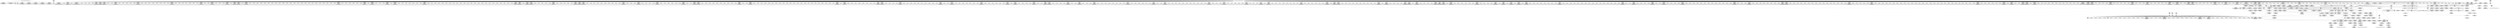 digraph {
	CE0x54bda60 [shape=record,shape=Mrecord,label="{CE0x54bda60|32:_%struct.sock*,_:_CRE_16,24_|*MultipleSource*|Function::selinux_socket_unix_may_send&Arg::other::|security/selinux/hooks.c,4294}"]
	CE0x5503ba0 [shape=record,shape=Mrecord,label="{CE0x5503ba0|1216:_i8*,_:_CRE_855,856_}"]
	CE0x54c3cd0 [shape=record,shape=Mrecord,label="{CE0x54c3cd0|1216:_i8*,_:_CRE_392,393_}"]
	CE0x54e0850 [shape=record,shape=Mrecord,label="{CE0x54e0850|1216:_i8*,_:_CRE_247,248_}"]
	CE0x5507c10 [shape=record,shape=Mrecord,label="{CE0x5507c10|1216:_i8*,_:_CRE_1016,1024_|*MultipleSource*|*LoadInst*|security/selinux/hooks.c,4293|security/selinux/hooks.c,4293}"]
	CE0x5542450 [shape=record,shape=Mrecord,label="{CE0x5542450|avc_has_perm:entry|*SummSource*}"]
	CE0x5501ab0 [shape=record,shape=Mrecord,label="{CE0x5501ab0|1216:_i8*,_:_CRE_824,825_}"]
	CE0x54d0870 [shape=record,shape=Mrecord,label="{CE0x54d0870|1216:_i8*,_:_CRE_36,37_}"]
	CE0x54e12f0 [shape=record,shape=Mrecord,label="{CE0x54e12f0|1216:_i8*,_:_CRE_257,258_}"]
	CE0x55040f0 [shape=record,shape=Mrecord,label="{CE0x55040f0|1216:_i8*,_:_CRE_860,861_}"]
	CE0x54c3010 [shape=record,shape=Mrecord,label="{CE0x54c3010|1216:_i8*,_:_CRE_380,381_}"]
	CE0x54cc290 [shape=record,shape=Mrecord,label="{CE0x54cc290|1216:_i8*,_:_CRE_203,204_}"]
	CE0x61d2380 [shape=record,shape=Mrecord,label="{CE0x61d2380|1216:_i8*,_:_CRE_126,127_}"]
	CE0x54dba30 [shape=record,shape=Mrecord,label="{CE0x54dba30|1216:_i8*,_:_CRE_662,663_}"]
	CE0x5500cb0 [shape=record,shape=Mrecord,label="{CE0x5500cb0|1216:_i8*,_:_CRE_812,813_}"]
	CE0x54e3de0 [shape=record,shape=Mrecord,label="{CE0x54e3de0|1216:_i8*,_:_CRE_375,376_}"]
	CE0x54b7410 [shape=record,shape=Mrecord,label="{CE0x54b7410|32:_%struct.sock*,_:_CRE_0,4_|*MultipleSource*|security/selinux/hooks.c,4293|Function::selinux_socket_unix_may_send&Arg::sock::}"]
	CE0x55605d0 [shape=record,shape=Mrecord,label="{CE0x55605d0|selinux_socket_unix_may_send:tmp11|security/selinux/hooks.c,4296|*SummSink*}"]
	CE0x54c7280 [shape=record,shape=Mrecord,label="{CE0x54c7280|1216:_i8*,_:_CRE_496,512_|*MultipleSource*|*LoadInst*|security/selinux/hooks.c,4293|security/selinux/hooks.c,4293}"]
	CE0x54dc090 [shape=record,shape=Mrecord,label="{CE0x54dc090|1216:_i8*,_:_CRE_668,669_}"]
	CE0x54bbaa0 [shape=record,shape=Mrecord,label="{CE0x54bbaa0|1216:_i8*,_:_CRE_169,170_}"]
	CE0x5501890 [shape=record,shape=Mrecord,label="{CE0x5501890|1216:_i8*,_:_CRE_822,823_}"]
	CE0x54db700 [shape=record,shape=Mrecord,label="{CE0x54db700|1216:_i8*,_:_CRE_659,660_}"]
	CE0x54e3670 [shape=record,shape=Mrecord,label="{CE0x54e3670|1216:_i8*,_:_CRE_368,369_}"]
	CE0x55091d0 [shape=record,shape=Mrecord,label="{CE0x55091d0|1216:_i8*,_:_CRE_1112,1128_|*MultipleSource*|*LoadInst*|security/selinux/hooks.c,4293|security/selinux/hooks.c,4293}"]
	CE0x54d1e50 [shape=record,shape=Mrecord,label="{CE0x54d1e50|1216:_i8*,_:_CRE_93,94_}"]
	CE0x54d9e50 [shape=record,shape=Mrecord,label="{CE0x54d9e50|1216:_i8*,_:_CRE_606,607_}"]
	CE0x54bddf0 [shape=record,shape=Mrecord,label="{CE0x54bddf0|1216:_i8*,_:_CRE_62,63_}"]
	CE0x5501010 [shape=record,shape=Mrecord,label="{CE0x5501010|1216:_i8*,_:_CRE_814,815_}"]
	CE0x54e1730 [shape=record,shape=Mrecord,label="{CE0x54e1730|1216:_i8*,_:_CRE_261,262_}"]
	CE0x5509c40 [shape=record,shape=Mrecord,label="{CE0x5509c40|1216:_i8*,_:_CRE_1156,1157_}"]
	CE0x55577f0 [shape=record,shape=Mrecord,label="{CE0x55577f0|8:_%struct.sock*,_:_SCME_36,37_}"]
	CE0x550bcc0 [shape=record,shape=Mrecord,label="{CE0x550bcc0|1216:_i8*,_:_CRE_1248,1256_|*MultipleSource*|*LoadInst*|security/selinux/hooks.c,4293|security/selinux/hooks.c,4293}"]
	CE0x554eca0 [shape=record,shape=Mrecord,label="{CE0x554eca0|avc_has_perm:entry}"]
	CE0x54ebc60 [shape=record,shape=Mrecord,label="{CE0x54ebc60|1216:_i8*,_:_CRE_8,12_|*MultipleSource*|*LoadInst*|security/selinux/hooks.c,4293|security/selinux/hooks.c,4293}"]
	CE0x71f76b0 [shape=record,shape=Mrecord,label="{CE0x71f76b0|32:_%struct.sock*,_:_CRE_40,48_|*MultipleSource*|security/selinux/hooks.c,4293|Function::selinux_socket_unix_may_send&Arg::sock::}"]
	CE0x54b0ca0 [shape=record,shape=Mrecord,label="{CE0x54b0ca0|i32_1|*Constant*}"]
	CE0x54bb760 [shape=record,shape=Mrecord,label="{CE0x54bb760|1216:_i8*,_:_CRE_165,166_}"]
	CE0x550be90 [shape=record,shape=Mrecord,label="{CE0x550be90|1216:_i8*,_:_CRE_1256,1264_|*MultipleSource*|*LoadInst*|security/selinux/hooks.c,4293|security/selinux/hooks.c,4293}"]
	CE0x5548ef0 [shape=record,shape=Mrecord,label="{CE0x5548ef0|selinux_socket_unix_may_send:tmp14|security/selinux/hooks.c,4302|*SummSource*}"]
	CE0x54d1de0 [shape=record,shape=Mrecord,label="{CE0x54d1de0|1216:_i8*,_:_CRE_90,91_}"]
	CE0x54b3360 [shape=record,shape=Mrecord,label="{CE0x54b3360|32:_%struct.sock*,_:_CRE_24,32_|*MultipleSource*|security/selinux/hooks.c,4293|Function::selinux_socket_unix_may_send&Arg::sock::}"]
	CE0x5503fe0 [shape=record,shape=Mrecord,label="{CE0x5503fe0|1216:_i8*,_:_CRE_859,860_}"]
	CE0x5503540 [shape=record,shape=Mrecord,label="{CE0x5503540|1216:_i8*,_:_CRE_849,850_}"]
	CE0x54b5470 [shape=record,shape=Mrecord,label="{CE0x54b5470|1216:_i8*,_:_CRE_150,151_}"]
	CE0x54baac0 [shape=record,shape=Mrecord,label="{CE0x54baac0|1216:_i8*,_:_CRE_64,65_}"]
	CE0x5508520 [shape=record,shape=Mrecord,label="{CE0x5508520|1216:_i8*,_:_CRE_1056,1064_|*MultipleSource*|*LoadInst*|security/selinux/hooks.c,4293|security/selinux/hooks.c,4293}"]
	CE0x5506650 [shape=record,shape=Mrecord,label="{CE0x5506650|1216:_i8*,_:_CRE_944,948_|*MultipleSource*|*LoadInst*|security/selinux/hooks.c,4293|security/selinux/hooks.c,4293}"]
	CE0x54ff590 [shape=record,shape=Mrecord,label="{CE0x54ff590|1216:_i8*,_:_CRE_736,740_|*MultipleSource*|*LoadInst*|security/selinux/hooks.c,4293|security/selinux/hooks.c,4293}"]
	CE0x54dbe70 [shape=record,shape=Mrecord,label="{CE0x54dbe70|1216:_i8*,_:_CRE_666,667_}"]
	CE0x5546c80 [shape=record,shape=Mrecord,label="{CE0x5546c80|selinux_socket_unix_may_send:tmp13|security/selinux/hooks.c,4300|*SummSource*}"]
	CE0x54cfaa0 [shape=record,shape=Mrecord,label="{CE0x54cfaa0|1216:_i8*,_:_CRE_178,179_}"]
	CE0x54da180 [shape=record,shape=Mrecord,label="{CE0x54da180|1216:_i8*,_:_CRE_608,612_|*MultipleSource*|*LoadInst*|security/selinux/hooks.c,4293|security/selinux/hooks.c,4293}"]
	"CONST[source:0(mediator),value:2(dynamic)][purpose:{object}][SnkIdx:2]"
	CE0x5548870 [shape=record,shape=Mrecord,label="{CE0x5548870|selinux_socket_unix_may_send:sid8|security/selinux/hooks.c,4302}"]
	CE0x5546e40 [shape=record,shape=Mrecord,label="{CE0x5546e40|selinux_socket_unix_may_send:tmp13|security/selinux/hooks.c,4300|*SummSink*}"]
	CE0x54b6d00 [shape=record,shape=Mrecord,label="{CE0x54b6d00|1216:_i8*,_:_CRE_116,117_}"]
	CE0x54cf990 [shape=record,shape=Mrecord,label="{CE0x54cf990|1216:_i8*,_:_CRE_177,178_}"]
	CE0x54b3ab0 [shape=record,shape=Mrecord,label="{CE0x54b3ab0|selinux_socket_unix_may_send:net|security/selinux/hooks.c, 4296|*SummSource*}"]
	CE0x54e0a70 [shape=record,shape=Mrecord,label="{CE0x54e0a70|1216:_i8*,_:_CRE_249,250_}"]
	CE0x54b1430 [shape=record,shape=Mrecord,label="{CE0x54b1430|selinux_socket_unix_may_send:bb|*SummSource*}"]
	CE0x54d7a30 [shape=record,shape=Mrecord,label="{CE0x54d7a30|1216:_i8*,_:_CRE_572,573_}"]
	CE0x54dd2a0 [shape=record,shape=Mrecord,label="{CE0x54dd2a0|1216:_i8*,_:_CRE_685,686_}"]
	CE0x550c230 [shape=record,shape=Mrecord,label="{CE0x550c230|1216:_i8*,_:_CRE_1272,1280_|*MultipleSource*|*LoadInst*|security/selinux/hooks.c,4293|security/selinux/hooks.c,4293}"]
	CE0x555a180 [shape=record,shape=Mrecord,label="{CE0x555a180|i64_56|*Constant*}"]
	CE0x5523190 [shape=record,shape=Mrecord,label="{CE0x5523190|selinux_socket_unix_may_send:tmp7|*LoadInst*|security/selinux/hooks.c,4294|*SummSink*}"]
	CE0x54c4000 [shape=record,shape=Mrecord,label="{CE0x54c4000|1216:_i8*,_:_CRE_395,396_}"]
	CE0x5504ec0 [shape=record,shape=Mrecord,label="{CE0x5504ec0|1216:_i8*,_:_CRE_873,874_}"]
	CE0x55446e0 [shape=record,shape=Mrecord,label="{CE0x55446e0|selinux_socket_unix_may_send:net3|security/selinux/hooks.c,4299}"]
	CE0x54c94d0 [shape=record,shape=Mrecord,label="{CE0x54c94d0|1216:_i8*,_:_CRE_212,213_}"]
	CE0x5505630 [shape=record,shape=Mrecord,label="{CE0x5505630|1216:_i8*,_:_CRE_1152,1153_}"]
	CE0x54db2c0 [shape=record,shape=Mrecord,label="{CE0x54db2c0|1216:_i8*,_:_CRE_655,656_}"]
	CE0x54c4550 [shape=record,shape=Mrecord,label="{CE0x54c4550|1216:_i8*,_:_CRE_400,401_}"]
	CE0x54be340 [shape=record,shape=Mrecord,label="{CE0x54be340|1216:_i8*,_:_CRE_157,158_}"]
	CE0x54c4770 [shape=record,shape=Mrecord,label="{CE0x54c4770|1216:_i8*,_:_CRE_402,403_}"]
	CE0x54c6800 [shape=record,shape=Mrecord,label="{CE0x54c6800|1216:_i8*,_:_CRE_456,458_|*MultipleSource*|*LoadInst*|security/selinux/hooks.c,4293|security/selinux/hooks.c,4293}"]
	CE0x5543630 [shape=record,shape=Mrecord,label="{CE0x5543630|i32_262144|*Constant*}"]
	CE0x5502110 [shape=record,shape=Mrecord,label="{CE0x5502110|1216:_i8*,_:_CRE_830,831_}"]
	CE0x5504860 [shape=record,shape=Mrecord,label="{CE0x5504860|1216:_i8*,_:_CRE_867,868_}"]
	CE0x5558fb0 [shape=record,shape=Mrecord,label="{CE0x5558fb0|i32_8|*Constant*}"]
	CE0x54ecee0 [shape=record,shape=Mrecord,label="{CE0x54ecee0|1216:_i8*,_:_CRE_7,8_}"]
	CE0x54b5130 [shape=record,shape=Mrecord,label="{CE0x54b5130|1216:_i8*,_:_CRE_146,147_}"]
	CE0x5522b10 [shape=record,shape=Mrecord,label="{CE0x5522b10|32:_%struct.sock*,_:_CRE_24,32_|*MultipleSource*|Function::selinux_socket_unix_may_send&Arg::other::|security/selinux/hooks.c,4294}"]
	CE0x54db1b0 [shape=record,shape=Mrecord,label="{CE0x54db1b0|1216:_i8*,_:_CRE_654,655_}"]
	CE0x5501bc0 [shape=record,shape=Mrecord,label="{CE0x5501bc0|1216:_i8*,_:_CRE_825,826_}"]
	CE0x54b6e10 [shape=record,shape=Mrecord,label="{CE0x54b6e10|1216:_i8*,_:_CRE_170,171_}"]
	CE0x5507300 [shape=record,shape=Mrecord,label="{CE0x5507300|1216:_i8*,_:_CRE_976,980_|*MultipleSource*|*LoadInst*|security/selinux/hooks.c,4293|security/selinux/hooks.c,4293}"]
	CE0x552a5e0 [shape=record,shape=Mrecord,label="{CE0x552a5e0|selinux_socket_unix_may_send:other|Function::selinux_socket_unix_may_send&Arg::other::|*SummSource*}"]
	CE0x54b3fb0 [shape=record,shape=Mrecord,label="{CE0x54b3fb0|1216:_i8*,_:_CRE_74,75_}"]
	CE0x54e10d0 [shape=record,shape=Mrecord,label="{CE0x54e10d0|1216:_i8*,_:_CRE_255,256_}"]
	CE0x54e2200 [shape=record,shape=Mrecord,label="{CE0x54e2200|1216:_i8*,_:_CRE_312,316_|*MultipleSource*|*LoadInst*|security/selinux/hooks.c,4293|security/selinux/hooks.c,4293}"]
	CE0x55051f0 [shape=record,shape=Mrecord,label="{CE0x55051f0|1216:_i8*,_:_CRE_876,877_}"]
	CE0x54b4740 [shape=record,shape=Mrecord,label="{CE0x54b4740|1216:_i8*,_:_CRE_182,183_}"]
	CE0x54aecc0 [shape=record,shape=Mrecord,label="{CE0x54aecc0|i64_1|*Constant*}"]
	CE0x5547a80 [shape=record,shape=Mrecord,label="{CE0x5547a80|i32_2|*Constant*|*SummSink*}"]
	CE0x54ea9d0 [shape=record,shape=Mrecord,label="{CE0x54ea9d0|selinux_socket_unix_may_send:sk_security|security/selinux/hooks.c,4293}"]
	CE0x54c7e80 [shape=record,shape=Mrecord,label="{CE0x54c7e80|1216:_i8*,_:_CRE_541,542_}"]
	CE0x5509740 [shape=record,shape=Mrecord,label="{CE0x5509740|1216:_i8*,_:_CRE_1144,1152_|*MultipleSource*|*LoadInst*|security/selinux/hooks.c,4293|security/selinux/hooks.c,4293}"]
	CE0x54d1d40 [shape=record,shape=Mrecord,label="{CE0x54d1d40|1216:_i8*,_:_CRE_87,88_}"]
	CE0x54c6560 [shape=record,shape=Mrecord,label="{CE0x54c6560|1216:_i8*,_:_CRE_448,452_|*MultipleSource*|*LoadInst*|security/selinux/hooks.c,4293|security/selinux/hooks.c,4293}"]
	CE0x55060e0 [shape=record,shape=Mrecord,label="{CE0x55060e0|1216:_i8*,_:_CRE_912,920_|*MultipleSource*|*LoadInst*|security/selinux/hooks.c,4293|security/selinux/hooks.c,4293}"]
	CE0x54bd020 [shape=record,shape=Mrecord,label="{CE0x54bd020|selinux_socket_unix_may_send:sk1|security/selinux/hooks.c,4294|*SummSink*}"]
	CE0x5543fc0 [shape=record,shape=Mrecord,label="{CE0x5543fc0|avc_has_perm:auditdata|Function::avc_has_perm&Arg::auditdata::|*SummSource*}"]
	CE0x54b4b80 [shape=record,shape=Mrecord,label="{CE0x54b4b80|1216:_i8*,_:_CRE_193,194_}"]
	CE0x54e2190 [shape=record,shape=Mrecord,label="{CE0x54e2190|1216:_i8*,_:_CRE_320,328_|*MultipleSource*|*LoadInst*|security/selinux/hooks.c,4293|security/selinux/hooks.c,4293}"]
	CE0x5503760 [shape=record,shape=Mrecord,label="{CE0x5503760|1216:_i8*,_:_CRE_851,852_}"]
	CE0x54d93b0 [shape=record,shape=Mrecord,label="{CE0x54d93b0|1216:_i8*,_:_CRE_596,597_}"]
	CE0x54e3010 [shape=record,shape=Mrecord,label="{CE0x54e3010|1216:_i8*,_:_CRE_362,363_}"]
	CE0x54db920 [shape=record,shape=Mrecord,label="{CE0x54db920|1216:_i8*,_:_CRE_661,662_}"]
	CE0x5503430 [shape=record,shape=Mrecord,label="{CE0x5503430|1216:_i8*,_:_CRE_848,849_}"]
	CE0x54a96d0 [shape=record,shape=Mrecord,label="{CE0x54a96d0|selinux_socket_unix_may_send:sk_security|security/selinux/hooks.c,4293|*SummSink*}"]
	CE0x555a1f0 [shape=record,shape=Mrecord,label="{CE0x555a1f0|i64_56|*Constant*|*SummSource*}"]
	CE0x54df950 [shape=record,shape=Mrecord,label="{CE0x54df950|1216:_i8*,_:_CRE_702,703_}"]
	CE0x54d6270 [shape=record,shape=Mrecord,label="{CE0x54d6270|1216:_i8*,_:_CRE_158,159_}"]
	CE0x54e1400 [shape=record,shape=Mrecord,label="{CE0x54e1400|1216:_i8*,_:_CRE_258,259_}"]
	CE0x5558e80 [shape=record,shape=Mrecord,label="{CE0x5558e80|8:_%struct.sock*,_:_SCME_55,56_}"]
	CE0x5501230 [shape=record,shape=Mrecord,label="{CE0x5501230|1216:_i8*,_:_CRE_816,817_}"]
	CE0x5523b10 [shape=record,shape=Mrecord,label="{CE0x5523b10|selinux_socket_unix_may_send:sk_security2|security/selinux/hooks.c,4294|*SummSink*}"]
	CE0x54dd3b0 [shape=record,shape=Mrecord,label="{CE0x54dd3b0|1216:_i8*,_:_CRE_686,687_}"]
	CE0x55438a0 [shape=record,shape=Mrecord,label="{CE0x55438a0|i32_262144|*Constant*|*SummSource*}"]
	CE0x54bb2a0 [shape=record,shape=Mrecord,label="{CE0x54bb2a0|1216:_i8*,_:_CRE_201,202_}"]
	CE0x54dcb30 [shape=record,shape=Mrecord,label="{CE0x54dcb30|1216:_i8*,_:_CRE_678,679_}"]
	CE0x54e2f00 [shape=record,shape=Mrecord,label="{CE0x54e2f00|1216:_i8*,_:_CRE_361,362_}"]
	CE0x5545860 [shape=record,shape=Mrecord,label="{CE0x5545860|selinux_socket_unix_may_send:tmp12|*LoadInst*|security/selinux/hooks.c,4300|*SummSink*}"]
	CE0x5546620 [shape=record,shape=Mrecord,label="{CE0x5546620|selinux_socket_unix_may_send:net6|security/selinux/hooks.c,4300|*SummSource*}"]
	CE0x54adf30 [shape=record,shape=Mrecord,label="{CE0x54adf30|selinux_socket_unix_may_send:ad|security/selinux/hooks.c, 4295|*SummSink*}"]
	CE0x5548240 [shape=record,shape=Mrecord,label="{CE0x5548240|selinux_socket_unix_may_send:sid|security/selinux/hooks.c,4302}"]
	CE0x54bec40 [shape=record,shape=Mrecord,label="{CE0x54bec40|1216:_i8*,_:_CRE_175,176_}"]
	CE0x54c85f0 [shape=record,shape=Mrecord,label="{CE0x54c85f0|1216:_i8*,_:_CRE_548,549_}"]
	CE0x554e520 [shape=record,shape=Mrecord,label="{CE0x554e520|selinux_socket_unix_may_send:call|security/selinux/hooks.c,4302|*SummSink*}"]
	CE0x54c4660 [shape=record,shape=Mrecord,label="{CE0x54c4660|1216:_i8*,_:_CRE_401,402_}"]
	CE0x54cee50 [shape=record,shape=Mrecord,label="{CE0x54cee50|1216:_i8*,_:_CRE_67,68_}"]
	CE0x55450c0 [shape=record,shape=Mrecord,label="{CE0x55450c0|selinux_socket_unix_may_send:sk4|security/selinux/hooks.c,4300|*SummSource*}"]
	CE0x5501340 [shape=record,shape=Mrecord,label="{CE0x5501340|1216:_i8*,_:_CRE_817,818_}"]
	CE0x5502660 [shape=record,shape=Mrecord,label="{CE0x5502660|1216:_i8*,_:_CRE_835,836_}"]
	CE0x54d8f70 [shape=record,shape=Mrecord,label="{CE0x54d8f70|1216:_i8*,_:_CRE_592,593_}"]
	CE0x54bb900 [shape=record,shape=Mrecord,label="{CE0x54bb900|1216:_i8*,_:_CRE_167,168_}"]
	CE0x54deaa0 [shape=record,shape=Mrecord,label="{CE0x54deaa0|1216:_i8*,_:_CRE_227,228_}"]
	CE0x54c4220 [shape=record,shape=Mrecord,label="{CE0x54c4220|1216:_i8*,_:_CRE_397,398_}"]
	CE0x54e3ef0 [shape=record,shape=Mrecord,label="{CE0x54e3ef0|1216:_i8*,_:_CRE_376,377_}"]
	CE0x55076a0 [shape=record,shape=Mrecord,label="{CE0x55076a0|1216:_i8*,_:_CRE_992,1000_|*MultipleSource*|*LoadInst*|security/selinux/hooks.c,4293|security/selinux/hooks.c,4293}"]
	CE0x61d2450 [shape=record,shape=Mrecord,label="{CE0x61d2450|1216:_i8*,_:_CRE_127,128_}"]
	CE0x554e360 [shape=record,shape=Mrecord,label="{CE0x554e360|selinux_socket_unix_may_send:call|security/selinux/hooks.c,4302|*SummSource*}"]
	CE0x54e2df0 [shape=record,shape=Mrecord,label="{CE0x54e2df0|1216:_i8*,_:_CRE_360,361_}"]
	CE0x5502aa0 [shape=record,shape=Mrecord,label="{CE0x5502aa0|1216:_i8*,_:_CRE_839,840_}"]
	CE0x5502990 [shape=record,shape=Mrecord,label="{CE0x5502990|1216:_i8*,_:_CRE_838,839_}"]
	CE0x54cba40 [shape=record,shape=Mrecord,label="{CE0x54cba40|1216:_i8*,_:_CRE_234,235_}"]
	CE0x54d75f0 [shape=record,shape=Mrecord,label="{CE0x54d75f0|1216:_i8*,_:_CRE_568,569_}"]
	CE0x54da290 [shape=record,shape=Mrecord,label="{CE0x54da290|1216:_i8*,_:_CRE_612,616_|*MultipleSource*|*LoadInst*|security/selinux/hooks.c,4293|security/selinux/hooks.c,4293}"]
	CE0x54cfbb0 [shape=record,shape=Mrecord,label="{CE0x54cfbb0|1216:_i8*,_:_CRE_179,180_}"]
	CE0x550ae40 [shape=record,shape=Mrecord,label="{CE0x550ae40|1216:_i8*,_:_CRE_1200,1208_|*MultipleSource*|*LoadInst*|security/selinux/hooks.c,4293|security/selinux/hooks.c,4293}"]
	CE0x54c2df0 [shape=record,shape=Mrecord,label="{CE0x54c2df0|1216:_i8*,_:_CRE_378,379_}"]
	CE0x54ccc40 [shape=record,shape=Mrecord,label="{CE0x54ccc40|1216:_i8*,_:_CRE_129,130_}"]
	CE0x55582a0 [shape=record,shape=Mrecord,label="{CE0x55582a0|8:_%struct.sock*,_:_SCME_45,46_}"]
	CE0x54b6c20 [shape=record,shape=Mrecord,label="{CE0x54b6c20|1216:_i8*,_:_CRE_115,116_}"]
	CE0x54c6e90 [shape=record,shape=Mrecord,label="{CE0x54c6e90|1216:_i8*,_:_CRE_476,480_|*MultipleSource*|*LoadInst*|security/selinux/hooks.c,4293|security/selinux/hooks.c,4293}"]
	CE0x5560470 [shape=record,shape=Mrecord,label="{CE0x5560470|selinux_socket_unix_may_send:tmp11|security/selinux/hooks.c,4296|*SummSource*}"]
	CE0x54c4110 [shape=record,shape=Mrecord,label="{CE0x54c4110|1216:_i8*,_:_CRE_396,397_}"]
	CE0x5507a40 [shape=record,shape=Mrecord,label="{CE0x5507a40|1216:_i8*,_:_CRE_1008,1016_|*MultipleSource*|*LoadInst*|security/selinux/hooks.c,4293|security/selinux/hooks.c,4293}"]
	CE0x54c4440 [shape=record,shape=Mrecord,label="{CE0x54c4440|1216:_i8*,_:_CRE_399,400_}"]
	CE0x54df730 [shape=record,shape=Mrecord,label="{CE0x54df730|1216:_i8*,_:_CRE_700,701_}"]
	CE0x54bdb30 [shape=record,shape=Mrecord,label="{CE0x54bdb30|1216:_i8*,_:_CRE_61,62_}"]
	CE0x54c7f90 [shape=record,shape=Mrecord,label="{CE0x54c7f90|1216:_i8*,_:_CRE_542,543_}"]
	CE0x54c91a0 [shape=record,shape=Mrecord,label="{CE0x54c91a0|1216:_i8*,_:_CRE_209,210_}"]
	CE0x54dd190 [shape=record,shape=Mrecord,label="{CE0x54dd190|1216:_i8*,_:_CRE_684,685_}"]
	CE0x5502ee0 [shape=record,shape=Mrecord,label="{CE0x5502ee0|1216:_i8*,_:_CRE_843,844_}"]
	CE0x69c59a0 [shape=record,shape=Mrecord,label="{CE0x69c59a0|_call_void_mcount()_#3|*SummSink*}"]
	CE0x550baf0 [shape=record,shape=Mrecord,label="{CE0x550baf0|1216:_i8*,_:_CRE_1240,1248_|*MultipleSource*|*LoadInst*|security/selinux/hooks.c,4293|security/selinux/hooks.c,4293}"]
	CE0x54d73d0 [shape=record,shape=Mrecord,label="{CE0x54d73d0|1216:_i8*,_:_CRE_566,567_}"]
	CE0x4db1050 [shape=record,shape=Mrecord,label="{CE0x4db1050|1216:_i8*,_:_CRE_1,2_}"]
	CE0x54dcc40 [shape=record,shape=Mrecord,label="{CE0x54dcc40|1216:_i8*,_:_CRE_679,680_}"]
	CE0x54de260 [shape=record,shape=Mrecord,label="{CE0x54de260|1216:_i8*,_:_CRE_715,716_}"]
	CE0x54a9780 [shape=record,shape=Mrecord,label="{CE0x54a9780|i64*_getelementptr_inbounds_(_2_x_i64_,_2_x_i64_*___llvm_gcov_ctr340,_i64_0,_i64_0)|*Constant*|*SummSource*}"]
	CE0x54cc4b0 [shape=record,shape=Mrecord,label="{CE0x54cc4b0|1216:_i8*,_:_CRE_205,206_}"]
	CE0x54e01f0 [shape=record,shape=Mrecord,label="{CE0x54e01f0|1216:_i8*,_:_CRE_241,242_}"]
	CE0x554df00 [shape=record,shape=Mrecord,label="{CE0x554df00|selinux_socket_unix_may_send:call|security/selinux/hooks.c,4302}"]
	CE0x54e0b80 [shape=record,shape=Mrecord,label="{CE0x54e0b80|1216:_i8*,_:_CRE_250,251_}"]
	CE0x54c1f20 [shape=record,shape=Mrecord,label="{CE0x54c1f20|1216:_i8*,_:_CRE_82,83_}"]
	CE0x54c3bc0 [shape=record,shape=Mrecord,label="{CE0x54c3bc0|1216:_i8*,_:_CRE_391,392_}"]
	CE0x5549480 [shape=record,shape=Mrecord,label="{CE0x5549480|selinux_socket_unix_may_send:sid8|security/selinux/hooks.c,4302|*SummSource*}"]
	CE0x54be270 [shape=record,shape=Mrecord,label="{CE0x54be270|1216:_i8*,_:_CRE_156,157_}"]
	CE0x54e0630 [shape=record,shape=Mrecord,label="{CE0x54e0630|1216:_i8*,_:_CRE_245,246_}"]
	CE0x54ece20 [shape=record,shape=Mrecord,label="{CE0x54ece20|1216:_i8*,_:_CRE_6,7_}"]
	CE0x54d61a0 [shape=record,shape=Mrecord,label="{CE0x54d61a0|i32_0|*Constant*|*SummSink*}"]
	CE0x54d85e0 [shape=record,shape=Mrecord,label="{CE0x54d85e0|1216:_i8*,_:_CRE_583,584_}"]
	CE0x5522050 [shape=record,shape=Mrecord,label="{CE0x5522050|selinux_socket_unix_may_send:u|security/selinux/hooks.c,4299}"]
	CE0x54b6b80 [shape=record,shape=Mrecord,label="{CE0x54b6b80|1216:_i8*,_:_CRE_113,114_}"]
	CE0x54c7940 [shape=record,shape=Mrecord,label="{CE0x54c7940|1216:_i8*,_:_CRE_537,538_}"]
	CE0x54c8a30 [shape=record,shape=Mrecord,label="{CE0x54c8a30|1216:_i8*,_:_CRE_552,553_}"]
	CE0x54b8060 [shape=record,shape=Mrecord,label="{CE0x54b8060|1216:_i8*,_:_CRE_143,144_}"]
	CE0x54dc910 [shape=record,shape=Mrecord,label="{CE0x54dc910|1216:_i8*,_:_CRE_676,677_}"]
	CE0x54bd090 [shape=record,shape=Mrecord,label="{CE0x54bd090|selinux_socket_unix_may_send:tmp7|*LoadInst*|security/selinux/hooks.c,4294}"]
	CE0x54d71b0 [shape=record,shape=Mrecord,label="{CE0x54d71b0|1216:_i8*,_:_CRE_564,565_}"]
	CE0x54d8800 [shape=record,shape=Mrecord,label="{CE0x54d8800|1216:_i8*,_:_CRE_585,586_}"]
	CE0x54d8a20 [shape=record,shape=Mrecord,label="{CE0x54d8a20|1216:_i8*,_:_CRE_587,588_}"]
	CE0x55590e0 [shape=record,shape=Mrecord,label="{CE0x55590e0|i32_8|*Constant*|*SummSource*}"]
	CE0x54c5540 [shape=record,shape=Mrecord,label="{CE0x54c5540|1216:_i8*,_:_CRE_415,416_}"]
	CE0x5558630 [shape=record,shape=Mrecord,label="{CE0x5558630|8:_%struct.sock*,_:_SCME_48,49_}"]
	CE0x54e27a0 [shape=record,shape=Mrecord,label="{CE0x54e27a0|1216:_i8*,_:_CRE_353,354_}"]
	CE0x5502ff0 [shape=record,shape=Mrecord,label="{CE0x5502ff0|1216:_i8*,_:_CRE_844,845_}"]
	CE0x55069f0 [shape=record,shape=Mrecord,label="{CE0x55069f0|1216:_i8*,_:_CRE_960,964_|*MultipleSource*|*LoadInst*|security/selinux/hooks.c,4293|security/selinux/hooks.c,4293}"]
	CE0x54a90d0 [shape=record,shape=Mrecord,label="{CE0x54a90d0|selinux_socket_unix_may_send:tmp}"]
	CE0x54c6fe0 [shape=record,shape=Mrecord,label="{CE0x54c6fe0|1216:_i8*,_:_CRE_480,488_|*MultipleSource*|*LoadInst*|security/selinux/hooks.c,4293|security/selinux/hooks.c,4293}"]
	CE0x54dae50 [shape=record,shape=Mrecord,label="{CE0x54dae50|1216:_i8*,_:_CRE_652,653_}"]
	CE0x5508c60 [shape=record,shape=Mrecord,label="{CE0x5508c60|1216:_i8*,_:_CRE_1080,1088_|*MultipleSource*|*LoadInst*|security/selinux/hooks.c,4293|security/selinux/hooks.c,4293}"]
	CE0x5508180 [shape=record,shape=Mrecord,label="{CE0x5508180|1216:_i8*,_:_CRE_1040,1048_|*MultipleSource*|*LoadInst*|security/selinux/hooks.c,4293|security/selinux/hooks.c,4293}"]
	CE0x54d9190 [shape=record,shape=Mrecord,label="{CE0x54d9190|1216:_i8*,_:_CRE_594,595_}"]
	CE0x54b1c70 [shape=record,shape=Mrecord,label="{CE0x54b1c70|1216:_i8*,_:_CRE_79,80_}"]
	"CONST[source:1(input),value:2(dynamic)][purpose:{object}][SrcIdx:2]"
	CE0x54b5540 [shape=record,shape=Mrecord,label="{CE0x54b5540|1216:_i8*,_:_CRE_151,152_}"]
	CE0x6894690 [shape=record,shape=Mrecord,label="{CE0x6894690|selinux_socket_unix_may_send:tmp4|*LoadInst*|security/selinux/hooks.c,4293|*SummSink*}"]
	CE0x54e0300 [shape=record,shape=Mrecord,label="{CE0x54e0300|1216:_i8*,_:_CRE_242,243_}"]
	CE0x55427a0 [shape=record,shape=Mrecord,label="{CE0x55427a0|avc_has_perm:entry|*SummSink*}"]
	CE0x5503a90 [shape=record,shape=Mrecord,label="{CE0x5503a90|1216:_i8*,_:_CRE_854,855_}"]
	CE0x5557590 [shape=record,shape=Mrecord,label="{CE0x5557590|8:_%struct.sock*,_:_SCME_34,35_}"]
	CE0x54bd390 [shape=record,shape=Mrecord,label="{CE0x54bd390|32:_%struct.sock*,_:_CRE_0,4_|*MultipleSource*|Function::selinux_socket_unix_may_send&Arg::other::|security/selinux/hooks.c,4294}"]
	CE0x5542ce0 [shape=record,shape=Mrecord,label="{CE0x5542ce0|avc_has_perm:ssid|Function::avc_has_perm&Arg::ssid::|*SummSink*}"]
	CE0x54bfb60 [shape=record,shape=Mrecord,label="{CE0x54bfb60|selinux_socket_unix_may_send:tmp15|security/selinux/hooks.c,4302}"]
	CE0x54c66b0 [shape=record,shape=Mrecord,label="{CE0x54c66b0|1216:_i8*,_:_CRE_452,456_|*MultipleSource*|*LoadInst*|security/selinux/hooks.c,4293|security/selinux/hooks.c,4293}"]
	CE0x555ff20 [shape=record,shape=Mrecord,label="{CE0x555ff20|selinux_socket_unix_may_send:tmp10|security/selinux/hooks.c,4296|*SummSource*}"]
	CE0x54e0c90 [shape=record,shape=Mrecord,label="{CE0x54e0c90|1216:_i8*,_:_CRE_251,252_}"]
	CE0x54e2930 [shape=record,shape=Mrecord,label="{CE0x54e2930|1216:_i8*,_:_CRE_354,355_}"]
	CE0x54b7760 [shape=record,shape=Mrecord,label="{CE0x54b7760|1216:_i8*,_:_CRE_27,28_}"]
	CE0x54c4bb0 [shape=record,shape=Mrecord,label="{CE0x54c4bb0|1216:_i8*,_:_CRE_406,407_}"]
	CE0x54ce8a0 [shape=record,shape=Mrecord,label="{CE0x54ce8a0|1216:_i8*,_:_CRE_138,139_}"]
	CE0x55086f0 [shape=record,shape=Mrecord,label="{CE0x55086f0|1216:_i8*,_:_CRE_1064,1072_|*MultipleSource*|*LoadInst*|security/selinux/hooks.c,4293|security/selinux/hooks.c,4293}"]
	CE0x5508a90 [shape=record,shape=Mrecord,label="{CE0x5508a90|1216:_i8*,_:_CRE_1076,1080_|*MultipleSource*|*LoadInst*|security/selinux/hooks.c,4293|security/selinux/hooks.c,4293}"]
	CE0x5509000 [shape=record,shape=Mrecord,label="{CE0x5509000|1216:_i8*,_:_CRE_1104,1112_|*MultipleSource*|*LoadInst*|security/selinux/hooks.c,4293|security/selinux/hooks.c,4293}"]
	CE0x54d7f80 [shape=record,shape=Mrecord,label="{CE0x54d7f80|1216:_i8*,_:_CRE_577,578_}"]
	CE0x54c20c0 [shape=record,shape=Mrecord,label="{CE0x54c20c0|1216:_i8*,_:_CRE_84,85_}"]
	CE0x54b3ee0 [shape=record,shape=Mrecord,label="{CE0x54b3ee0|1216:_i8*,_:_CRE_73,74_}"]
	CE0x54c4ee0 [shape=record,shape=Mrecord,label="{CE0x54c4ee0|1216:_i8*,_:_CRE_409,410_}"]
	CE0x54ce7d0 [shape=record,shape=Mrecord,label="{CE0x54ce7d0|1216:_i8*,_:_CRE_137,138_}"]
	CE0x54d6a40 [shape=record,shape=Mrecord,label="{CE0x54d6a40|1216:_i8*,_:_CRE_557,558_}"]
	CE0x54d65b0 [shape=record,shape=Mrecord,label="{CE0x54d65b0|1216:_i8*,_:_CRE_162,163_}"]
	CE0x54ebba0 [shape=record,shape=Mrecord,label="{CE0x54ebba0|1216:_i8*,_:_CRE_24,25_}"]
	CE0x5543bf0 [shape=record,shape=Mrecord,label="{CE0x5543bf0|_ret_i32_%retval.0,_!dbg_!27728|security/selinux/avc.c,775}"]
	CE0x61d21e0 [shape=record,shape=Mrecord,label="{CE0x61d21e0|1216:_i8*,_:_CRE_124,125_}"]
	CE0x5555820 [shape=record,shape=Mrecord,label="{CE0x5555820|selinux_socket_unix_may_send:tmp17|security/selinux/hooks.c,4304|*SummSource*}"]
	CE0x54bae30 [shape=record,shape=Mrecord,label="{CE0x54bae30|1216:_i8*,_:_CRE_197,198_}"]
	CE0x54c6250 [shape=record,shape=Mrecord,label="{CE0x54c6250|1216:_i8*,_:_CRE_432,440_|*MultipleSource*|*LoadInst*|security/selinux/hooks.c,4293|security/selinux/hooks.c,4293}"]
	CE0x54a94b0 [shape=record,shape=Mrecord,label="{CE0x54a94b0|selinux_socket_unix_may_send:tmp2|*SummSink*}"]
	CE0x54c80a0 [shape=record,shape=Mrecord,label="{CE0x54c80a0|1216:_i8*,_:_CRE_543,544_}"]
	CE0x5542130 [shape=record,shape=Mrecord,label="{CE0x5542130|selinux_socket_unix_may_send:tmp9|security/selinux/hooks.c,4294|*SummSink*}"]
	CE0x54bafe0 [shape=record,shape=Mrecord,label="{CE0x54bafe0|1216:_i8*,_:_CRE_198,199_}"]
	CE0x54d9a10 [shape=record,shape=Mrecord,label="{CE0x54d9a10|1216:_i8*,_:_CRE_602,603_}"]
	CE0x54d2f70 [shape=record,shape=Mrecord,label="{CE0x54d2f70|1216:_i8*,_:_CRE_48,56_|*MultipleSource*|*LoadInst*|security/selinux/hooks.c,4293|security/selinux/hooks.c,4293}"]
	CE0x54ce630 [shape=record,shape=Mrecord,label="{CE0x54ce630|1216:_i8*,_:_CRE_135,136_}"]
	CE0x5543d20 [shape=record,shape=Mrecord,label="{CE0x5543d20|avc_has_perm:requested|Function::avc_has_perm&Arg::requested::|*SummSource*}"]
	CE0x54c7b10 [shape=record,shape=Mrecord,label="{CE0x54c7b10|1216:_i8*,_:_CRE_538,539_}"]
	CE0x54d84d0 [shape=record,shape=Mrecord,label="{CE0x54d84d0|1216:_i8*,_:_CRE_582,583_}"]
	CE0x5503ed0 [shape=record,shape=Mrecord,label="{CE0x5503ed0|1216:_i8*,_:_CRE_858,859_}"]
	CE0x550aaa0 [shape=record,shape=Mrecord,label="{CE0x550aaa0|1216:_i8*,_:_CRE_1192,1196_|*MultipleSource*|*LoadInst*|security/selinux/hooks.c,4293|security/selinux/hooks.c,4293}"]
	CE0x54b4960 [shape=record,shape=Mrecord,label="{CE0x54b4960|1216:_i8*,_:_CRE_192,193_}"]
	CE0x54de370 [shape=record,shape=Mrecord,label="{CE0x54de370|1216:_i8*,_:_CRE_716,717_}"]
	CE0x54dd8d0 [shape=record,shape=Mrecord,label="{CE0x54dd8d0|1216:_i8*,_:_CRE_706,707_}"]
	CE0x5509910 [shape=record,shape=Mrecord,label="{CE0x5509910|1216:_i8*,_:_CRE_1153,1154_}"]
	CE0x5503100 [shape=record,shape=Mrecord,label="{CE0x5503100|1216:_i8*,_:_CRE_845,846_}"]
	CE0x54b1380 [shape=record,shape=Mrecord,label="{CE0x54b1380|i32_5|*Constant*|*SummSource*}"]
	CE0x54b1930 [shape=record,shape=Mrecord,label="{CE0x54b1930|1216:_i8*,_:_CRE_56,57_}"]
	CE0x54cc8a0 [shape=record,shape=Mrecord,label="{CE0x54cc8a0|1216:_i8*,_:_CRE_104,108_|*MultipleSource*|*LoadInst*|security/selinux/hooks.c,4293|security/selinux/hooks.c,4293}"]
	CE0x54b4850 [shape=record,shape=Mrecord,label="{CE0x54b4850|1216:_i8*,_:_CRE_183,184_}"]
	CE0x54b1b00 [shape=record,shape=Mrecord,label="{CE0x54b1b00|1216:_i8*,_:_CRE_77,78_}"]
	CE0x54e23f0 [shape=record,shape=Mrecord,label="{CE0x54e23f0|1216:_i8*,_:_CRE_328,336_|*MultipleSource*|*LoadInst*|security/selinux/hooks.c,4293|security/selinux/hooks.c,4293}"]
	CE0x54ffea0 [shape=record,shape=Mrecord,label="{CE0x54ffea0|1216:_i8*,_:_CRE_768,770_|*MultipleSource*|*LoadInst*|security/selinux/hooks.c,4293|security/selinux/hooks.c,4293}"]
	CE0x54ddd10 [shape=record,shape=Mrecord,label="{CE0x54ddd10|1216:_i8*,_:_CRE_710,711_}"]
	CE0x54d9b20 [shape=record,shape=Mrecord,label="{CE0x54d9b20|1216:_i8*,_:_CRE_603,604_}"]
	CE0x54abcd0 [shape=record,shape=Mrecord,label="{CE0x54abcd0|selinux_socket_unix_may_send:tmp3}"]
	CE0x54d8c40 [shape=record,shape=Mrecord,label="{CE0x54d8c40|1216:_i8*,_:_CRE_589,590_}"]
	CE0x54dce60 [shape=record,shape=Mrecord,label="{CE0x54dce60|1216:_i8*,_:_CRE_681,682_}"]
	CE0x5545ff0 [shape=record,shape=Mrecord,label="{CE0x5545ff0|selinux_socket_unix_may_send:u5|security/selinux/hooks.c,4300}"]
	CE0x54e0eb0 [shape=record,shape=Mrecord,label="{CE0x54e0eb0|1216:_i8*,_:_CRE_253,254_}"]
	CE0x54bb9d0 [shape=record,shape=Mrecord,label="{CE0x54bb9d0|1216:_i8*,_:_CRE_168,169_}"]
	CE0x555a260 [shape=record,shape=Mrecord,label="{CE0x555a260|i64_56|*Constant*|*SummSink*}"]
	CE0x54dc6f0 [shape=record,shape=Mrecord,label="{CE0x54dc6f0|1216:_i8*,_:_CRE_674,675_}"]
	CE0x54dc4d0 [shape=record,shape=Mrecord,label="{CE0x54dc4d0|1216:_i8*,_:_CRE_672,673_}"]
	CE0x54d8b30 [shape=record,shape=Mrecord,label="{CE0x54d8b30|1216:_i8*,_:_CRE_588,589_}"]
	CE0x54cceb0 [shape=record,shape=Mrecord,label="{CE0x54cceb0|1216:_i8*,_:_CRE_132,133_}"]
	CE0x5505f10 [shape=record,shape=Mrecord,label="{CE0x5505f10|1216:_i8*,_:_CRE_904,912_|*MultipleSource*|*LoadInst*|security/selinux/hooks.c,4293|security/selinux/hooks.c,4293}"]
	CE0x54c0700 [shape=record,shape=Mrecord,label="{CE0x54c0700|1216:_i8*,_:_CRE_32,33_}"]
	CE0x54c7ce0 [shape=record,shape=Mrecord,label="{CE0x54c7ce0|1216:_i8*,_:_CRE_539,540_}"]
	CE0x54da3f0 [shape=record,shape=Mrecord,label="{CE0x54da3f0|1216:_i8*,_:_CRE_616,620_|*MultipleSource*|*LoadInst*|security/selinux/hooks.c,4293|security/selinux/hooks.c,4293}"]
	CE0x54e3890 [shape=record,shape=Mrecord,label="{CE0x54e3890|1216:_i8*,_:_CRE_370,371_}"]
	CE0x54a8ce0 [shape=record,shape=Mrecord,label="{CE0x54a8ce0|i32_5|*Constant*}"]
	CE0x554b530 [shape=record,shape=Mrecord,label="{CE0x554b530|i32_4|*Constant*|*SummSource*}"]
	CE0x54b7f90 [shape=record,shape=Mrecord,label="{CE0x54b7f90|1216:_i8*,_:_CRE_142,143_}"]
	CE0x54c92b0 [shape=record,shape=Mrecord,label="{CE0x54c92b0|1216:_i8*,_:_CRE_210,211_}"]
	CE0x554cfe0 [shape=record,shape=Mrecord,label="{CE0x554cfe0|selinux_socket_unix_may_send:sclass|security/selinux/hooks.c,4302}"]
	CE0x54de7b0 [shape=record,shape=Mrecord,label="{CE0x54de7b0|1216:_i8*,_:_CRE_808,809_}"]
	CE0x5558890 [shape=record,shape=Mrecord,label="{CE0x5558890|8:_%struct.sock*,_:_SCME_50,51_}"]
	CE0x5501de0 [shape=record,shape=Mrecord,label="{CE0x5501de0|1216:_i8*,_:_CRE_827,828_}"]
	CE0x54c1e80 [shape=record,shape=Mrecord,label="{CE0x54c1e80|1216:_i8*,_:_CRE_81,82_}"]
	CE0x54ddaf0 [shape=record,shape=Mrecord,label="{CE0x54ddaf0|1216:_i8*,_:_CRE_708,709_}"]
	CE0x54d6930 [shape=record,shape=Mrecord,label="{CE0x54d6930|1216:_i8*,_:_CRE_556,557_}"]
	CE0x54c22d0 [shape=record,shape=Mrecord,label="{CE0x54c22d0|i32_0|*Constant*|*SummSource*}"]
	CE0x554e6a0 [shape=record,shape=Mrecord,label="{CE0x554e6a0|i32_(i32,_i32,_i16,_i32,_%struct.common_audit_data*)*_bitcast_(i32_(i32,_i32,_i16,_i32,_%struct.common_audit_data.495*)*_avc_has_perm_to_i32_(i32,_i32,_i16,_i32,_%struct.common_audit_data*)*)|*Constant*}"]
	CE0x54c5760 [shape=record,shape=Mrecord,label="{CE0x54c5760|1216:_i8*,_:_CRE_417,418_}"]
	CE0x54a8a80 [shape=record,shape=Mrecord,label="{CE0x54a8a80|1216:_i8*,_:_CRE_96,97_}"]
	CE0x554e8d0 [shape=record,shape=Mrecord,label="{CE0x554e8d0|i32_(i32,_i32,_i16,_i32,_%struct.common_audit_data*)*_bitcast_(i32_(i32,_i32,_i16,_i32,_%struct.common_audit_data.495*)*_avc_has_perm_to_i32_(i32,_i32,_i16,_i32,_%struct.common_audit_data*)*)|*Constant*|*SummSource*}"]
	CE0x54a88d0 [shape=record,shape=Mrecord,label="{CE0x54a88d0|1216:_i8*,_:_CRE_94,95_}"]
	CE0x54de590 [shape=record,shape=Mrecord,label="{CE0x54de590|1216:_i8*,_:_CRE_718,719_}"]
	CE0x54cd360 [shape=record,shape=Mrecord,label="{CE0x54cd360|1216:_i8*,_:_CRE_102,103_}"]
	CE0x54c8810 [shape=record,shape=Mrecord,label="{CE0x54c8810|1216:_i8*,_:_CRE_550,551_}"]
	CE0x54af490 [shape=record,shape=Mrecord,label="{CE0x54af490|i32_1|*Constant*|*SummSink*}"]
	CE0x54afc20 [shape=record,shape=Mrecord,label="{CE0x54afc20|selinux_socket_unix_may_send:sk_security|security/selinux/hooks.c,4293|*SummSource*}"]
	CE0x54c84e0 [shape=record,shape=Mrecord,label="{CE0x54c84e0|1216:_i8*,_:_CRE_547,548_}"]
	CE0x4db10c0 [shape=record,shape=Mrecord,label="{CE0x4db10c0|1216:_i8*,_:_CRE_2,3_}"]
	CE0x54e0740 [shape=record,shape=Mrecord,label="{CE0x54e0740|1216:_i8*,_:_CRE_246,247_}"]
	CE0x54b16c0 [shape=record,shape=Mrecord,label="{CE0x54b16c0|1216:_i8*,_:_CRE_37,38_}"]
	CE0x54c2190 [shape=record,shape=Mrecord,label="{CE0x54c2190|1216:_i8*,_:_CRE_85,86_}"]
	CE0x54dfec0 [shape=record,shape=Mrecord,label="{CE0x54dfec0|1216:_i8*,_:_CRE_238,239_}"]
	CE0x54cc6d0 [shape=record,shape=Mrecord,label="{CE0x54cc6d0|1216:_i8*,_:_CRE_207,208_}"]
	CE0x54b53a0 [shape=record,shape=Mrecord,label="{CE0x54b53a0|1216:_i8*,_:_CRE_149,150_}"]
	CE0x5543080 [shape=record,shape=Mrecord,label="{CE0x5543080|avc_has_perm:tsid|Function::avc_has_perm&Arg::tsid::|*SummSink*}"]
	CE0x5547420 [shape=record,shape=Mrecord,label="{CE0x5547420|i32_2|*Constant*}"]
	CE0x55434c0 [shape=record,shape=Mrecord,label="{CE0x55434c0|avc_has_perm:tclass|Function::avc_has_perm&Arg::tclass::|*SummSink*}"]
	CE0x54ddf30 [shape=record,shape=Mrecord,label="{CE0x54ddf30|1216:_i8*,_:_CRE_712,713_}"]
	CE0x54ff390 [shape=record,shape=Mrecord,label="{CE0x54ff390|1216:_i8*,_:_CRE_732,736_|*MultipleSource*|*LoadInst*|security/selinux/hooks.c,4293|security/selinux/hooks.c,4293}"]
	CE0x54b3e10 [shape=record,shape=Mrecord,label="{CE0x54b3e10|1216:_i8*,_:_CRE_72,73_}"]
	CE0x550c400 [shape=record,shape=Mrecord,label="{CE0x550c400|1216:_i8*,_:_CRE_1280,1288_|*MultipleSource*|*LoadInst*|security/selinux/hooks.c,4293|security/selinux/hooks.c,4293}"]
	CE0x54d06d0 [shape=record,shape=Mrecord,label="{CE0x54d06d0|1216:_i8*,_:_CRE_34,35_}"]
	CE0x5556de0 [shape=record,shape=Mrecord,label="{CE0x5556de0|8:_%struct.sock*,_:_SCME_26,27_}"]
	CE0x5502880 [shape=record,shape=Mrecord,label="{CE0x5502880|1216:_i8*,_:_CRE_837,838_}"]
	CE0x54be9d0 [shape=record,shape=Mrecord,label="{CE0x54be9d0|1216:_i8*,_:_CRE_172,173_}"]
	CE0x5509cb0 [shape=record,shape=Mrecord,label="{CE0x5509cb0|1216:_i8*,_:_CRE_1155,1156_}"]
	CE0x55486f0 [shape=record,shape=Mrecord,label="{CE0x55486f0|16:_i32,_:_CRE_16,20_|*MultipleSource*|security/selinux/hooks.c,4293|security/selinux/hooks.c,4293|security/selinux/hooks.c,4302}"]
	CE0x54c95e0 [shape=record,shape=Mrecord,label="{CE0x54c95e0|1216:_i8*,_:_CRE_213,214_}"]
	CE0x54ccde0 [shape=record,shape=Mrecord,label="{CE0x54ccde0|1216:_i8*,_:_CRE_131,132_}"]
	CE0x54bb830 [shape=record,shape=Mrecord,label="{CE0x54bb830|1216:_i8*,_:_CRE_166,167_}"]
	CE0x54d8910 [shape=record,shape=Mrecord,label="{CE0x54d8910|1216:_i8*,_:_CRE_586,587_}"]
	CE0x54b6830 [shape=record,shape=Mrecord,label="{CE0x54b6830|selinux_socket_unix_may_send:net|security/selinux/hooks.c, 4296|*SummSink*}"]
	CE0x54ff0a0 [shape=record,shape=Mrecord,label="{CE0x54ff0a0|1216:_i8*,_:_CRE_724,728_|*MultipleSource*|*LoadInst*|security/selinux/hooks.c,4293|security/selinux/hooks.c,4293}"]
	CE0x550b580 [shape=record,shape=Mrecord,label="{CE0x550b580|1216:_i8*,_:_CRE_1224,1228_|*MultipleSource*|*LoadInst*|security/selinux/hooks.c,4293|security/selinux/hooks.c,4293}"]
	CE0x54dd4c0 [shape=record,shape=Mrecord,label="{CE0x54dd4c0|1216:_i8*,_:_CRE_687,688_}"]
	CE0x54afd80 [shape=record,shape=Mrecord,label="{CE0x54afd80|i32_1|*Constant*|*SummSource*}"]
	CE0x5547170 [shape=record,shape=Mrecord,label="{CE0x5547170|selinux_socket_unix_may_send:sk7|security/selinux/hooks.c,4300|*SummSource*}"]
	CE0x5504640 [shape=record,shape=Mrecord,label="{CE0x5504640|1216:_i8*,_:_CRE_865,866_}"]
	CE0x5505410 [shape=record,shape=Mrecord,label="{CE0x5505410|1216:_i8*,_:_CRE_878,879_}"]
	CE0x55472a0 [shape=record,shape=Mrecord,label="{CE0x55472a0|selinux_socket_unix_may_send:sk7|security/selinux/hooks.c,4300|*SummSink*}"]
	CE0x5549090 [shape=record,shape=Mrecord,label="{CE0x5549090|selinux_socket_unix_may_send:tmp14|security/selinux/hooks.c,4302|*SummSink*}"]
	CE0x54d3220 [shape=record,shape=Mrecord,label="{CE0x54d3220|1216:_i8*,_:_CRE_5,6_}"]
	CE0x5506820 [shape=record,shape=Mrecord,label="{CE0x5506820|1216:_i8*,_:_CRE_952,960_|*MultipleSource*|*LoadInst*|security/selinux/hooks.c,4293|security/selinux/hooks.c,4293}"]
	CE0x5557460 [shape=record,shape=Mrecord,label="{CE0x5557460|8:_%struct.sock*,_:_SCME_33,34_}"]
	CE0x5556850 [shape=record,shape=Mrecord,label="{CE0x5556850|8:_%struct.sock*,_:_SCME_18,20_|*MultipleSource*|security/selinux/hooks.c,4296|security/selinux/hooks.c,4296|security/selinux/hooks.c, 4296}"]
	CE0x54c1ff0 [shape=record,shape=Mrecord,label="{CE0x54c1ff0|1216:_i8*,_:_CRE_83,84_}"]
	CE0x54aad80 [shape=record,shape=Mrecord,label="{CE0x54aad80|i32_0|*Constant*}"]
	CE0x5546fc0 [shape=record,shape=Mrecord,label="{CE0x5546fc0|selinux_socket_unix_may_send:sk7|security/selinux/hooks.c,4300}"]
	CE0x54b8130 [shape=record,shape=Mrecord,label="{CE0x54b8130|1216:_i8*,_:_CRE_144,145_}"]
	CE0x54a8c20 [shape=record,shape=Mrecord,label="{CE0x54a8c20|1216:_i8*,_:_CRE_98,99_}"]
	CE0x54d95d0 [shape=record,shape=Mrecord,label="{CE0x54d95d0|1216:_i8*,_:_CRE_598,599_}"]
	CE0x54bab90 [shape=record,shape=Mrecord,label="{CE0x54bab90|1216:_i8*,_:_CRE_65,66_}"]
	CE0x5501780 [shape=record,shape=Mrecord,label="{CE0x5501780|1216:_i8*,_:_CRE_821,822_}"]
	CE0x5509e90 [shape=record,shape=Mrecord,label="{CE0x5509e90|1216:_i8*,_:_CRE_1157,1158_}"]
	CE0x55576c0 [shape=record,shape=Mrecord,label="{CE0x55576c0|8:_%struct.sock*,_:_SCME_35,36_}"]
	CE0x5552f70 [shape=record,shape=Mrecord,label="{CE0x5552f70|_ret_i32_%retval.0,_!dbg_!27728|security/selinux/avc.c,775|*SummSink*}"]
	CE0x54c8920 [shape=record,shape=Mrecord,label="{CE0x54c8920|1216:_i8*,_:_CRE_551,552_}"]
	CE0x5521ea0 [shape=record,shape=Mrecord,label="{CE0x5521ea0|selinux_socket_unix_may_send:u|security/selinux/hooks.c,4299|*SummSource*}"]
	CE0x54cc3a0 [shape=record,shape=Mrecord,label="{CE0x54cc3a0|1216:_i8*,_:_CRE_204,205_}"]
	CE0x5560ac0 [shape=record,shape=Mrecord,label="{CE0x5560ac0|i8_0|*Constant*|*SummSink*}"]
	CE0x5500b50 [shape=record,shape=Mrecord,label="{CE0x5500b50|1216:_i8*,_:_CRE_810,811_}"]
	CE0x550c060 [shape=record,shape=Mrecord,label="{CE0x550c060|1216:_i8*,_:_CRE_1264,1272_|*MultipleSource*|*LoadInst*|security/selinux/hooks.c,4293|security/selinux/hooks.c,4293}"]
	CE0x54c5320 [shape=record,shape=Mrecord,label="{CE0x54c5320|1216:_i8*,_:_CRE_413,414_}"]
	CE0x54ba810 [shape=record,shape=Mrecord,label="{CE0x54ba810|i8_2|*Constant*}"]
	CE0x5560930 [shape=record,shape=Mrecord,label="{CE0x5560930|i8_0|*Constant*|*SummSource*}"]
	CE0x54b6c90 [shape=record,shape=Mrecord,label="{CE0x54b6c90|1216:_i8*,_:_CRE_114,115_}"]
	CE0x550a540 [shape=record,shape=Mrecord,label="{CE0x550a540|1216:_i8*,_:_CRE_1168,1176_|*MultipleSource*|*LoadInst*|security/selinux/hooks.c,4293|security/selinux/hooks.c,4293}"]
	CE0x54c39a0 [shape=record,shape=Mrecord,label="{CE0x54c39a0|1216:_i8*,_:_CRE_389,390_}"]
	CE0x5557020 [shape=record,shape=Mrecord,label="{CE0x5557020|8:_%struct.sock*,_:_SCME_29,30_}"]
	CE0x54d97f0 [shape=record,shape=Mrecord,label="{CE0x54d97f0|1216:_i8*,_:_CRE_600,601_}"]
	CE0x54af3c0 [shape=record,shape=Mrecord,label="{CE0x54af3c0|i64*_getelementptr_inbounds_(_2_x_i64_,_2_x_i64_*___llvm_gcov_ctr340,_i64_0,_i64_1)|*Constant*|*SummSink*}"]
	CE0x5556bd0 [shape=record,shape=Mrecord,label="{CE0x5556bd0|8:_%struct.sock*,_:_SCME_24,25_}"]
	CE0x54d9d40 [shape=record,shape=Mrecord,label="{CE0x54d9d40|1216:_i8*,_:_CRE_605,606_}"]
	CE0x54a8b50 [shape=record,shape=Mrecord,label="{CE0x54a8b50|1216:_i8*,_:_CRE_97,98_}"]
	CE0x54e3ab0 [shape=record,shape=Mrecord,label="{CE0x54e3ab0|1216:_i8*,_:_CRE_372,373_}"]
	CE0x54e2ce0 [shape=record,shape=Mrecord,label="{CE0x54e2ce0|1216:_i8*,_:_CRE_359,360_}"]
	CE0x54de480 [shape=record,shape=Mrecord,label="{CE0x54de480|1216:_i8*,_:_CRE_717,718_}"]
	CE0x54ffcd0 [shape=record,shape=Mrecord,label="{CE0x54ffcd0|1216:_i8*,_:_CRE_764,768_|*MultipleSource*|*LoadInst*|security/selinux/hooks.c,4293|security/selinux/hooks.c,4293}"]
	CE0x5547830 [shape=record,shape=Mrecord,label="{CE0x5547830|i32_2|*Constant*|*SummSource*}"]
	CE0x54d8d50 [shape=record,shape=Mrecord,label="{CE0x54d8d50|1216:_i8*,_:_CRE_590,591_}"]
	CE0x5502330 [shape=record,shape=Mrecord,label="{CE0x5502330|1216:_i8*,_:_CRE_832,833_}"]
	"CONST[source:0(mediator),value:2(dynamic)][purpose:{subject}][SnkIdx:0]"
	CE0x54c3450 [shape=record,shape=Mrecord,label="{CE0x54c3450|1216:_i8*,_:_CRE_384,385_}"]
	CE0x54c82c0 [shape=record,shape=Mrecord,label="{CE0x54c82c0|1216:_i8*,_:_CRE_545,546_}"]
	CE0x54dcd50 [shape=record,shape=Mrecord,label="{CE0x54dcd50|1216:_i8*,_:_CRE_680,681_}"]
	CE0x54ae770 [shape=record,shape=Mrecord,label="{CE0x54ae770|selinux_socket_unix_may_send:bb}"]
	CE0x5503cb0 [shape=record,shape=Mrecord,label="{CE0x5503cb0|1216:_i8*,_:_CRE_856,857_}"]
	CE0x54d5db0 [shape=record,shape=Mrecord,label="{CE0x54d5db0|8:_%struct.sock*,_:_SCME_16,18_|*MultipleSource*|security/selinux/hooks.c,4296|security/selinux/hooks.c,4296|security/selinux/hooks.c, 4296}"]
	CE0x550c970 [shape=record,shape=Mrecord,label="{CE0x550c970|selinux_socket_unix_may_send:tmp6|security/selinux/hooks.c,4293|*SummSource*}"]
	CE0x5523330 [shape=record,shape=Mrecord,label="{CE0x5523330|selinux_socket_unix_may_send:sk_security2|security/selinux/hooks.c,4294}"]
	CE0x5507870 [shape=record,shape=Mrecord,label="{CE0x5507870|1216:_i8*,_:_CRE_1000,1008_|*MultipleSource*|*LoadInst*|security/selinux/hooks.c,4293|security/selinux/hooks.c,4293}"]
	CE0x5557a50 [shape=record,shape=Mrecord,label="{CE0x5557a50|8:_%struct.sock*,_:_SCME_38,39_}"]
	CE0x5503870 [shape=record,shape=Mrecord,label="{CE0x5503870|1216:_i8*,_:_CRE_852,853_}"]
	CE0x54c7770 [shape=record,shape=Mrecord,label="{CE0x54c7770|1216:_i8*,_:_CRE_528,536_|*MultipleSource*|*LoadInst*|security/selinux/hooks.c,4293|security/selinux/hooks.c,4293}"]
	CE0x5557f10 [shape=record,shape=Mrecord,label="{CE0x5557f10|8:_%struct.sock*,_:_SCME_42,43_}"]
	CE0x54cc7d0 [shape=record,shape=Mrecord,label="{CE0x54cc7d0|1216:_i8*,_:_CRE_112,113_}"]
	CE0x5500f00 [shape=record,shape=Mrecord,label="{CE0x5500f00|1216:_i8*,_:_CRE_813,814_}"]
	CE0x55583d0 [shape=record,shape=Mrecord,label="{CE0x55583d0|8:_%struct.sock*,_:_SCME_46,47_}"]
	CE0x54c8d60 [shape=record,shape=Mrecord,label="{CE0x54c8d60|1216:_i8*,_:_CRE_555,556_}"]
	CE0x54cb710 [shape=record,shape=Mrecord,label="{CE0x54cb710|1216:_i8*,_:_CRE_231,232_}"]
	CE0x5505d40 [shape=record,shape=Mrecord,label="{CE0x5505d40|1216:_i8*,_:_CRE_900,904_|*MultipleSource*|*LoadInst*|security/selinux/hooks.c,4293|security/selinux/hooks.c,4293}"]
	CE0x5548dd0 [shape=record,shape=Mrecord,label="{CE0x5548dd0|selinux_socket_unix_may_send:tmp14|security/selinux/hooks.c,4302}"]
	CE0x54c81b0 [shape=record,shape=Mrecord,label="{CE0x54c81b0|1216:_i8*,_:_CRE_544,545_}"]
	CE0x54cff70 [shape=record,shape=Mrecord,label="{CE0x54cff70|i64*_getelementptr_inbounds_(_2_x_i64_,_2_x_i64_*___llvm_gcov_ctr340,_i64_0,_i64_1)|*Constant*}"]
	CE0x54e11e0 [shape=record,shape=Mrecord,label="{CE0x54e11e0|1216:_i8*,_:_CRE_256,257_}"]
	CE0x5544f00 [shape=record,shape=Mrecord,label="{CE0x5544f00|selinux_socket_unix_may_send:sk4|security/selinux/hooks.c,4300}"]
	CE0x5557330 [shape=record,shape=Mrecord,label="{CE0x5557330|8:_%struct.sock*,_:_SCME_32,33_}"]
	CE0x55059b0 [shape=record,shape=Mrecord,label="{CE0x55059b0|1216:_i8*,_:_CRE_892,896_|*MultipleSource*|*LoadInst*|security/selinux/hooks.c,4293|security/selinux/hooks.c,4293}"]
	CE0x55088c0 [shape=record,shape=Mrecord,label="{CE0x55088c0|1216:_i8*,_:_CRE_1072,1076_|*MultipleSource*|*LoadInst*|security/selinux/hooks.c,4293|security/selinux/hooks.c,4293}"]
	CE0x54be0d0 [shape=record,shape=Mrecord,label="{CE0x54be0d0|1216:_i8*,_:_CRE_154,155_}"]
	CE0x54b09e0 [shape=record,shape=Mrecord,label="{CE0x54b09e0|selinux_socket_unix_may_send:sock|Function::selinux_socket_unix_may_send&Arg::sock::|*SummSink*}"]
	CE0x5501ef0 [shape=record,shape=Mrecord,label="{CE0x5501ef0|1216:_i8*,_:_CRE_828,829_}"]
	CE0x54d9c30 [shape=record,shape=Mrecord,label="{CE0x54d9c30|1216:_i8*,_:_CRE_604,605_}"]
	CE0x55019a0 [shape=record,shape=Mrecord,label="{CE0x55019a0|1216:_i8*,_:_CRE_823,824_}"]
	CE0x54e1c80 [shape=record,shape=Mrecord,label="{CE0x54e1c80|1216:_i8*,_:_CRE_272,280_|*MultipleSource*|*LoadInst*|security/selinux/hooks.c,4293|security/selinux/hooks.c,4293}"]
	CE0x54bd8f0 [shape=record,shape=Mrecord,label="{CE0x54bd8f0|32:_%struct.sock*,_:_CRE_8,16_|*MultipleSource*|Function::selinux_socket_unix_may_send&Arg::other::|security/selinux/hooks.c,4294}"]
	CE0x550c730 [shape=record,shape=Mrecord,label="{CE0x550c730|selinux_socket_unix_may_send:tmp6|security/selinux/hooks.c,4293}"]
	CE0x5500980 [shape=record,shape=Mrecord,label="{CE0x5500980|1216:_i8*,_:_CRE_809,810_}"]
	CE0x54dffd0 [shape=record,shape=Mrecord,label="{CE0x54dffd0|1216:_i8*,_:_CRE_239,240_}"]
	CE0x54ff930 [shape=record,shape=Mrecord,label="{CE0x54ff930|1216:_i8*,_:_CRE_752,760_|*MultipleSource*|*LoadInst*|security/selinux/hooks.c,4293|security/selinux/hooks.c,4293}"]
	CE0x54c5650 [shape=record,shape=Mrecord,label="{CE0x54c5650|1216:_i8*,_:_CRE_416,417_}"]
	CE0x5546140 [shape=record,shape=Mrecord,label="{CE0x5546140|selinux_socket_unix_may_send:net6|security/selinux/hooks.c,4300}"]
	CE0x54cd0f0 [shape=record,shape=Mrecord,label="{CE0x54cd0f0|1216:_i8*,_:_CRE_99,100_}"]
	CE0x54e0fc0 [shape=record,shape=Mrecord,label="{CE0x54e0fc0|1216:_i8*,_:_CRE_254,255_}"]
	CE0x550a2d0 [shape=record,shape=Mrecord,label="{CE0x550a2d0|1216:_i8*,_:_CRE_1160,1162_|*MultipleSource*|*LoadInst*|security/selinux/hooks.c,4293|security/selinux/hooks.c,4293}"]
	CE0x54b6eb0 [shape=record,shape=Mrecord,label="{CE0x54b6eb0|1216:_i8*,_:_CRE_118,119_}"]
	CE0x5501560 [shape=record,shape=Mrecord,label="{CE0x5501560|1216:_i8*,_:_CRE_819,820_}"]
	CE0x54bb0f0 [shape=record,shape=Mrecord,label="{CE0x54bb0f0|1216:_i8*,_:_CRE_199,200_}"]
	CE0x54c8c50 [shape=record,shape=Mrecord,label="{CE0x54c8c50|1216:_i8*,_:_CRE_554,555_}"]
	CE0x54db810 [shape=record,shape=Mrecord,label="{CE0x54db810|1216:_i8*,_:_CRE_660,661_}"]
	CE0x61d22b0 [shape=record,shape=Mrecord,label="{CE0x61d22b0|1216:_i8*,_:_CRE_125,126_}"]
	CE0x5502220 [shape=record,shape=Mrecord,label="{CE0x5502220|1216:_i8*,_:_CRE_831,832_}"]
	CE0x54dfca0 [shape=record,shape=Mrecord,label="{CE0x54dfca0|1216:_i8*,_:_CRE_236,237_}"]
	CE0x5557b80 [shape=record,shape=Mrecord,label="{CE0x5557b80|8:_%struct.sock*,_:_SCME_39,40_}"]
	CE0x5507130 [shape=record,shape=Mrecord,label="{CE0x5507130|1216:_i8*,_:_CRE_972,976_|*MultipleSource*|*LoadInst*|security/selinux/hooks.c,4293|security/selinux/hooks.c,4293}"]
	CE0x54cd430 [shape=record,shape=Mrecord,label="{CE0x54cd430|1216:_i8*,_:_CRE_103,104_}"]
	CE0x54d3d90 [shape=record,shape=Mrecord,label="{CE0x54d3d90|1216:_i8*,_:_CRE_225,226_}"]
	CE0x54d3a60 [shape=record,shape=Mrecord,label="{CE0x54d3a60|1216:_i8*,_:_CRE_222,223_}"]
	CE0x54d9080 [shape=record,shape=Mrecord,label="{CE0x54d9080|1216:_i8*,_:_CRE_593,594_}"]
	CE0x54bdd80 [shape=record,shape=Mrecord,label="{CE0x54bdd80|1216:_i8*,_:_CRE_75,76_}"]
	CE0x554be50 [shape=record,shape=Mrecord,label="{CE0x554be50|i32_4|*Constant*|*SummSink*}"]
	CE0x54cd290 [shape=record,shape=Mrecord,label="{CE0x54cd290|1216:_i8*,_:_CRE_101,102_}"]
	CE0x54e8560 [shape=record,shape=Mrecord,label="{CE0x54e8560|1216:_i8*,_:_CRE_18,19_|*MultipleSource*|*LoadInst*|security/selinux/hooks.c,4293|security/selinux/hooks.c,4293}"]
	CE0x54baf10 [shape=record,shape=Mrecord,label="{CE0x54baf10|1216:_i8*,_:_CRE_195,196_}"]
	CE0x54e2a10 [shape=record,shape=Mrecord,label="{CE0x54e2a10|1216:_i8*,_:_CRE_356,357_}"]
	CE0x54e8640 [shape=record,shape=Mrecord,label="{CE0x54e8640|1216:_i8*,_:_CRE_19,20_|*MultipleSource*|*LoadInst*|security/selinux/hooks.c,4293|security/selinux/hooks.c,4293}"]
	CE0x54cf570 [shape=record,shape=Mrecord,label="{CE0x54cf570|1216:_i8*,_:_CRE_120,121_}"]
	CE0x54e7410 [shape=record,shape=Mrecord,label="{CE0x54e7410|1216:_i8*,_:_CRE_25,26_}"]
	CE0x54b4050 [shape=record,shape=Mrecord,label="{CE0x54b4050|1216:_i8*,_:_CRE_76,77_}"]
	CE0x54e3780 [shape=record,shape=Mrecord,label="{CE0x54e3780|1216:_i8*,_:_CRE_369,370_}"]
	CE0x54dd7c0 [shape=record,shape=Mrecord,label="{CE0x54dd7c0|1216:_i8*,_:_CRE_705,706_}"]
	CE0x54dfa60 [shape=record,shape=Mrecord,label="{CE0x54dfa60|1216:_i8*,_:_CRE_703,704_}"]
	CE0x54deb80 [shape=record,shape=Mrecord,label="{CE0x54deb80|1216:_i8*,_:_CRE_689,690_}"]
	CE0x54d7b40 [shape=record,shape=Mrecord,label="{CE0x54d7b40|1216:_i8*,_:_CRE_573,574_}"]
	CE0x550c900 [shape=record,shape=Mrecord,label="{CE0x550c900|selinux_socket_unix_may_send:tmp6|security/selinux/hooks.c,4293|*SummSink*}"]
	CE0x5558040 [shape=record,shape=Mrecord,label="{CE0x5558040|8:_%struct.sock*,_:_SCME_43,44_}"]
	CE0x54e1a60 [shape=record,shape=Mrecord,label="{CE0x54e1a60|1216:_i8*,_:_CRE_352,353_}"]
	CE0x54db5f0 [shape=record,shape=Mrecord,label="{CE0x54db5f0|1216:_i8*,_:_CRE_658,659_}"]
	CE0x55559c0 [shape=record,shape=Mrecord,label="{CE0x55559c0|selinux_socket_unix_may_send:tmp17|security/selinux/hooks.c,4304|*SummSink*}"]
	CE0x5502000 [shape=record,shape=Mrecord,label="{CE0x5502000|1216:_i8*,_:_CRE_829,830_}"]
	CE0x54c63e0 [shape=record,shape=Mrecord,label="{CE0x54c63e0|1216:_i8*,_:_CRE_440,448_|*MultipleSource*|*LoadInst*|security/selinux/hooks.c,4293|security/selinux/hooks.c,4293}"]
	CE0x5544750 [shape=record,shape=Mrecord,label="{CE0x5544750|selinux_socket_unix_may_send:net3|security/selinux/hooks.c,4299|*SummSource*}"]
	CE0x54d92a0 [shape=record,shape=Mrecord,label="{CE0x54d92a0|1216:_i8*,_:_CRE_595,596_}"]
	CE0x5543f50 [shape=record,shape=Mrecord,label="{CE0x5543f50|avc_has_perm:auditdata|Function::avc_has_perm&Arg::auditdata::}"]
	CE0x5542c40 [shape=record,shape=Mrecord,label="{CE0x5542c40|avc_has_perm:ssid|Function::avc_has_perm&Arg::ssid::|*SummSource*}"]
	CE0x54df840 [shape=record,shape=Mrecord,label="{CE0x54df840|1216:_i8*,_:_CRE_701,702_}"]
	CE0x54daec0 [shape=record,shape=Mrecord,label="{CE0x54daec0|1216:_i8*,_:_CRE_651,652_}"]
	CE0x54bf440 [shape=record,shape=Mrecord,label="{CE0x54bf440|16:_i32,_24:_i16,_:_CRE_16,20_|*MultipleSource*|security/selinux/hooks.c,4294|security/selinux/hooks.c,4294|security/selinux/hooks.c,4302}"]
	CE0x54c5fe0 [shape=record,shape=Mrecord,label="{CE0x54c5fe0|1216:_i8*,_:_CRE_424,428_|*MultipleSource*|*LoadInst*|security/selinux/hooks.c,4293|security/selinux/hooks.c,4293}"]
	CE0x54beb70 [shape=record,shape=Mrecord,label="{CE0x54beb70|1216:_i8*,_:_CRE_174,175_}"]
	CE0x54c8700 [shape=record,shape=Mrecord,label="{CE0x54c8700|1216:_i8*,_:_CRE_549,550_}"]
	CE0x54b3cc0 [shape=record,shape=Mrecord,label="{CE0x54b3cc0|selinux_socket_unix_may_send:sk|security/selinux/hooks.c,4293}"]
	CE0x55495b0 [shape=record,shape=Mrecord,label="{CE0x55495b0|selinux_socket_unix_may_send:sid8|security/selinux/hooks.c,4302|*SummSink*}"]
	CE0x54dfdb0 [shape=record,shape=Mrecord,label="{CE0x54dfdb0|1216:_i8*,_:_CRE_237,238_}"]
	CE0x54e3560 [shape=record,shape=Mrecord,label="{CE0x54e3560|1216:_i8*,_:_CRE_367,368_}"]
	CE0x54c3780 [shape=record,shape=Mrecord,label="{CE0x54c3780|1216:_i8*,_:_CRE_387,388_}"]
	CE0x5508350 [shape=record,shape=Mrecord,label="{CE0x5508350|1216:_i8*,_:_CRE_1048,1056_|*MultipleSource*|*LoadInst*|security/selinux/hooks.c,4293|security/selinux/hooks.c,4293}"]
	CE0x5558760 [shape=record,shape=Mrecord,label="{CE0x5558760|8:_%struct.sock*,_:_SCME_49,50_}"]
	CE0x54b1860 [shape=record,shape=Mrecord,label="{CE0x54b1860|1216:_i8*,_:_CRE_39,40_}"]
	CE0x54b1ba0 [shape=record,shape=Mrecord,label="{CE0x54b1ba0|1216:_i8*,_:_CRE_78,79_}"]
	CE0x54d6b50 [shape=record,shape=Mrecord,label="{CE0x54d6b50|1216:_i8*,_:_CRE_558,559_}"]
	CE0x5500070 [shape=record,shape=Mrecord,label="{CE0x5500070|1216:_i8*,_:_CRE_772,776_|*MultipleSource*|*LoadInst*|security/selinux/hooks.c,4293|security/selinux/hooks.c,4293}"]
	CE0x5541f60 [shape=record,shape=Mrecord,label="{CE0x5541f60|selinux_socket_unix_may_send:tmp9|security/selinux/hooks.c,4294}"]
	CE0x54e1840 [shape=record,shape=Mrecord,label="{CE0x54e1840|1216:_i8*,_:_CRE_262,263_}"]
	CE0x5506d90 [shape=record,shape=Mrecord,label="{CE0x5506d90|1216:_i8*,_:_CRE_968,970_|*MultipleSource*|*LoadInst*|security/selinux/hooks.c,4293|security/selinux/hooks.c,4293}"]
	CE0x54d3c80 [shape=record,shape=Mrecord,label="{CE0x54d3c80|1216:_i8*,_:_CRE_224,225_}"]
	CE0x5501450 [shape=record,shape=Mrecord,label="{CE0x5501450|1216:_i8*,_:_CRE_818,819_}"]
	CE0x54b7ec0 [shape=record,shape=Mrecord,label="{CE0x54b7ec0|1216:_i8*,_:_CRE_141,142_}"]
	CE0x54c3890 [shape=record,shape=Mrecord,label="{CE0x54c3890|1216:_i8*,_:_CRE_388,389_}"]
	CE0x5504530 [shape=record,shape=Mrecord,label="{CE0x5504530|1216:_i8*,_:_CRE_864,865_}"]
	CE0x54d3290 [shape=record,shape=Mrecord,label="{CE0x54d3290|1216:_i8*,_:_CRE_3,4_}"]
	CE0x54b1d40 [shape=record,shape=Mrecord,label="{CE0x54b1d40|1216:_i8*,_:_CRE_80,81_}"]
	CE0x550c7a0 [shape=record,shape=Mrecord,label="{CE0x550c7a0|selinux_socket_unix_may_send:tmp5|security/selinux/hooks.c,4293|*SummSink*}"]
	CE0x54ddc00 [shape=record,shape=Mrecord,label="{CE0x54ddc00|1216:_i8*,_:_CRE_709,710_}"]
	CE0x5544d40 [shape=record,shape=Mrecord,label="{CE0x5544d40|selinux_socket_unix_may_send:tmp12|*LoadInst*|security/selinux/hooks.c,4300}"]
	CE0x5547c00 [shape=record,shape=Mrecord,label="{CE0x5547c00|selinux_socket_unix_may_send:sid|security/selinux/hooks.c,4302|*SummSink*}"]
	CE0x54e72c0 [shape=record,shape=Mrecord,label="{CE0x54e72c0|1216:_i8*,_:_CRE_20,24_|*MultipleSource*|*LoadInst*|security/selinux/hooks.c,4293|security/selinux/hooks.c,4293}"]
	CE0x54b75e0 [shape=record,shape=Mrecord,label="{CE0x54b75e0|1216:_i8*,_:_CRE_29,30_}"]
	CE0x554d0c0 [shape=record,shape=Mrecord,label="{CE0x554d0c0|selinux_socket_unix_may_send:sclass|security/selinux/hooks.c,4302|*SummSink*}"]
	CE0x54deeb0 [shape=record,shape=Mrecord,label="{CE0x54deeb0|1216:_i8*,_:_CRE_692,693_}"]
	CE0x54d7810 [shape=record,shape=Mrecord,label="{CE0x54d7810|1216:_i8*,_:_CRE_570,571_}"]
	CE0x54c4aa0 [shape=record,shape=Mrecord,label="{CE0x54c4aa0|1216:_i8*,_:_CRE_405,406_}"]
	CE0x54c5100 [shape=record,shape=Mrecord,label="{CE0x54c5100|1216:_i8*,_:_CRE_411,412_}"]
	CE0x54c5210 [shape=record,shape=Mrecord,label="{CE0x54c5210|1216:_i8*,_:_CRE_412,413_}"]
	CE0x54c6bf0 [shape=record,shape=Mrecord,label="{CE0x54c6bf0|1216:_i8*,_:_CRE_468,472_|*MultipleSource*|*LoadInst*|security/selinux/hooks.c,4293|security/selinux/hooks.c,4293}"]
	CE0x54bdce0 [shape=record,shape=Mrecord,label="{CE0x54bdce0|1216:_i8*,_:_CRE_59,60_}"]
	CE0x54e20f0 [shape=record,shape=Mrecord,label="{CE0x54e20f0|1216:_i8*,_:_CRE_304,312_|*MultipleSource*|*LoadInst*|security/selinux/hooks.c,4293|security/selinux/hooks.c,4293}"]
	CE0x54ffb00 [shape=record,shape=Mrecord,label="{CE0x54ffb00|1216:_i8*,_:_CRE_760,764_|*MultipleSource*|*LoadInst*|security/selinux/hooks.c,4293|security/selinux/hooks.c,4293}"]
	CE0x54cb820 [shape=record,shape=Mrecord,label="{CE0x54cb820|1216:_i8*,_:_CRE_232,233_}"]
	CE0x55600e0 [shape=record,shape=Mrecord,label="{CE0x55600e0|selinux_socket_unix_may_send:tmp10|security/selinux/hooks.c,4296|*SummSink*}"]
	CE0x5543390 [shape=record,shape=Mrecord,label="{CE0x5543390|avc_has_perm:tclass|Function::avc_has_perm&Arg::tclass::|*SummSource*}"]
	CE0x5560c70 [shape=record,shape=Mrecord,label="{CE0x5560c70|selinux_socket_unix_may_send:type|security/selinux/hooks.c,4298|*SummSink*}"]
	CE0x54e00e0 [shape=record,shape=Mrecord,label="{CE0x54e00e0|1216:_i8*,_:_CRE_240,241_}"]
	CE0x54c0660 [shape=record,shape=Mrecord,label="{CE0x54c0660|1216:_i8*,_:_CRE_31,32_}"]
	CE0x5556280 [shape=record,shape=Mrecord,label="{CE0x5556280|8:_%struct.sock*,_:_SCME_0,4_|*MultipleSource*|security/selinux/hooks.c,4296|security/selinux/hooks.c,4296|security/selinux/hooks.c, 4296}"]
	CE0x54ccf80 [shape=record,shape=Mrecord,label="{CE0x54ccf80|1216:_i8*,_:_CRE_133,134_}"]
	CE0x54e3cd0 [shape=record,shape=Mrecord,label="{CE0x54e3cd0|1216:_i8*,_:_CRE_374,375_}"]
	CE0x54dd080 [shape=record,shape=Mrecord,label="{CE0x54dd080|1216:_i8*,_:_CRE_683,684_}"]
	CE0x5504970 [shape=record,shape=Mrecord,label="{CE0x5504970|1216:_i8*,_:_CRE_868,869_}"]
	CE0x54bdc70 [shape=record,shape=Mrecord,label="{CE0x54bdc70|1216:_i8*,_:_CRE_60,61_}"]
	CE0x54dbc50 [shape=record,shape=Mrecord,label="{CE0x54dbc50|1216:_i8*,_:_CRE_664,665_}"]
	CE0x54cf640 [shape=record,shape=Mrecord,label="{CE0x54cf640|1216:_i8*,_:_CRE_121,122_}"]
	CE0x550b750 [shape=record,shape=Mrecord,label="{CE0x550b750|1216:_i8*,_:_CRE_1228,1232_|*MultipleSource*|*LoadInst*|security/selinux/hooks.c,4293|security/selinux/hooks.c,4293}"]
	CE0x54c4880 [shape=record,shape=Mrecord,label="{CE0x54c4880|1216:_i8*,_:_CRE_403,404_}"]
	CE0x54e2540 [shape=record,shape=Mrecord,label="{CE0x54e2540|1216:_i8*,_:_CRE_336,344_|*MultipleSource*|*LoadInst*|security/selinux/hooks.c,4293|security/selinux/hooks.c,4293}"]
	CE0x54c4cc0 [shape=record,shape=Mrecord,label="{CE0x54c4cc0|1216:_i8*,_:_CRE_407,408_}"]
	CE0x54defc0 [shape=record,shape=Mrecord,label="{CE0x54defc0|1216:_i8*,_:_CRE_693,694_}"]
	CE0x54d81a0 [shape=record,shape=Mrecord,label="{CE0x54d81a0|1216:_i8*,_:_CRE_579,580_}"]
	CE0x55570d0 [shape=record,shape=Mrecord,label="{CE0x55570d0|8:_%struct.sock*,_:_SCME_30,31_}"]
	CE0x554eb20 [shape=record,shape=Mrecord,label="{CE0x554eb20|i32_(i32,_i32,_i16,_i32,_%struct.common_audit_data*)*_bitcast_(i32_(i32,_i32,_i16,_i32,_%struct.common_audit_data.495*)*_avc_has_perm_to_i32_(i32,_i32,_i16,_i32,_%struct.common_audit_data*)*)|*Constant*|*SummSink*}"]
	CE0x54ce970 [shape=record,shape=Mrecord,label="{CE0x54ce970|1216:_i8*,_:_CRE_139,140_}"]
	CE0x54e1f70 [shape=record,shape=Mrecord,label="{CE0x54e1f70|1216:_i8*,_:_CRE_288,304_|*MultipleSource*|*LoadInst*|security/selinux/hooks.c,4293|security/selinux/hooks.c,4293}"]
	CE0x5505850 [shape=record,shape=Mrecord,label="{CE0x5505850|1216:_i8*,_:_CRE_888,892_|*MultipleSource*|*LoadInst*|security/selinux/hooks.c,4293|security/selinux/hooks.c,4293}"]
	CE0x54b0d50 [shape=record,shape=Mrecord,label="{CE0x54b0d50|selinux_socket_unix_may_send:bb|*SummSink*}"]
	CE0x5546810 [shape=record,shape=Mrecord,label="{CE0x5546810|selinux_socket_unix_may_send:net6|security/selinux/hooks.c,4300|*SummSink*}"]
	CE0x54bb190 [shape=record,shape=Mrecord,label="{CE0x54bb190|1216:_i8*,_:_CRE_200,201_}"]
	CE0x5506bc0 [shape=record,shape=Mrecord,label="{CE0x5506bc0|1216:_i8*,_:_CRE_964,968_|*MultipleSource*|*LoadInst*|security/selinux/hooks.c,4293|security/selinux/hooks.c,4293}"]
	CE0x54cffe0 [shape=record,shape=Mrecord,label="{CE0x54cffe0|i64*_getelementptr_inbounds_(_2_x_i64_,_2_x_i64_*___llvm_gcov_ctr340,_i64_0,_i64_1)|*Constant*|*SummSource*}"]
	CE0x555fce0 [shape=record,shape=Mrecord,label="{CE0x555fce0|selinux_socket_unix_may_send:tmp10|security/selinux/hooks.c,4296}"]
	CE0x54df0d0 [shape=record,shape=Mrecord,label="{CE0x54df0d0|1216:_i8*,_:_CRE_694,695_}"]
	CE0x55221c0 [shape=record,shape=Mrecord,label="{CE0x55221c0|selinux_socket_unix_may_send:u|security/selinux/hooks.c,4299|*SummSink*}"]
	CE0x54ae1f0 [shape=record,shape=Mrecord,label="{CE0x54ae1f0|selinux_socket_unix_may_send:tmp1|*SummSource*}"]
	CE0x5553150 [shape=record,shape=Mrecord,label="{CE0x5553150|_ret_i32_%call,_!dbg_!27738|security/selinux/hooks.c,4304}"]
	CE0x54dca20 [shape=record,shape=Mrecord,label="{CE0x54dca20|1216:_i8*,_:_CRE_677,678_}"]
	CE0x54bb050 [shape=record,shape=Mrecord,label="{CE0x54bb050|1216:_i8*,_:_CRE_226,227_}"]
	CE0x54e1510 [shape=record,shape=Mrecord,label="{CE0x54e1510|1216:_i8*,_:_CRE_259,260_}"]
	CE0x5505b40 [shape=record,shape=Mrecord,label="{CE0x5505b40|1216:_i8*,_:_CRE_896,900_|*MultipleSource*|*LoadInst*|security/selinux/hooks.c,4293|security/selinux/hooks.c,4293}"]
	CE0x5508e30 [shape=record,shape=Mrecord,label="{CE0x5508e30|1216:_i8*,_:_CRE_1088,1104_|*MultipleSource*|*LoadInst*|security/selinux/hooks.c,4293|security/selinux/hooks.c,4293}"]
	CE0x54c6aa0 [shape=record,shape=Mrecord,label="{CE0x54c6aa0|1216:_i8*,_:_CRE_464,468_|*MultipleSource*|*LoadInst*|security/selinux/hooks.c,4293|security/selinux/hooks.c,4293}"]
	CE0x54d07a0 [shape=record,shape=Mrecord,label="{CE0x54d07a0|1216:_i8*,_:_CRE_35,36_}"]
	CE0x54c70f0 [shape=record,shape=Mrecord,label="{CE0x54c70f0|1216:_i8*,_:_CRE_488,496_|*MultipleSource*|*LoadInst*|security/selinux/hooks.c,4293|security/selinux/hooks.c,4293}"]
	CE0x5502cc0 [shape=record,shape=Mrecord,label="{CE0x5502cc0|1216:_i8*,_:_CRE_841,842_}"]
	CE0x54bcec0 [shape=record,shape=Mrecord,label="{CE0x54bcec0|selinux_socket_unix_may_send:sk1|security/selinux/hooks.c,4294|*SummSource*}"]
	CE0x54b12d0 [shape=record,shape=Mrecord,label="{CE0x54b12d0|selinux_socket_unix_may_send:sk|security/selinux/hooks.c,4293|*SummSource*}"]
	CE0x54c3120 [shape=record,shape=Mrecord,label="{CE0x54c3120|1216:_i8*,_:_CRE_381,382_}"]
	CE0x54d6e80 [shape=record,shape=Mrecord,label="{CE0x54d6e80|1216:_i8*,_:_CRE_561,562_}"]
	CE0x54e1950 [shape=record,shape=Mrecord,label="{CE0x54e1950|1216:_i8*,_:_CRE_263,264_}"]
	CE0x5504fd0 [shape=record,shape=Mrecord,label="{CE0x5504fd0|1216:_i8*,_:_CRE_874,875_}"]
	CE0x5504750 [shape=record,shape=Mrecord,label="{CE0x5504750|1216:_i8*,_:_CRE_866,867_}"]
	CE0x54c73d0 [shape=record,shape=Mrecord,label="{CE0x54c73d0|1216:_i8*,_:_CRE_512,520_|*MultipleSource*|*LoadInst*|security/selinux/hooks.c,4293|security/selinux/hooks.c,4293}"]
	"CONST[source:0(mediator),value:2(dynamic)][purpose:{object}][SnkIdx:1]"
	CE0x54bdba0 [shape=record,shape=Mrecord,label="{CE0x54bdba0|1216:_i8*,_:_CRE_58,59_}"]
	CE0x54e0410 [shape=record,shape=Mrecord,label="{CE0x54e0410|1216:_i8*,_:_CRE_243,244_}"]
	CE0x5522ce0 [shape=record,shape=Mrecord,label="{CE0x5522ce0|32:_%struct.sock*,_:_CRE_32,40_|*MultipleSource*|Function::selinux_socket_unix_may_send&Arg::other::|security/selinux/hooks.c,4294}"]
	CE0x5502440 [shape=record,shape=Mrecord,label="{CE0x5502440|1216:_i8*,_:_CRE_833,834_}"]
	CE0x5555c20 [shape=record,shape=Mrecord,label="{CE0x5555c20|_ret_i32_%call,_!dbg_!27738|security/selinux/hooks.c,4304|*SummSource*}"]
	CE0x54d6680 [shape=record,shape=Mrecord,label="{CE0x54d6680|1216:_i8*,_:_CRE_163,164_}"]
	CE0x5505740 [shape=record,shape=Mrecord,label="{CE0x5505740|1216:_i8*,_:_CRE_880,888_|*MultipleSource*|*LoadInst*|security/selinux/hooks.c,4293|security/selinux/hooks.c,4293}"]
	CE0x5556ab0 [shape=record,shape=Mrecord,label="{CE0x5556ab0|8:_%struct.sock*,_:_SCME_20,22_|*MultipleSource*|security/selinux/hooks.c,4296|security/selinux/hooks.c,4296|security/selinux/hooks.c, 4296}"]
	CE0x5509ae0 [shape=record,shape=Mrecord,label="{CE0x5509ae0|1216:_i8*,_:_CRE_1154,1155_}"]
	CE0x554c6d0 [shape=record,shape=Mrecord,label="{CE0x554c6d0|selinux_socket_unix_may_send:tmp16|security/selinux/hooks.c,4302}"]
	CE0x54c6d40 [shape=record,shape=Mrecord,label="{CE0x54c6d40|1216:_i8*,_:_CRE_472,476_|*MultipleSource*|*LoadInst*|security/selinux/hooks.c,4293|security/selinux/hooks.c,4293}"]
	CE0x61d2520 [shape=record,shape=Mrecord,label="{CE0x61d2520|1216:_i8*,_:_CRE_128,129_}"]
	CE0x554aee0 [shape=record,shape=Mrecord,label="{CE0x554aee0|selinux_socket_unix_may_send:tmp15|security/selinux/hooks.c,4302|*SummSource*}"]
	CE0x5545270 [shape=record,shape=Mrecord,label="{CE0x5545270|selinux_socket_unix_may_send:sk4|security/selinux/hooks.c,4300|*SummSink*}"]
	CE0x54c6950 [shape=record,shape=Mrecord,label="{CE0x54c6950|1216:_i8*,_:_CRE_460,464_|*MultipleSource*|*LoadInst*|security/selinux/hooks.c,4293|security/selinux/hooks.c,4293}"]
	CE0x54abe00 [shape=record,shape=Mrecord,label="{CE0x54abe00|i32_5|*Constant*|*SummSink*}"]
	CE0x554d050 [shape=record,shape=Mrecord,label="{CE0x554d050|selinux_socket_unix_may_send:sclass|security/selinux/hooks.c,4302|*SummSource*}"]
	CE0x5504a80 [shape=record,shape=Mrecord,label="{CE0x5504a80|1216:_i8*,_:_CRE_869,870_}"]
	CE0x550a3e0 [shape=record,shape=Mrecord,label="{CE0x550a3e0|1216:_i8*,_:_CRE_1164,1168_|*MultipleSource*|*LoadInst*|security/selinux/hooks.c,4293|security/selinux/hooks.c,4293}"]
	CE0x5557200 [shape=record,shape=Mrecord,label="{CE0x5557200|8:_%struct.sock*,_:_SCME_31,32_}"]
	CE0x5503980 [shape=record,shape=Mrecord,label="{CE0x5503980|1216:_i8*,_:_CRE_853,854_}"]
	"CONST[source:0(mediator),value:0(static)][purpose:{operation}][SnkIdx:3]"
	CE0x54ff760 [shape=record,shape=Mrecord,label="{CE0x54ff760|1216:_i8*,_:_CRE_744,752_|*MultipleSource*|*LoadInst*|security/selinux/hooks.c,4293|security/selinux/hooks.c,4293}"]
	CE0x55460d0 [shape=record,shape=Mrecord,label="{CE0x55460d0|selinux_socket_unix_may_send:u5|security/selinux/hooks.c,4300|*SummSink*}"]
	CE0x54e2a80 [shape=record,shape=Mrecord,label="{CE0x54e2a80|1216:_i8*,_:_CRE_355,356_}"]
	CE0x54d74e0 [shape=record,shape=Mrecord,label="{CE0x54d74e0|1216:_i8*,_:_CRE_567,568_}"]
	CE0x54c0580 [shape=record,shape=Mrecord,label="{CE0x54c0580|1216:_i8*,_:_CRE_30,31_}"]
	CE0x54c5ed0 [shape=record,shape=Mrecord,label="{CE0x54c5ed0|1216:_i8*,_:_CRE_536,537_}"]
	CE0x54c5870 [shape=record,shape=Mrecord,label="{CE0x54c5870|1216:_i8*,_:_CRE_418,419_}"]
	CE0x54d72c0 [shape=record,shape=Mrecord,label="{CE0x54d72c0|1216:_i8*,_:_CRE_565,566_}"]
	CE0x54ac7d0 [shape=record,shape=Mrecord,label="{CE0x54ac7d0|selinux_socket_unix_may_send:entry|*SummSource*}"]
	CE0x54dc3c0 [shape=record,shape=Mrecord,label="{CE0x54dc3c0|1216:_i8*,_:_CRE_671,672_}"]
	CE0x5501670 [shape=record,shape=Mrecord,label="{CE0x5501670|1216:_i8*,_:_CRE_820,821_}"]
	CE0x54e1b70 [shape=record,shape=Mrecord,label="{CE0x54e1b70|1216:_i8*,_:_CRE_264,272_|*MultipleSource*|*LoadInst*|security/selinux/hooks.c,4293|security/selinux/hooks.c,4293}"]
	CE0x5504420 [shape=record,shape=Mrecord,label="{CE0x5504420|1216:_i8*,_:_CRE_863,864_}"]
	CE0x6b6e650 [shape=record,shape=Mrecord,label="{CE0x6b6e650|i32_59|*Constant*|*SummSink*}"]
	CE0x54dc2b0 [shape=record,shape=Mrecord,label="{CE0x54dc2b0|1216:_i8*,_:_CRE_670,671_}"]
	CE0x54ae400 [shape=record,shape=Mrecord,label="{CE0x54ae400|selinux_socket_unix_may_send:ad|security/selinux/hooks.c, 4295}"]
	CE0x5505300 [shape=record,shape=Mrecord,label="{CE0x5505300|1216:_i8*,_:_CRE_877,878_}"]
	CE0x555a450 [shape=record,shape=Mrecord,label="{CE0x555a450|selinux_socket_unix_may_send:type|security/selinux/hooks.c,4298}"]
	CE0x54c93c0 [shape=record,shape=Mrecord,label="{CE0x54c93c0|1216:_i8*,_:_CRE_211,212_}"]
	CE0x54e4000 [shape=record,shape=Mrecord,label="{CE0x54e4000|1216:_i8*,_:_CRE_377,378_}"]
	CE0x54d6c60 [shape=record,shape=Mrecord,label="{CE0x54d6c60|1216:_i8*,_:_CRE_559,560_}"]
	CE0x55589c0 [shape=record,shape=Mrecord,label="{CE0x55589c0|8:_%struct.sock*,_:_SCME_51,52_}"]
	CE0x54d86f0 [shape=record,shape=Mrecord,label="{CE0x54d86f0|1216:_i8*,_:_CRE_584,585_}"]
	CE0x54d7e70 [shape=record,shape=Mrecord,label="{CE0x54d7e70|1216:_i8*,_:_CRE_576,577_}"]
	CE0x554d3b0 [shape=record,shape=Mrecord,label="{CE0x554d3b0|selinux_socket_unix_may_send:tmp16|security/selinux/hooks.c,4302|*SummSource*}"]
	CE0x54c4990 [shape=record,shape=Mrecord,label="{CE0x54c4990|1216:_i8*,_:_CRE_404,405_}"]
	CE0x54c4ff0 [shape=record,shape=Mrecord,label="{CE0x54c4ff0|1216:_i8*,_:_CRE_410,411_}"]
	CE0x54e0960 [shape=record,shape=Mrecord,label="{CE0x54e0960|1216:_i8*,_:_CRE_248,249_}"]
	CE0x54aeab0 [shape=record,shape=Mrecord,label="{CE0x54aeab0|i64*_getelementptr_inbounds_(_2_x_i64_,_2_x_i64_*___llvm_gcov_ctr340,_i64_0,_i64_0)|*Constant*|*SummSink*}"]
	CE0x54ac700 [shape=record,shape=Mrecord,label="{CE0x54ac700|selinux_socket_unix_may_send:entry}"]
	CE0x54c5ba0 [shape=record,shape=Mrecord,label="{CE0x54c5ba0|1216:_i8*,_:_CRE_421,422_}"]
	CE0x54c9090 [shape=record,shape=Mrecord,label="{CE0x54c9090|1216:_i8*,_:_CRE_208,209_}"]
	CE0x54e3bc0 [shape=record,shape=Mrecord,label="{CE0x54e3bc0|1216:_i8*,_:_CRE_373,374_}"]
	CE0x54bc9d0 [shape=record,shape=Mrecord,label="{CE0x54bc9d0|selinux_socket_unix_may_send:tmp3|*SummSink*}"]
	CE0x54e0da0 [shape=record,shape=Mrecord,label="{CE0x54e0da0|1216:_i8*,_:_CRE_252,253_}"]
	CE0x5557de0 [shape=record,shape=Mrecord,label="{CE0x5557de0|8:_%struct.sock*,_:_SCME_41,42_}"]
	CE0x54bfa10 [shape=record,shape=Mrecord,label="{CE0x54bfa10|16:_i32,_24:_i16,_:_CRE_24,26_|*MultipleSource*|security/selinux/hooks.c,4294|security/selinux/hooks.c,4294|security/selinux/hooks.c,4302}"]
	CE0x54cb3d0 [shape=record,shape=Mrecord,label="{CE0x54cb3d0|1216:_i8*,_:_CRE_228,229_}"]
	CE0x54da950 [shape=record,shape=Mrecord,label="{CE0x54da950|1216:_i8*,_:_CRE_640,644_|*MultipleSource*|*LoadInst*|security/selinux/hooks.c,4293|security/selinux/hooks.c,4293}"]
	CE0x54b7650 [shape=record,shape=Mrecord,label="{CE0x54b7650|1216:_i8*,_:_CRE_26,27_}"]
	CE0x54cf7e0 [shape=record,shape=Mrecord,label="{CE0x54cf7e0|1216:_i8*,_:_CRE_123,124_}"]
	CE0x5555d80 [shape=record,shape=Mrecord,label="{CE0x5555d80|_ret_i32_%call,_!dbg_!27738|security/selinux/hooks.c,4304|*SummSink*}"]
	CE0x5506f60 [shape=record,shape=Mrecord,label="{CE0x5506f60|1216:_i8*,_:_CRE_970,972_|*MultipleSource*|*LoadInst*|security/selinux/hooks.c,4293|security/selinux/hooks.c,4293}"]
	CE0x5502bb0 [shape=record,shape=Mrecord,label="{CE0x5502bb0|1216:_i8*,_:_CRE_840,841_}"]
	CE0x55429f0 [shape=record,shape=Mrecord,label="{CE0x55429f0|avc_has_perm:ssid|Function::avc_has_perm&Arg::ssid::}"]
	CE0x54c83d0 [shape=record,shape=Mrecord,label="{CE0x54c83d0|1216:_i8*,_:_CRE_546,547_}"]
	CE0x54bc5e0 [shape=record,shape=Mrecord,label="{CE0x54bc5e0|_call_void_mcount()_#3}"]
	CE0x54ce700 [shape=record,shape=Mrecord,label="{CE0x54ce700|1216:_i8*,_:_CRE_136,137_}"]
	CE0x54c7c70 [shape=record,shape=Mrecord,label="{CE0x54c7c70|1216:_i8*,_:_CRE_540,541_}"]
	CE0x54c75a0 [shape=record,shape=Mrecord,label="{CE0x54c75a0|1216:_i8*,_:_CRE_520,528_|*MultipleSource*|*LoadInst*|security/selinux/hooks.c,4293|security/selinux/hooks.c,4293}"]
	CE0x54af750 [shape=record,shape=Mrecord,label="{CE0x54af750|selinux_socket_unix_may_send:tmp|*SummSource*}"]
	CE0x54b78d0 [shape=record,shape=Mrecord,label="{CE0x54b78d0|i64_1|*Constant*|*SummSink*}"]
	CE0x54b3a00 [shape=record,shape=Mrecord,label="{CE0x54b3a00|selinux_socket_unix_may_send:tmp1}"]
	CE0x54c3560 [shape=record,shape=Mrecord,label="{CE0x54c3560|1216:_i8*,_:_CRE_385,386_}"]
	CE0x5503320 [shape=record,shape=Mrecord,label="{CE0x5503320|1216:_i8*,_:_CRE_847,848_}"]
	CE0x550b3b0 [shape=record,shape=Mrecord,label="{CE0x550b3b0|1216:_i8*,_:_CRE_1216,1224_|*MultipleSource*|*LoadInst*|security/selinux/hooks.c,4293|security/selinux/hooks.c,4293}"]
	CE0x54de8c0 [shape=record,shape=Mrecord,label="{CE0x54de8c0|1216:_i8*,_:_CRE_720,724_|*MultipleSource*|*LoadInst*|security/selinux/hooks.c,4293|security/selinux/hooks.c,4293}"]
	CE0x5504200 [shape=record,shape=Mrecord,label="{CE0x5504200|1216:_i8*,_:_CRE_861,862_}"]
	CE0x5543c60 [shape=record,shape=Mrecord,label="{CE0x5543c60|avc_has_perm:requested|Function::avc_has_perm&Arg::requested::}"]
	CE0x5558af0 [shape=record,shape=Mrecord,label="{CE0x5558af0|8:_%struct.sock*,_:_SCME_52,53_}"]
	CE0x54c3230 [shape=record,shape=Mrecord,label="{CE0x54c3230|1216:_i8*,_:_CRE_382,383_}"]
	CE0x54dcf70 [shape=record,shape=Mrecord,label="{CE0x54dcf70|1216:_i8*,_:_CRE_682,683_}"]
	CE0x54dd5d0 [shape=record,shape=Mrecord,label="{CE0x54dd5d0|1216:_i8*,_:_CRE_688,689_}"]
	CE0x5500240 [shape=record,shape=Mrecord,label="{CE0x5500240|1216:_i8*,_:_CRE_776,784_|*MultipleSource*|*LoadInst*|security/selinux/hooks.c,4293|security/selinux/hooks.c,4293}"]
	CE0x5502550 [shape=record,shape=Mrecord,label="{CE0x5502550|1216:_i8*,_:_CRE_834,835_}"]
	CE0x54c4330 [shape=record,shape=Mrecord,label="{CE0x54c4330|1216:_i8*,_:_CRE_398,399_}"]
	CE0x553f9f0 [shape=record,shape=Mrecord,label="{CE0x553f9f0|selinux_socket_unix_may_send:tmp8|security/selinux/hooks.c,4294}"]
	CE0x54b0460 [shape=record,shape=Mrecord,label="{CE0x54b0460|i64*_getelementptr_inbounds_(_2_x_i64_,_2_x_i64_*___llvm_gcov_ctr340,_i64_0,_i64_0)|*Constant*}"]
	CE0x54d6340 [shape=record,shape=Mrecord,label="{CE0x54d6340|1216:_i8*,_:_CRE_159,160_}"]
	CE0x54df2f0 [shape=record,shape=Mrecord,label="{CE0x54df2f0|1216:_i8*,_:_CRE_696,697_}"]
	CE0x54bd5e0 [shape=record,shape=Mrecord,label="{CE0x54bd5e0|32:_%struct.sock*,_:_CRE_4,6_|*MultipleSource*|Function::selinux_socket_unix_may_send&Arg::other::|security/selinux/hooks.c,4294}"]
	CE0x5546990 [shape=record,shape=Mrecord,label="{CE0x5546990|selinux_socket_unix_may_send:tmp13|security/selinux/hooks.c,4300}"]
	CE0x54b07d0 [shape=record,shape=Mrecord,label="{CE0x54b07d0|selinux_socket_unix_may_send:net|security/selinux/hooks.c, 4296}"]
	CE0x5543980 [shape=record,shape=Mrecord,label="{CE0x5543980|i32_262144|*Constant*|*SummSink*}"]
	CE0x54d3840 [shape=record,shape=Mrecord,label="{CE0x54d3840|1216:_i8*,_:_CRE_220,221_}"]
	CE0x54abf40 [shape=record,shape=Mrecord,label="{CE0x54abf40|selinux_socket_unix_may_send:tmp2|*SummSource*}"]
	CE0x55421a0 [shape=record,shape=Mrecord,label="{CE0x55421a0|selinux_socket_unix_may_send:tmp9|security/selinux/hooks.c,4294|*SummSource*}"]
	CE0x54b6da0 [shape=record,shape=Mrecord,label="{CE0x54b6da0|1216:_i8*,_:_CRE_117,118_}"]
	CE0x54e39a0 [shape=record,shape=Mrecord,label="{CE0x54e39a0|1216:_i8*,_:_CRE_371,372_}"]
	CE0x54b1590 [shape=record,shape=Mrecord,label="{CE0x54b1590|selinux_socket_unix_may_send:tmp3|*SummSource*}"]
	CE0x54d9900 [shape=record,shape=Mrecord,label="{CE0x54d9900|1216:_i8*,_:_CRE_601,602_}"]
	CE0x5560290 [shape=record,shape=Mrecord,label="{CE0x5560290|selinux_socket_unix_may_send:tmp11|security/selinux/hooks.c,4296}"]
	"CONST[source:1(input),value:2(dynamic)][purpose:{subject}][SrcIdx:3]"
	CE0x54cb930 [shape=record,shape=Mrecord,label="{CE0x54cb930|1216:_i8*,_:_CRE_233,234_}"]
	CE0x5544110 [shape=record,shape=Mrecord,label="{CE0x5544110|avc_has_perm:auditdata|Function::avc_has_perm&Arg::auditdata::|*SummSink*}"]
	CE0x550a1c0 [shape=record,shape=Mrecord,label="{CE0x550a1c0|selinux_socket_unix_may_send:tmp5|security/selinux/hooks.c,4293}"]
	CE0x54b52d0 [shape=record,shape=Mrecord,label="{CE0x54b52d0|1216:_i8*,_:_CRE_148,149_}"]
	CE0x54d7c50 [shape=record,shape=Mrecord,label="{CE0x54d7c50|1216:_i8*,_:_CRE_574,575_}"]
	CE0x54c3340 [shape=record,shape=Mrecord,label="{CE0x54c3340|1216:_i8*,_:_CRE_383,384_}"]
	CE0x54caf80 [shape=record,shape=Mrecord,label="{CE0x54caf80|1216:_i8*,_:_CRE_218,219_}"]
	CE0x55074d0 [shape=record,shape=Mrecord,label="{CE0x55074d0|1216:_i8*,_:_CRE_984,992_|*MultipleSource*|*LoadInst*|security/selinux/hooks.c,4293|security/selinux/hooks.c,4293}"]
	CE0x54baa20 [shape=record,shape=Mrecord,label="{CE0x54baa20|1216:_i8*,_:_CRE_63,64_}"]
	CE0x54cad60 [shape=record,shape=Mrecord,label="{CE0x54cad60|1216:_i8*,_:_CRE_216,217_}"]
	CE0x54bf5c0 [shape=record,shape=Mrecord,label="{CE0x54bf5c0|i32_4|*Constant*}"]
	CE0x54c2f00 [shape=record,shape=Mrecord,label="{CE0x54c2f00|1216:_i8*,_:_CRE_379,380_}"]
	CE0x54cc970 [shape=record,shape=Mrecord,label="{CE0x54cc970|1216:_i8*,_:_CRE_108,112_|*MultipleSource*|*LoadInst*|security/selinux/hooks.c,4293|security/selinux/hooks.c,4293}"]
	CE0x54cb600 [shape=record,shape=Mrecord,label="{CE0x54cb600|1216:_i8*,_:_CRE_230,231_}"]
	CE0x54db4e0 [shape=record,shape=Mrecord,label="{CE0x54db4e0|1216:_i8*,_:_CRE_657,658_}"]
	CE0x54df1e0 [shape=record,shape=Mrecord,label="{CE0x54df1e0|1216:_i8*,_:_CRE_695,696_}"]
	CE0x54a89e0 [shape=record,shape=Mrecord,label="{CE0x54a89e0|1216:_i8*,_:_CRE_95,96_}"]
	CE0x5503dc0 [shape=record,shape=Mrecord,label="{CE0x5503dc0|1216:_i8*,_:_CRE_857,858_}"]
	CE0x550c5d0 [shape=record,shape=Mrecord,label="{CE0x550c5d0|selinux_socket_unix_may_send:tmp5|security/selinux/hooks.c,4293|*SummSource*}"]
	CE0x5558d50 [shape=record,shape=Mrecord,label="{CE0x5558d50|8:_%struct.sock*,_:_SCME_54,55_}"]
	CE0x54dec90 [shape=record,shape=Mrecord,label="{CE0x54dec90|1216:_i8*,_:_CRE_690,691_}"]
	CE0x5543af0 [shape=record,shape=Mrecord,label="{CE0x5543af0|avc_has_perm:requested|Function::avc_has_perm&Arg::requested::|*SummSink*}"]
	CE0x54e3230 [shape=record,shape=Mrecord,label="{CE0x54e3230|1216:_i8*,_:_CRE_364,365_}"]
	CE0x54be720 [shape=record,shape=Mrecord,label="{CE0x54be720|selinux_socket_unix_may_send:ad|security/selinux/hooks.c, 4295|*SummSource*}"]
	CE0x54c5430 [shape=record,shape=Mrecord,label="{CE0x54c5430|1216:_i8*,_:_CRE_414,415_}"]
	CE0x54aef80 [shape=record,shape=Mrecord,label="{CE0x54aef80|selinux_socket_unix_may_send:entry|*SummSink*}"]
	CE0x54da780 [shape=record,shape=Mrecord,label="{CE0x54da780|1216:_i8*,_:_CRE_632,640_|*MultipleSource*|*LoadInst*|security/selinux/hooks.c,4293|security/selinux/hooks.c,4293}"]
	CE0x5507fb0 [shape=record,shape=Mrecord,label="{CE0x5507fb0|1216:_i8*,_:_CRE_1032,1040_|*MultipleSource*|*LoadInst*|security/selinux/hooks.c,4293|security/selinux/hooks.c,4293}"]
	CE0x54c5cb0 [shape=record,shape=Mrecord,label="{CE0x54c5cb0|1216:_i8*,_:_CRE_422,423_}"]
	CE0x54b73a0 [shape=record,shape=Mrecord,label="{CE0x54b73a0|selinux_socket_unix_may_send:tmp4|*LoadInst*|security/selinux/hooks.c,4293}"]
	CE0x54dbb40 [shape=record,shape=Mrecord,label="{CE0x54dbb40|1216:_i8*,_:_CRE_663,664_}"]
	CE0x54cfcc0 [shape=record,shape=Mrecord,label="{CE0x54cfcc0|1216:_i8*,_:_CRE_180,181_}"]
	CE0x5503210 [shape=record,shape=Mrecord,label="{CE0x5503210|1216:_i8*,_:_CRE_846,847_}"]
	CE0x54dd6b0 [shape=record,shape=Mrecord,label="{CE0x54dd6b0|1216:_i8*,_:_CRE_704,705_}"]
	CE0x54cf4a0 [shape=record,shape=Mrecord,label="{CE0x54cf4a0|1216:_i8*,_:_CRE_119,120_}"]
	CE0x54dc800 [shape=record,shape=Mrecord,label="{CE0x54dc800|1216:_i8*,_:_CRE_675,676_}"]
	CE0x6894520 [shape=record,shape=Mrecord,label="{CE0x6894520|selinux_socket_unix_may_send:tmp4|*LoadInst*|security/selinux/hooks.c,4293|*SummSource*}"]
	CE0x54dfb50 [shape=record,shape=Mrecord,label="{CE0x54dfb50|1216:_i8*,_:_CRE_235,236_}"]
	CE0x54deda0 [shape=record,shape=Mrecord,label="{CE0x54deda0|1216:_i8*,_:_CRE_691,692_}"]
	CE0x54dbd60 [shape=record,shape=Mrecord,label="{CE0x54dbd60|1216:_i8*,_:_CRE_665,666_}"]
	CE0x54df400 [shape=record,shape=Mrecord,label="{CE0x54df400|1216:_i8*,_:_CRE_697,698_}"]
	CE0x54c05f0 [shape=record,shape=Mrecord,label="{CE0x54c05f0|1216:_i8*,_:_CRE_33,34_}"]
	CE0x54d3770 [shape=record,shape=Mrecord,label="{CE0x54d3770|1216:_i8*,_:_CRE_219,220_}"]
	CE0x54d3b70 [shape=record,shape=Mrecord,label="{CE0x54d3b70|1216:_i8*,_:_CRE_223,224_}"]
	CE0x54d6f90 [shape=record,shape=Mrecord,label="{CE0x54d6f90|1216:_i8*,_:_CRE_562,563_}"]
	CE0x54cb4f0 [shape=record,shape=Mrecord,label="{CE0x54cb4f0|1216:_i8*,_:_CRE_229,230_}"]
	CE0x5558500 [shape=record,shape=Mrecord,label="{CE0x5558500|8:_%struct.sock*,_:_SCME_47,48_}"]
	CE0x5560780 [shape=record,shape=Mrecord,label="{CE0x5560780|i8_0|*Constant*}"]
	CE0x54b4a70 [shape=record,shape=Mrecord,label="{CE0x54b4a70|1216:_i8*,_:_CRE_184,188_|*MultipleSource*|*LoadInst*|security/selinux/hooks.c,4293|security/selinux/hooks.c,4293}"]
	CE0x54dab20 [shape=record,shape=Mrecord,label="{CE0x54dab20|1216:_i8*,_:_CRE_649,650_}"]
	CE0x54e2b20 [shape=record,shape=Mrecord,label="{CE0x54e2b20|1216:_i8*,_:_CRE_358,359_}"]
	CE0x54e3120 [shape=record,shape=Mrecord,label="{CE0x54e3120|1216:_i8*,_:_CRE_363,364_}"]
	CE0x54e3340 [shape=record,shape=Mrecord,label="{CE0x54e3340|1216:_i8*,_:_CRE_365,366_}"]
	CE0x54badc0 [shape=record,shape=Mrecord,label="{CE0x54badc0|1216:_i8*,_:_CRE_194,195_}"]
	CE0x54c60f0 [shape=record,shape=Mrecord,label="{CE0x54c60f0|1216:_i8*,_:_CRE_428,432_|*MultipleSource*|*LoadInst*|security/selinux/hooks.c,4293|security/selinux/hooks.c,4293}"]
	CE0x54df510 [shape=record,shape=Mrecord,label="{CE0x54df510|1216:_i8*,_:_CRE_698,699_}"]
	CE0x54d36d0 [shape=record,shape=Mrecord,label="{CE0x54d36d0|_call_void_mcount()_#3|*SummSource*}"]
	CE0x54e3450 [shape=record,shape=Mrecord,label="{CE0x54e3450|1216:_i8*,_:_CRE_366,367_}"]
	CE0x6b6e5b0 [shape=record,shape=Mrecord,label="{CE0x6b6e5b0|i32_59|*Constant*}"]
	CE0x5542da0 [shape=record,shape=Mrecord,label="{CE0x5542da0|avc_has_perm:tsid|Function::avc_has_perm&Arg::tsid::}"]
	CE0x54de150 [shape=record,shape=Mrecord,label="{CE0x54de150|1216:_i8*,_:_CRE_714,715_}"]
	CE0x5541fd0 [shape=record,shape=Mrecord,label="{CE0x5541fd0|selinux_socket_unix_may_send:tmp8|security/selinux/hooks.c,4294|*SummSink*}"]
	CE0x54d83c0 [shape=record,shape=Mrecord,label="{CE0x54d83c0|1216:_i8*,_:_CRE_581,582_}"]
	CE0x54cf0c0 [shape=record,shape=Mrecord,label="{CE0x54cf0c0|1216:_i8*,_:_CRE_70,71_}"]
	CE0x5502dd0 [shape=record,shape=Mrecord,label="{CE0x5502dd0|1216:_i8*,_:_CRE_842,843_}"]
	CE0x54d96e0 [shape=record,shape=Mrecord,label="{CE0x54d96e0|1216:_i8*,_:_CRE_599,600_}"]
	CE0x54db3d0 [shape=record,shape=Mrecord,label="{CE0x54db3d0|1216:_i8*,_:_CRE_656,657_}"]
	CE0x54be000 [shape=record,shape=Mrecord,label="{CE0x54be000|1216:_i8*,_:_CRE_153,154_}"]
	CE0x54b5200 [shape=record,shape=Mrecord,label="{CE0x54b5200|1216:_i8*,_:_CRE_147,148_}"]
	CE0x54dbf80 [shape=record,shape=Mrecord,label="{CE0x54dbf80|1216:_i8*,_:_CRE_667,668_}"]
	CE0x54e0520 [shape=record,shape=Mrecord,label="{CE0x54e0520|1216:_i8*,_:_CRE_244,245_}"]
	CE0x5501120 [shape=record,shape=Mrecord,label="{CE0x5501120|1216:_i8*,_:_CRE_815,816_}"]
	CE0x54bb690 [shape=record,shape=Mrecord,label="{CE0x54bb690|1216:_i8*,_:_CRE_164,165_}"]
	CE0x5546060 [shape=record,shape=Mrecord,label="{CE0x5546060|selinux_socket_unix_may_send:u5|security/selinux/hooks.c,4300|*SummSource*}"]
	CE0x5522e80 [shape=record,shape=Mrecord,label="{CE0x5522e80|32:_%struct.sock*,_:_CRE_40,48_|*MultipleSource*|Function::selinux_socket_unix_may_send&Arg::other::|security/selinux/hooks.c,4294}"]
	CE0x54de040 [shape=record,shape=Mrecord,label="{CE0x54de040|1216:_i8*,_:_CRE_713,714_}"]
	CE0x5509fa0 [shape=record,shape=Mrecord,label="{CE0x5509fa0|1216:_i8*,_:_CRE_1158,1159_}"]
	CE0x54d1f30 [shape=record,shape=Mrecord,label="{CE0x54d1f30|1216:_i8*,_:_CRE_91,92_}"]
	CE0x54c3ef0 [shape=record,shape=Mrecord,label="{CE0x54c3ef0|1216:_i8*,_:_CRE_394,395_}"]
	CE0x54cef20 [shape=record,shape=Mrecord,label="{CE0x54cef20|1216:_i8*,_:_CRE_68,69_}"]
	CE0x54cd1c0 [shape=record,shape=Mrecord,label="{CE0x54cd1c0|1216:_i8*,_:_CRE_100,101_}"]
	CE0x555a520 [shape=record,shape=Mrecord,label="{CE0x555a520|selinux_socket_unix_may_send:type|security/selinux/hooks.c,4298|*SummSource*}"]
	CE0x552a420 [shape=record,shape=Mrecord,label="{CE0x552a420|selinux_socket_unix_may_send:other|Function::selinux_socket_unix_may_send&Arg::other::}"]
	CE0x54d6d70 [shape=record,shape=Mrecord,label="{CE0x54d6d70|1216:_i8*,_:_CRE_560,561_}"]
	CE0x54db0a0 [shape=record,shape=Mrecord,label="{CE0x54db0a0|1216:_i8*,_:_CRE_653,654_}"]
	CE0x5502770 [shape=record,shape=Mrecord,label="{CE0x5502770|1216:_i8*,_:_CRE_836,837_}"]
	CE0x54d3330 [shape=record,shape=Mrecord,label="{CE0x54d3330|1216:_i8*,_:_CRE_4,5_}"]
	CE0x54bac60 [shape=record,shape=Mrecord,label="{CE0x54bac60|1216:_i8*,_:_CRE_66,67_}"]
	CE0x54afe30 [shape=record,shape=Mrecord,label="{CE0x54afe30|selinux_socket_unix_may_send:tmp|*SummSink*}"]
	CE0x54d8090 [shape=record,shape=Mrecord,label="{CE0x54d8090|1216:_i8*,_:_CRE_578,579_}"]
	CE0x54dde20 [shape=record,shape=Mrecord,label="{CE0x54dde20|1216:_i8*,_:_CRE_711,712_}"]
	CE0x550a0b0 [shape=record,shape=Mrecord,label="{CE0x550a0b0|1216:_i8*,_:_CRE_1159,1160_}"]
	CE0x550a8d0 [shape=record,shape=Mrecord,label="{CE0x550a8d0|1216:_i8*,_:_CRE_1184,1192_|*MultipleSource*|*LoadInst*|security/selinux/hooks.c,4293|security/selinux/hooks.c,4293}"]
	CE0x54c3ab0 [shape=record,shape=Mrecord,label="{CE0x54c3ab0|1216:_i8*,_:_CRE_390,391_}"]
	CE0x54d8e60 [shape=record,shape=Mrecord,label="{CE0x54d8e60|1216:_i8*,_:_CRE_591,592_}"]
	CE0x54da070 [shape=record,shape=Mrecord,label="{CE0x54da070|1216:_i8*,_:_CRE_648,649_}"]
	CE0x5505520 [shape=record,shape=Mrecord,label="{CE0x5505520|1216:_i8*,_:_CRE_879,880_}"]
	CE0x5521f10 [shape=record,shape=Mrecord,label="{CE0x5521f10|i8_2|*Constant*|*SummSink*}"]
	CE0x54dc5e0 [shape=record,shape=Mrecord,label="{CE0x54dc5e0|1216:_i8*,_:_CRE_673,674_}"]
	CE0x54af960 [shape=record,shape=Mrecord,label="{CE0x54af960|selinux_socket_unix_may_send:sock|Function::selinux_socket_unix_may_send&Arg::sock::|*SummSource*}"]
	CE0x54beaa0 [shape=record,shape=Mrecord,label="{CE0x54beaa0|1216:_i8*,_:_CRE_173,174_}"]
	CE0x550b1e0 [shape=record,shape=Mrecord,label="{CE0x550b1e0|1216:_i8*,_:_CRE_1212,1216_|*MultipleSource*|*LoadInst*|security/selinux/hooks.c,4293|security/selinux/hooks.c,4293}"]
	CE0x54d94c0 [shape=record,shape=Mrecord,label="{CE0x54d94c0|1216:_i8*,_:_CRE_597,598_}"]
	CE0x54ebd20 [shape=record,shape=Mrecord,label="{CE0x54ebd20|1216:_i8*,_:_CRE_12,16_|*MultipleSource*|*LoadInst*|security/selinux/hooks.c,4293|security/selinux/hooks.c,4293}"]
	CE0x5504ca0 [shape=record,shape=Mrecord,label="{CE0x5504ca0|1216:_i8*,_:_CRE_871,872_}"]
	CE0x5558c20 [shape=record,shape=Mrecord,label="{CE0x5558c20|8:_%struct.sock*,_:_SCME_53,54_}"]
	CE0x5504db0 [shape=record,shape=Mrecord,label="{CE0x5504db0|1216:_i8*,_:_CRE_872,873_}"]
	CE0x55093a0 [shape=record,shape=Mrecord,label="{CE0x55093a0|1216:_i8*,_:_CRE_1128,1136_|*MultipleSource*|*LoadInst*|security/selinux/hooks.c,4293|security/selinux/hooks.c,4293}"]
	CE0x54ae560 [shape=record,shape=Mrecord,label="{CE0x54ae560|selinux_socket_unix_may_send:sock|Function::selinux_socket_unix_may_send&Arg::sock::}"]
	CE0x550a6d0 [shape=record,shape=Mrecord,label="{CE0x550a6d0|1216:_i8*,_:_CRE_1176,1184_|*MultipleSource*|*LoadInst*|security/selinux/hooks.c,4293|security/selinux/hooks.c,4293}"]
	CE0x54c5dc0 [shape=record,shape=Mrecord,label="{CE0x54c5dc0|1216:_i8*,_:_CRE_423,424_}"]
	CE0x5559210 [shape=record,shape=Mrecord,label="{CE0x5559210|i32_8|*Constant*|*SummSink*}"]
	CE0x550ac70 [shape=record,shape=Mrecord,label="{CE0x550ac70|1216:_i8*,_:_CRE_1196,1200_|*MultipleSource*|*LoadInst*|security/selinux/hooks.c,4293|security/selinux/hooks.c,4293}"]
	CE0x5503650 [shape=record,shape=Mrecord,label="{CE0x5503650|1216:_i8*,_:_CRE_850,851_}"]
	CE0x54b1a90 [shape=record,shape=Mrecord,label="{CE0x54b1a90|1216:_i8*,_:_CRE_88,89_}"]
	CE0x54d30d0 [shape=record,shape=Mrecord,label="{CE0x54d30d0|1216:_i8*,_:_CRE_57,58_}"]
	CE0x54d6410 [shape=record,shape=Mrecord,label="{CE0x54d6410|1216:_i8*,_:_CRE_160,161_}"]
	CE0x54de6a0 [shape=record,shape=Mrecord,label="{CE0x54de6a0|1216:_i8*,_:_CRE_719,720_}"]
	CE0x5540be0 [shape=record,shape=Mrecord,label="{CE0x5540be0|1216:_i8*,_:_CRE_1216,1224_|*MultipleSource*|*LoadInst*|security/selinux/hooks.c,4294|security/selinux/hooks.c,4294}"]
	CE0x54ce560 [shape=record,shape=Mrecord,label="{CE0x54ce560|1216:_i8*,_:_CRE_134,135_}"]
	CE0x54b3d70 [shape=record,shape=Mrecord,label="{CE0x54b3d70|1216:_i8*,_:_CRE_71,72_}"]
	CE0x54cc180 [shape=record,shape=Mrecord,label="{CE0x54cc180|1216:_i8*,_:_CRE_202,203_}"]
	CE0x5553300 [shape=record,shape=Mrecord,label="{CE0x5553300|selinux_socket_unix_may_send:tmp17|security/selinux/hooks.c,4304}"]
	CE0x54d1ec0 [shape=record,shape=Mrecord,label="{CE0x54d1ec0|1216:_i8*,_:_CRE_92,93_}"]
	CE0x54e1620 [shape=record,shape=Mrecord,label="{CE0x54e1620|1216:_i8*,_:_CRE_260,261_}"]
	CE0x54e28c0 [shape=record,shape=Mrecord,label="{CE0x54e28c0|1216:_i8*,_:_CRE_357,358_}"]
	CE0x54ceff0 [shape=record,shape=Mrecord,label="{CE0x54ceff0|1216:_i8*,_:_CRE_69,70_}"]
	CE0x54b32f0 [shape=record,shape=Mrecord,label="{CE0x54b32f0|32:_%struct.sock*,_:_CRE_16,24_|*MultipleSource*|security/selinux/hooks.c,4293|Function::selinux_socket_unix_may_send&Arg::sock::}"]
	CE0x550b920 [shape=record,shape=Mrecord,label="{CE0x550b920|1216:_i8*,_:_CRE_1232,1240_|*MultipleSource*|*LoadInst*|security/selinux/hooks.c,4293|security/selinux/hooks.c,4293}"]
	CE0x55007b0 [shape=record,shape=Mrecord,label="{CE0x55007b0|1216:_i8*,_:_CRE_800,804_|*MultipleSource*|*LoadInst*|security/selinux/hooks.c,4293|security/selinux/hooks.c,4293}"]
	CE0x54cae70 [shape=record,shape=Mrecord,label="{CE0x54cae70|1216:_i8*,_:_CRE_217,218_}"]
	CE0x54d9f60 [shape=record,shape=Mrecord,label="{CE0x54d9f60|1216:_i8*,_:_CRE_607,608_}"]
	CE0x5522ff0 [shape=record,shape=Mrecord,label="{CE0x5522ff0|selinux_socket_unix_may_send:tmp7|*LoadInst*|security/selinux/hooks.c,4294|*SummSource*}"]
	CE0x54cbc80 [shape=record,shape=Mrecord,label="{CE0x54cbc80|1216:_i8*,_:_CRE_89,90_}"]
	CE0x54d82b0 [shape=record,shape=Mrecord,label="{CE0x54d82b0|1216:_i8*,_:_CRE_580,581_}"]
	CE0x5556ec0 [shape=record,shape=Mrecord,label="{CE0x5556ec0|8:_%struct.sock*,_:_SCME_27,28_}"]
	CE0x5506480 [shape=record,shape=Mrecord,label="{CE0x5506480|1216:_i8*,_:_CRE_936,944_|*MultipleSource*|*LoadInst*|security/selinux/hooks.c,4293|security/selinux/hooks.c,4293}"]
	CE0x54b76f0 [shape=record,shape=Mrecord,label="{CE0x54b76f0|1216:_i8*,_:_CRE_28,29_}"]
	CE0x54b1790 [shape=record,shape=Mrecord,label="{CE0x54b1790|1216:_i8*,_:_CRE_38,39_}"]
	CE0x554b0a0 [shape=record,shape=Mrecord,label="{CE0x554b0a0|selinux_socket_unix_may_send:tmp15|security/selinux/hooks.c,4302|*SummSink*}"]
	CE0x54b7df0 [shape=record,shape=Mrecord,label="{CE0x54b7df0|1216:_i8*,_:_CRE_140,141_}"]
	CE0x54bed10 [shape=record,shape=Mrecord,label="{CE0x54bed10|1216:_i8*,_:_CRE_176,177_}"]
	CE0x54a9440 [shape=record,shape=Mrecord,label="{CE0x54a9440|selinux_socket_unix_may_send:tmp2}"]
	CE0x54b8200 [shape=record,shape=Mrecord,label="{CE0x54b8200|1216:_i8*,_:_CRE_145,146_}"]
	CE0x54d2ea0 [shape=record,shape=Mrecord,label="{CE0x54d2ea0|1216:_i8*,_:_CRE_40,48_|*MultipleSource*|*LoadInst*|security/selinux/hooks.c,4293|security/selinux/hooks.c,4293}"]
	CE0x5542f50 [shape=record,shape=Mrecord,label="{CE0x5542f50|avc_has_perm:tsid|Function::avc_has_perm&Arg::tsid::|*SummSource*}"]
	CE0x54d5b70 [shape=record,shape=Mrecord,label="{CE0x54d5b70|32:_%struct.sock*,_:_CRE_32,40_|*MultipleSource*|security/selinux/hooks.c,4293|Function::selinux_socket_unix_may_send&Arg::sock::}"]
	CE0x54bdf30 [shape=record,shape=Mrecord,label="{CE0x54bdf30|1216:_i8*,_:_CRE_152,153_}"]
	CE0x54d7920 [shape=record,shape=Mrecord,label="{CE0x54d7920|1216:_i8*,_:_CRE_571,572_}"]
	CE0x5541e00 [shape=record,shape=Mrecord,label="{CE0x5541e00|selinux_socket_unix_may_send:tmp8|security/selinux/hooks.c,4294|*SummSource*}"]
	CE0x554d570 [shape=record,shape=Mrecord,label="{CE0x554d570|selinux_socket_unix_may_send:tmp16|security/selinux/hooks.c,4302|*SummSink*}"]
	CE0x54df620 [shape=record,shape=Mrecord,label="{CE0x54df620|1216:_i8*,_:_CRE_699,700_}"]
	CE0x54e9800 [shape=record,shape=Mrecord,label="{CE0x54e9800|1216:_i8*,_:_CRE_16,18_|*MultipleSource*|*LoadInst*|security/selinux/hooks.c,4293|security/selinux/hooks.c,4293}"]
	CE0x54ccd10 [shape=record,shape=Mrecord,label="{CE0x54ccd10|1216:_i8*,_:_CRE_130,131_}"]
	CE0x54d7700 [shape=record,shape=Mrecord,label="{CE0x54d7700|1216:_i8*,_:_CRE_569,570_}"]
	CE0x5521d60 [shape=record,shape=Mrecord,label="{CE0x5521d60|i8_2|*Constant*|*SummSource*}"]
	CE0x54d3950 [shape=record,shape=Mrecord,label="{CE0x54d3950|1216:_i8*,_:_CRE_221,222_}"]
	CE0x54c3670 [shape=record,shape=Mrecord,label="{CE0x54c3670|1216:_i8*,_:_CRE_386,387_}"]
	CE0x54d1c70 [shape=record,shape=Mrecord,label="{CE0x54d1c70|1216:_i8*,_:_CRE_86,87_}"]
	CE0x54da580 [shape=record,shape=Mrecord,label="{CE0x54da580|1216:_i8*,_:_CRE_624,632_|*MultipleSource*|*LoadInst*|security/selinux/hooks.c,4293|security/selinux/hooks.c,4293}"]
	CE0x5501cd0 [shape=record,shape=Mrecord,label="{CE0x5501cd0|1216:_i8*,_:_CRE_826,827_}"]
	CE0x54ff200 [shape=record,shape=Mrecord,label="{CE0x54ff200|1216:_i8*,_:_CRE_728,732_|*MultipleSource*|*LoadInst*|security/selinux/hooks.c,4293|security/selinux/hooks.c,4293}"]
	CE0x54cc5c0 [shape=record,shape=Mrecord,label="{CE0x54cc5c0|1216:_i8*,_:_CRE_206,207_}"]
	CE0x552a7a0 [shape=record,shape=Mrecord,label="{CE0x552a7a0|selinux_socket_unix_may_send:other|Function::selinux_socket_unix_may_send&Arg::other::|*SummSink*}"]
	CE0x54bce50 [shape=record,shape=Mrecord,label="{CE0x54bce50|selinux_socket_unix_may_send:sk1|security/selinux/hooks.c,4294}"]
	CE0x54b0250 [shape=record,shape=Mrecord,label="{CE0x54b0250|selinux_socket_unix_may_send:tmp1|*SummSink*}"]
	CE0x54d70a0 [shape=record,shape=Mrecord,label="{CE0x54d70a0|1216:_i8*,_:_CRE_563,564_}"]
	CE0x55062b0 [shape=record,shape=Mrecord,label="{CE0x55062b0|1216:_i8*,_:_CRE_920,936_|*MultipleSource*|*LoadInst*|security/selinux/hooks.c,4293|security/selinux/hooks.c,4293}"]
	CE0x5544880 [shape=record,shape=Mrecord,label="{CE0x5544880|selinux_socket_unix_may_send:net3|security/selinux/hooks.c,4299|*SummSink*}"]
	CE0x54ba670 [shape=record,shape=Mrecord,label="{CE0x54ba670|0:_i8,_8:_%struct.lsm_network_audit*,_24:_%struct.selinux_audit_data*,_:_SCMRE_0,1_|*MultipleSource*|security/selinux/hooks.c,4298|security/selinux/hooks.c, 4295}"]
	CE0x55005e0 [shape=record,shape=Mrecord,label="{CE0x55005e0|1216:_i8*,_:_CRE_792,800_|*MultipleSource*|*LoadInst*|security/selinux/hooks.c,4293|security/selinux/hooks.c,4293}"]
	CE0x5557cb0 [shape=record,shape=Mrecord,label="{CE0x5557cb0|8:_%struct.sock*,_:_SCME_40,41_}"]
	CE0x54be1a0 [shape=record,shape=Mrecord,label="{CE0x54be1a0|1216:_i8*,_:_CRE_155,156_}"]
	CE0x54cab40 [shape=record,shape=Mrecord,label="{CE0x54cab40|1216:_i8*,_:_CRE_214,215_}"]
	CE0x54cfdd0 [shape=record,shape=Mrecord,label="{CE0x54cfdd0|1216:_i8*,_:_CRE_181,182_}"]
	CE0x6b6e540 [shape=record,shape=Mrecord,label="{CE0x6b6e540|i32_59|*Constant*|*SummSource*}"]
	CE0x54cf710 [shape=record,shape=Mrecord,label="{CE0x54cf710|1216:_i8*,_:_CRE_122,123_}"]
	CE0x5544ad0 [shape=record,shape=Mrecord,label="{CE0x5544ad0|selinux_socket_unix_may_send:tmp12|*LoadInst*|security/selinux/hooks.c,4300|*SummSource*}"]
	CE0x5500d20 [shape=record,shape=Mrecord,label="{CE0x5500d20|1216:_i8*,_:_CRE_811,812_}"]
	CE0x550b010 [shape=record,shape=Mrecord,label="{CE0x550b010|1216:_i8*,_:_CRE_1208,1212_|*MultipleSource*|*LoadInst*|security/selinux/hooks.c,4293|security/selinux/hooks.c,4293}"]
	CE0x54c3de0 [shape=record,shape=Mrecord,label="{CE0x54c3de0|1216:_i8*,_:_CRE_393,394_}"]
	CE0x55232c0 [shape=record,shape=Mrecord,label="{CE0x55232c0|selinux_socket_unix_may_send:sk_security2|security/selinux/hooks.c,4294|*SummSource*}"]
	CE0x4db0fe0 [shape=record,shape=Mrecord,label="{CE0x4db0fe0|1216:_i8*,_:_CRE_0,1_}"]
	CE0x54e2690 [shape=record,shape=Mrecord,label="{CE0x54e2690|1216:_i8*,_:_CRE_344,348_|*MultipleSource*|*LoadInst*|security/selinux/hooks.c,4293|security/selinux/hooks.c,4293}"]
	CE0x54c5980 [shape=record,shape=Mrecord,label="{CE0x54c5980|1216:_i8*,_:_CRE_419,420_}"]
	CE0x54b0a90 [shape=record,shape=Mrecord,label="{CE0x54b0a90|COLLAPSED:_GCMRE___llvm_gcov_ctr340_internal_global_2_x_i64_zeroinitializer:_elem_0:default:}"]
	CE0x54cac50 [shape=record,shape=Mrecord,label="{CE0x54cac50|1216:_i8*,_:_CRE_215,216_}"]
	CE0x5507de0 [shape=record,shape=Mrecord,label="{CE0x5507de0|1216:_i8*,_:_CRE_1024,1032_|*MultipleSource*|*LoadInst*|security/selinux/hooks.c,4293|security/selinux/hooks.c,4293}"]
	CE0x54dc1a0 [shape=record,shape=Mrecord,label="{CE0x54dc1a0|1216:_i8*,_:_CRE_669,670_}"]
	CE0x54add50 [shape=record,shape=Mrecord,label="{CE0x54add50|32:_%struct.sock*,_:_CRE_4,6_|*MultipleSource*|security/selinux/hooks.c,4293|Function::selinux_socket_unix_may_send&Arg::sock::}"]
	CE0x54d7d60 [shape=record,shape=Mrecord,label="{CE0x54d7d60|1216:_i8*,_:_CRE_575,576_}"]
	CE0x54e1de0 [shape=record,shape=Mrecord,label="{CE0x54e1de0|1216:_i8*,_:_CRE_280,288_|*MultipleSource*|*LoadInst*|security/selinux/hooks.c,4293|security/selinux/hooks.c,4293}"]
	CE0x5500410 [shape=record,shape=Mrecord,label="{CE0x5500410|1216:_i8*,_:_CRE_784,792_|*MultipleSource*|*LoadInst*|security/selinux/hooks.c,4293|security/selinux/hooks.c,4293}"]
	CE0x55562f0 [shape=record,shape=Mrecord,label="{CE0x55562f0|8:_%struct.sock*,_:_SCME_8,16_|*MultipleSource*|security/selinux/hooks.c,4296|security/selinux/hooks.c,4296|security/selinux/hooks.c, 4296}"]
	CE0x54c5a90 [shape=record,shape=Mrecord,label="{CE0x54c5a90|1216:_i8*,_:_CRE_420,421_}"]
	CE0x54c8b40 [shape=record,shape=Mrecord,label="{CE0x54c8b40|1216:_i8*,_:_CRE_553,554_}"]
	CE0x54c4dd0 [shape=record,shape=Mrecord,label="{CE0x54c4dd0|1216:_i8*,_:_CRE_408,409_}"]
	CE0x5504b90 [shape=record,shape=Mrecord,label="{CE0x5504b90|1216:_i8*,_:_CRE_870,871_}"]
	CE0x54dacf0 [shape=record,shape=Mrecord,label="{CE0x54dacf0|1216:_i8*,_:_CRE_650,651_}"]
	CE0x55431f0 [shape=record,shape=Mrecord,label="{CE0x55431f0|avc_has_perm:tclass|Function::avc_has_perm&Arg::tclass::}"]
	CE0x54ae2a0 [shape=record,shape=Mrecord,label="{CE0x54ae2a0|i64_1|*Constant*|*SummSource*}"]
	CE0x5556cc0 [shape=record,shape=Mrecord,label="{CE0x5556cc0|8:_%struct.sock*,_:_SCME_25,26_}"]
	CE0x54b8840 [shape=record,shape=Mrecord,label="{CE0x54b8840|32:_%struct.sock*,_:_CRE_8,16_|*MultipleSource*|security/selinux/hooks.c,4293|Function::selinux_socket_unix_may_send&Arg::sock::}"]
	CE0x54b7330 [shape=record,shape=Mrecord,label="{CE0x54b7330|selinux_socket_unix_may_send:sk|security/selinux/hooks.c,4293|*SummSink*}"]
	CE0x54d64e0 [shape=record,shape=Mrecord,label="{CE0x54d64e0|1216:_i8*,_:_CRE_161,162_}"]
	CE0x54baea0 [shape=record,shape=Mrecord,label="{CE0x54baea0|1216:_i8*,_:_CRE_196,197_}"]
	CE0x5556f70 [shape=record,shape=Mrecord,label="{CE0x5556f70|8:_%struct.sock*,_:_SCME_28,29_}"]
	CE0x5557920 [shape=record,shape=Mrecord,label="{CE0x5557920|8:_%struct.sock*,_:_SCME_37,38_}"]
	CE0x5558170 [shape=record,shape=Mrecord,label="{CE0x5558170|8:_%struct.sock*,_:_SCME_44,45_}"]
	CE0x55050e0 [shape=record,shape=Mrecord,label="{CE0x55050e0|1216:_i8*,_:_CRE_875,876_}"]
	CE0x5509570 [shape=record,shape=Mrecord,label="{CE0x5509570|1216:_i8*,_:_CRE_1136,1140_|*MultipleSource*|*LoadInst*|security/selinux/hooks.c,4293|security/selinux/hooks.c,4293}"]
	CE0x55222c0 [shape=record,shape=Mrecord,label="{CE0x55222c0|selinux_socket_unix_may_send:sid|security/selinux/hooks.c,4302|*SummSource*}"]
	CE0x54dd9e0 [shape=record,shape=Mrecord,label="{CE0x54dd9e0|1216:_i8*,_:_CRE_707,708_}"]
	CE0x54be900 [shape=record,shape=Mrecord,label="{CE0x54be900|1216:_i8*,_:_CRE_171,172_}"]
	CE0x5552db0 [shape=record,shape=Mrecord,label="{CE0x5552db0|_ret_i32_%retval.0,_!dbg_!27728|security/selinux/avc.c,775|*SummSource*}"]
	CE0x5504310 [shape=record,shape=Mrecord,label="{CE0x5504310|1216:_i8*,_:_CRE_862,863_}"]
	CE0x5560780 -> CE0x5558760
	CE0x54bfb60 -> CE0x554b0a0
	"CONST[source:1(input),value:2(dynamic)][purpose:{subject}][SrcIdx:3]" -> CE0x54e1de0
	CE0x555a180 -> CE0x55576c0
	CE0x555a180 -> CE0x5556ec0
	CE0x5544f00 -> CE0x5544d40
	CE0x54aad80 -> CE0x554cfe0
	"CONST[source:1(input),value:2(dynamic)][purpose:{subject}][SrcIdx:3]" -> CE0x54bdce0
	"CONST[source:1(input),value:2(dynamic)][purpose:{subject}][SrcIdx:3]" -> CE0x5502dd0
	"CONST[source:1(input),value:2(dynamic)][purpose:{subject}][SrcIdx:3]" -> CE0x54db1b0
	"CONST[source:1(input),value:2(dynamic)][purpose:{subject}][SrcIdx:3]" -> CE0x54e72c0
	"CONST[source:1(input),value:2(dynamic)][purpose:{subject}][SrcIdx:3]" -> CE0x55059b0
	CE0x5558fb0 -> CE0x5557590
	"CONST[source:1(input),value:2(dynamic)][purpose:{subject}][SrcIdx:3]" -> CE0x54cb930
	"CONST[source:1(input),value:2(dynamic)][purpose:{subject}][SrcIdx:3]" -> CE0x54e2a10
	"CONST[source:1(input),value:2(dynamic)][purpose:{subject}][SrcIdx:3]" -> CE0x54bb830
	"CONST[source:1(input),value:2(dynamic)][purpose:{subject}][SrcIdx:3]" -> CE0x54cb600
	"CONST[source:1(input),value:2(dynamic)][purpose:{subject}][SrcIdx:3]" -> CE0x54d9f60
	CE0x554df00 -> CE0x5553150
	"CONST[source:1(input),value:2(dynamic)][purpose:{subject}][SrcIdx:3]" -> CE0x54db3d0
	"CONST[source:1(input),value:2(dynamic)][purpose:{subject}][SrcIdx:3]" -> CE0x54e3bc0
	"CONST[source:1(input),value:2(dynamic)][purpose:{subject}][SrcIdx:3]" -> CE0x5503870
	"CONST[source:1(input),value:2(dynamic)][purpose:{subject}][SrcIdx:3]" -> CE0x54cb3d0
	"CONST[source:1(input),value:2(dynamic)][purpose:{subject}][SrcIdx:3]" -> CE0x54dc1a0
	"CONST[source:1(input),value:2(dynamic)][purpose:{subject}][SrcIdx:3]" -> CE0x54dfdb0
	"CONST[source:1(input),value:2(dynamic)][purpose:{subject}][SrcIdx:3]" -> CE0x5505f10
	CE0x54ae770 -> CE0x5544f00
	"CONST[source:1(input),value:2(dynamic)][purpose:{subject}][SrcIdx:3]" -> CE0x54c7770
	CE0x5558fb0 -> CE0x5559210
	"CONST[source:1(input),value:2(dynamic)][purpose:{subject}][SrcIdx:3]" -> CE0x5504860
	"CONST[source:1(input),value:2(dynamic)][purpose:{subject}][SrcIdx:3]" -> CE0x54ce630
	"CONST[source:1(input),value:2(dynamic)][purpose:{subject}][SrcIdx:3]" -> CE0x54cf7e0
	"CONST[source:1(input),value:2(dynamic)][purpose:{subject}][SrcIdx:3]" -> CE0x54c5980
	CE0x550b3b0 -> CE0x550a1c0
	"CONST[source:1(input),value:2(dynamic)][purpose:{subject}][SrcIdx:3]" -> CE0x54e1f70
	"CONST[source:1(input),value:2(dynamic)][purpose:{subject}][SrcIdx:3]" -> CE0x550c060
	CE0x5558fb0 -> CE0x5556cc0
	CE0x555a180 -> CE0x5557330
	CE0x5560470 -> CE0x5560290
	"CONST[source:1(input),value:2(dynamic)][purpose:{object}][SrcIdx:2]" -> CE0x54bd390
	"CONST[source:1(input),value:2(dynamic)][purpose:{subject}][SrcIdx:3]" -> CE0x54d7810
	"CONST[source:1(input),value:2(dynamic)][purpose:{subject}][SrcIdx:3]" -> CE0x54b6c20
	"CONST[source:1(input),value:2(dynamic)][purpose:{subject}][SrcIdx:3]" -> CE0x5502330
	"CONST[source:1(input),value:2(dynamic)][purpose:{subject}][SrcIdx:3]" -> CE0x54e3cd0
	"CONST[source:1(input),value:2(dynamic)][purpose:{subject}][SrcIdx:3]" -> CE0x54ebc60
	CE0x54ae770 -> CE0x554df00
	CE0x5560290 -> CE0x55605d0
	"CONST[source:1(input),value:2(dynamic)][purpose:{subject}][SrcIdx:3]" -> CE0x54d7e70
	"CONST[source:1(input),value:2(dynamic)][purpose:{subject}][SrcIdx:3]" -> CE0x54db4e0
	"CONST[source:1(input),value:2(dynamic)][purpose:{subject}][SrcIdx:3]" -> CE0x54e3340
	CE0x5558fb0 -> CE0x55589c0
	"CONST[source:1(input),value:2(dynamic)][purpose:{subject}][SrcIdx:3]" -> CE0x54c6e90
	"CONST[source:1(input),value:2(dynamic)][purpose:{subject}][SrcIdx:3]" -> CE0x54b3d70
	CE0x6b6e5b0 -> CE0x54ea9d0
	CE0x550c730 -> CE0x5548240
	"CONST[source:1(input),value:2(dynamic)][purpose:{object}][SrcIdx:2]" -> CE0x54bd5e0
	"CONST[source:1(input),value:2(dynamic)][purpose:{subject}][SrcIdx:3]" -> CE0x54ddd10
	CE0x54bce50 -> CE0x54bd020
	CE0x54b0ca0 -> CE0x5546fc0
	CE0x5542c40 -> CE0x55429f0
	"CONST[source:1(input),value:2(dynamic)][purpose:{subject}][SrcIdx:3]" -> CE0x54be340
	CE0x5558fb0 -> CE0x5558af0
	"CONST[source:1(input),value:2(dynamic)][purpose:{subject}][SrcIdx:3]" -> CE0x54b6e10
	"CONST[source:1(input),value:2(dynamic)][purpose:{subject}][SrcIdx:3]" -> CE0x54c7e80
	CE0x5558fb0 -> CE0x5557020
	CE0x5560930 -> CE0x5560780
	"CONST[source:1(input),value:2(dynamic)][purpose:{subject}][SrcIdx:3]" -> CE0x5500980
	CE0x5541f60 -> CE0x5542130
	"CONST[source:1(input),value:2(dynamic)][purpose:{subject}][SrcIdx:3]" -> CE0x550a0b0
	"CONST[source:1(input),value:2(dynamic)][purpose:{subject}][SrcIdx:3]" -> CE0x54ff590
	"CONST[source:1(input),value:2(dynamic)][purpose:{subject}][SrcIdx:3]" -> CE0x54dc800
	CE0x54ae770 -> CE0x554eca0
	"CONST[source:1(input),value:2(dynamic)][purpose:{subject}][SrcIdx:3]" -> CE0x54df510
	"CONST[source:1(input),value:2(dynamic)][purpose:{subject}][SrcIdx:3]" -> CE0x54d6410
	"CONST[source:1(input),value:2(dynamic)][purpose:{subject}][SrcIdx:3]" -> CE0x5502770
	"CONST[source:1(input),value:2(dynamic)][purpose:{subject}][SrcIdx:3]" -> CE0x55076a0
	CE0x54b73a0 -> CE0x54ea9d0
	CE0x54aecc0 -> CE0x54b3a00
	CE0x54aad80 -> CE0x5548870
	"CONST[source:1(input),value:2(dynamic)][purpose:{subject}][SrcIdx:3]" -> CE0x5508a90
	CE0x554cfe0 -> CE0x554c6d0
	CE0x555a180 -> CE0x5557920
	CE0x5560780 -> CE0x5558e80
	CE0x5547830 -> CE0x5547420
	CE0x5560780 -> CE0x5556850
	"CONST[source:1(input),value:2(dynamic)][purpose:{subject}][SrcIdx:3]" -> CE0x54d6d70
	CE0x555a450 -> CE0x5560c70
	CE0x550a1c0 -> CE0x550c730
	"CONST[source:1(input),value:2(dynamic)][purpose:{subject}][SrcIdx:3]" -> CE0x4db10c0
	"CONST[source:1(input),value:2(dynamic)][purpose:{subject}][SrcIdx:3]" -> CE0x54d2f70
	CE0x550c970 -> CE0x550c730
	"CONST[source:1(input),value:2(dynamic)][purpose:{subject}][SrcIdx:3]" -> CE0x55069f0
	"CONST[source:1(input),value:2(dynamic)][purpose:{subject}][SrcIdx:3]" -> CE0x54e12f0
	CE0x54ae770 -> CE0x54bc5e0
	"CONST[source:1(input),value:2(dynamic)][purpose:{subject}][SrcIdx:3]" -> CE0x54df620
	CE0x54aad80 -> CE0x5548240
	CE0x5522ce0 -> CE0x5544d40
	"CONST[source:1(input),value:2(dynamic)][purpose:{subject}][SrcIdx:3]" -> CE0x54c6d40
	"CONST[source:1(input),value:2(dynamic)][purpose:{subject}][SrcIdx:3]" -> CE0x5503cb0
	"CONST[source:1(input),value:2(dynamic)][purpose:{subject}][SrcIdx:3]" -> CE0x54e0300
	"CONST[source:1(input),value:2(dynamic)][purpose:{subject}][SrcIdx:3]" -> CE0x55062b0
	CE0x554d050 -> CE0x554cfe0
	"CONST[source:1(input),value:2(dynamic)][purpose:{subject}][SrcIdx:3]" -> CE0x54b7410
	CE0x5558fb0 -> CE0x5557460
	"CONST[source:1(input),value:2(dynamic)][purpose:{subject}][SrcIdx:3]" -> CE0x54ffea0
	"CONST[source:1(input),value:2(dynamic)][purpose:{subject}][SrcIdx:3]" -> CE0x54d1c70
	CE0x5560780 -> CE0x5558040
	"CONST[source:1(input),value:2(dynamic)][purpose:{subject}][SrcIdx:3]" -> CE0x5508180
	CE0x554cfe0 -> CE0x554d0c0
	CE0x54ae770 -> CE0x5522050
	"CONST[source:1(input),value:2(dynamic)][purpose:{subject}][SrcIdx:3]" -> CE0x54c3340
	"CONST[source:1(input),value:2(dynamic)][purpose:{subject}][SrcIdx:3]" -> CE0x54c73d0
	"CONST[source:1(input),value:2(dynamic)][purpose:{subject}][SrcIdx:3]" -> CE0x54d6c60
	"CONST[source:1(input),value:2(dynamic)][purpose:{subject}][SrcIdx:3]" -> CE0x54e1950
	"CONST[source:1(input),value:2(dynamic)][purpose:{subject}][SrcIdx:3]" -> CE0x54dcb30
	"CONST[source:1(input),value:2(dynamic)][purpose:{subject}][SrcIdx:3]" -> CE0x5504fd0
	"CONST[source:1(input),value:2(dynamic)][purpose:{subject}][SrcIdx:3]" -> CE0x54badc0
	"CONST[source:1(input),value:2(dynamic)][purpose:{subject}][SrcIdx:3]" -> CE0x54b1b00
	"CONST[source:1(input),value:2(dynamic)][purpose:{subject}][SrcIdx:3]" -> CE0x5504750
	"CONST[source:1(input),value:2(dynamic)][purpose:{subject}][SrcIdx:3]" -> CE0x5507de0
	CE0x555a180 -> CE0x5558890
	"CONST[source:1(input),value:2(dynamic)][purpose:{subject}][SrcIdx:3]" -> CE0x54cd1c0
	"CONST[source:1(input),value:2(dynamic)][purpose:{subject}][SrcIdx:3]" -> CE0x54db5f0
	"CONST[source:1(input),value:2(dynamic)][purpose:{subject}][SrcIdx:3]" -> CE0x5500240
	"CONST[source:1(input),value:2(dynamic)][purpose:{subject}][SrcIdx:3]" -> CE0x54cfcc0
	"CONST[source:1(input),value:2(dynamic)][purpose:{subject}][SrcIdx:3]" -> CE0x54c3890
	CE0x5521d60 -> CE0x54ba810
	"CONST[source:1(input),value:2(dynamic)][purpose:{subject}][SrcIdx:3]" -> CE0x54d1ec0
	"CONST[source:1(input),value:2(dynamic)][purpose:{subject}][SrcIdx:3]" -> CE0x5501780
	"CONST[source:1(input),value:2(dynamic)][purpose:{subject}][SrcIdx:3]" -> CE0x5504640
	"CONST[source:1(input),value:2(dynamic)][purpose:{subject}][SrcIdx:3]" -> CE0x54cc8a0
	CE0x54bd090 -> CE0x5523330
	CE0x54a8ce0 -> CE0x5544f00
	"CONST[source:1(input),value:2(dynamic)][purpose:{subject}][SrcIdx:3]" -> CE0x5501450
	CE0x5558fb0 -> CE0x54d5db0
	"CONST[source:1(input),value:2(dynamic)][purpose:{subject}][SrcIdx:3]" -> CE0x54cab40
	CE0x5523330 -> CE0x5523b10
	"CONST[source:1(input),value:2(dynamic)][purpose:{subject}][SrcIdx:3]" -> CE0x54d71b0
	"CONST[source:1(input),value:2(dynamic)][purpose:{subject}][SrcIdx:3]" -> CE0x54dc2b0
	"CONST[source:1(input),value:2(dynamic)][purpose:{subject}][SrcIdx:3]" -> CE0x54de7b0
	"CONST[source:1(input),value:2(dynamic)][purpose:{subject}][SrcIdx:3]" -> CE0x54c2190
	"CONST[source:1(input),value:2(dynamic)][purpose:{subject}][SrcIdx:3]" -> CE0x54d8b30
	"CONST[source:1(input),value:2(dynamic)][purpose:{subject}][SrcIdx:3]" -> CE0x54e23f0
	"CONST[source:1(input),value:2(dynamic)][purpose:{subject}][SrcIdx:3]" -> CE0x54c4ee0
	"CONST[source:1(input),value:2(dynamic)][purpose:{subject}][SrcIdx:3]" -> CE0x54c4440
	"CONST[source:1(input),value:2(dynamic)][purpose:{subject}][SrcIdx:3]" -> CE0x54e39a0
	"CONST[source:1(input),value:2(dynamic)][purpose:{subject}][SrcIdx:3]" -> CE0x550ae40
	CE0x5547420 -> CE0x5548870
	"CONST[source:1(input),value:2(dynamic)][purpose:{subject}][SrcIdx:3]" -> CE0x4db0fe0
	CE0x54ae770 -> CE0x54abcd0
	CE0x55446e0 -> CE0x5544880
	"CONST[source:1(input),value:2(dynamic)][purpose:{subject}][SrcIdx:3]" -> CE0x54d7920
	"CONST[source:1(input),value:2(dynamic)][purpose:{subject}][SrcIdx:3]" -> CE0x550a2d0
	"CONST[source:1(input),value:2(dynamic)][purpose:{subject}][SrcIdx:3]" -> CE0x55093a0
	CE0x5560780 -> CE0x5557460
	"CONST[source:1(input),value:2(dynamic)][purpose:{subject}][SrcIdx:3]" -> CE0x54b4960
	CE0x5560780 -> CE0x5557920
	"CONST[source:1(input),value:2(dynamic)][purpose:{subject}][SrcIdx:3]" -> CE0x54caf80
	CE0x54ae400 -> CE0x5545ff0
	"CONST[source:1(input),value:2(dynamic)][purpose:{subject}][SrcIdx:3]" -> CE0x5501230
	"CONST[source:1(input),value:2(dynamic)][purpose:{subject}][SrcIdx:3]" -> CE0x54ccf80
	CE0x5546620 -> CE0x5546140
	"CONST[source:1(input),value:2(dynamic)][purpose:{subject}][SrcIdx:3]" -> CE0x54d6e80
	CE0x54aad80 -> CE0x5522050
	CE0x5543bf0 -> CE0x5552f70
	CE0x555a180 -> CE0x5557020
	"CONST[source:1(input),value:2(dynamic)][purpose:{subject}][SrcIdx:3]" -> CE0x5503ed0
	CE0x54ac700 -> CE0x54b3a00
	"CONST[source:1(input),value:2(dynamic)][purpose:{subject}][SrcIdx:3]" -> CE0x54d6930
	"CONST[source:1(input),value:2(dynamic)][purpose:{subject}][SrcIdx:3]" -> CE0x550b920
	CE0x5558fb0 -> CE0x55562f0
	"CONST[source:1(input),value:2(dynamic)][purpose:{subject}][SrcIdx:3]" -> CE0x54c5760
	"CONST[source:1(input),value:2(dynamic)][purpose:{subject}][SrcIdx:3]" -> CE0x54b3e10
	"CONST[source:1(input),value:2(dynamic)][purpose:{subject}][SrcIdx:3]" -> CE0x54e1620
	"CONST[source:1(input),value:2(dynamic)][purpose:{subject}][SrcIdx:3]" -> CE0x54cad60
	"CONST[source:1(input),value:2(dynamic)][purpose:{subject}][SrcIdx:3]" -> CE0x54d6680
	CE0x5545ff0 -> CE0x55460d0
	CE0x555a180 -> CE0x55577f0
	CE0x550c5d0 -> CE0x550a1c0
	CE0x5558fb0 -> CE0x5558170
	"CONST[source:1(input),value:2(dynamic)][purpose:{subject}][SrcIdx:3]" -> CE0x54be270
	"CONST[source:1(input),value:2(dynamic)][purpose:{subject}][SrcIdx:3]" -> CE0x54db700
	CE0x54ae770 -> CE0x54a9440
	"CONST[source:1(input),value:2(dynamic)][purpose:{subject}][SrcIdx:3]" -> CE0x54de040
	"CONST[source:1(input),value:2(dynamic)][purpose:{subject}][SrcIdx:3]" -> CE0x54c39a0
	"CONST[source:1(input),value:2(dynamic)][purpose:{subject}][SrcIdx:3]" -> CE0x54d9900
	"CONST[source:1(input),value:2(dynamic)][purpose:{subject}][SrcIdx:3]" -> CE0x54dba30
	CE0x5546990 -> CE0x5546e40
	CE0x54ae770 -> CE0x55446e0
	"CONST[source:1(input),value:2(dynamic)][purpose:{subject}][SrcIdx:3]" -> CE0x54da180
	"CONST[source:1(input),value:2(dynamic)][purpose:{subject}][SrcIdx:3]" -> CE0x54c83d0
	"CONST[source:1(input),value:2(dynamic)][purpose:{object}][SrcIdx:2]" -> CE0x552a5e0
	CE0x54ea9d0 -> CE0x550a1c0
	CE0x5558fb0 -> CE0x5558c20
	CE0x55232c0 -> CE0x5523330
	CE0x5546fc0 -> CE0x55562f0
	CE0x54afd80 -> CE0x54b0ca0
	"CONST[source:1(input),value:2(dynamic)][purpose:{subject}][SrcIdx:3]" -> CE0x54b1c70
	"CONST[source:1(input),value:2(dynamic)][purpose:{subject}][SrcIdx:3]" -> CE0x54ddf30
	"CONST[source:1(input),value:2(dynamic)][purpose:{subject}][SrcIdx:3]" -> CE0x5509c40
	CE0x5523330 -> CE0x553f9f0
	"CONST[source:1(input),value:2(dynamic)][purpose:{subject}][SrcIdx:3]" -> CE0x54c5210
	"CONST[source:1(input),value:2(dynamic)][purpose:{subject}][SrcIdx:3]" -> CE0x54dd2a0
	CE0x54bc5e0 -> CE0x69c59a0
	"CONST[source:1(input),value:2(dynamic)][purpose:{subject}][SrcIdx:3]" -> CE0x54c4770
	"CONST[source:1(input),value:2(dynamic)][purpose:{subject}][SrcIdx:3]" -> CE0x54c6aa0
	CE0x555a180 -> CE0x5557f10
	"CONST[source:1(input),value:2(dynamic)][purpose:{subject}][SrcIdx:3]" -> CE0x54dbe70
	"CONST[source:1(input),value:2(dynamic)][purpose:{subject}][SrcIdx:3]" -> CE0x54c95e0
	"CONST[source:1(input),value:2(dynamic)][purpose:{subject}][SrcIdx:3]" -> CE0x5507c10
	CE0x54ae770 -> CE0x5548dd0
	CE0x554e360 -> CE0x554df00
	"CONST[source:1(input),value:2(dynamic)][purpose:{subject}][SrcIdx:3]" -> CE0x5502220
	CE0x555a180 -> CE0x5557cb0
	"CONST[source:1(input),value:2(dynamic)][purpose:{subject}][SrcIdx:3]" -> CE0x5508520
	CE0x555a180 -> CE0x5558d50
	"CONST[source:1(input),value:2(dynamic)][purpose:{subject}][SrcIdx:3]" -> CE0x54be900
	CE0x54ae770 -> CE0x5541f60
	"CONST[source:1(input),value:2(dynamic)][purpose:{subject}][SrcIdx:3]" -> CE0x54b5200
	"CONST[source:1(input),value:2(dynamic)][purpose:{subject}][SrcIdx:3]" -> CE0x54ce970
	"CONST[source:1(input),value:2(dynamic)][purpose:{subject}][SrcIdx:3]" -> CE0x54c63e0
	"CONST[source:1(input),value:2(dynamic)][purpose:{subject}][SrcIdx:3]" -> CE0x54d75f0
	"CONST[source:1(input),value:2(dynamic)][purpose:{subject}][SrcIdx:3]" -> CE0x54d9190
	CE0x54ae770 -> CE0x5553150
	"CONST[source:1(input),value:2(dynamic)][purpose:{subject}][SrcIdx:3]" -> CE0x54de6a0
	"CONST[source:1(input),value:2(dynamic)][purpose:{subject}][SrcIdx:3]" -> CE0x54c5430
	"CONST[source:1(input),value:2(dynamic)][purpose:{subject}][SrcIdx:3]" -> CE0x5500b50
	"CONST[source:1(input),value:2(dynamic)][purpose:{subject}][SrcIdx:3]" -> CE0x5503760
	CE0x5560780 -> CE0x55577f0
	"CONST[source:1(input),value:2(dynamic)][purpose:{subject}][SrcIdx:3]" -> CE0x54bed10
	CE0x6b6e5b0 -> CE0x5523330
	"CONST[source:1(input),value:2(dynamic)][purpose:{subject}][SrcIdx:3]" -> CE0x54dcf70
	CE0x54bfa10 -> CE0x554c6d0
	"CONST[source:1(input),value:2(dynamic)][purpose:{subject}][SrcIdx:3]" -> CE0x54d3c80
	"CONST[source:1(input),value:2(dynamic)][purpose:{subject}][SrcIdx:3]" -> CE0x54d92a0
	CE0x5560780 -> CE0x5558170
	"CONST[source:1(input),value:2(dynamic)][purpose:{subject}][SrcIdx:3]" -> CE0x54dacf0
	"CONST[source:1(input),value:2(dynamic)][purpose:{subject}][SrcIdx:3]" -> CE0x54cfbb0
	CE0x5548dd0 -> CE0x55429f0
	CE0x5560780 -> CE0x55589c0
	"CONST[source:1(input),value:2(dynamic)][purpose:{subject}][SrcIdx:3]" -> CE0x54e2df0
	CE0x5560780 -> CE0x5557f10
	CE0x54ae770 -> CE0x54b0a90
	"CONST[source:1(input),value:2(dynamic)][purpose:{subject}][SrcIdx:3]" -> CE0x54cb820
	"CONST[source:1(input),value:2(dynamic)][purpose:{subject}][SrcIdx:3]" -> CE0x54dec90
	"CONST[source:1(input),value:2(dynamic)][purpose:{subject}][SrcIdx:3]" -> CE0x54bdf30
	"CONST[source:1(input),value:2(dynamic)][purpose:{subject}][SrcIdx:3]" -> CE0x54c7f90
	"CONST[source:1(input),value:2(dynamic)][purpose:{subject}][SrcIdx:3]" -> CE0x5506d90
	CE0x5558fb0 -> CE0x55577f0
	"CONST[source:1(input),value:2(dynamic)][purpose:{subject}][SrcIdx:3]" -> CE0x54d8d50
	CE0x54ae770 -> CE0x5553300
	"CONST[source:1(input),value:2(dynamic)][purpose:{subject}][SrcIdx:3]" -> CE0x54e3670
	CE0x555a180 -> CE0x5557b80
	"CONST[source:1(input),value:2(dynamic)][purpose:{subject}][SrcIdx:3]" -> CE0x54cc6d0
	CE0x5544f00 -> CE0x5545270
	CE0x55222c0 -> CE0x5548240
	"CONST[source:1(input),value:2(dynamic)][purpose:{subject}][SrcIdx:3]" -> CE0x71f76b0
	"CONST[source:1(input),value:2(dynamic)][purpose:{subject}][SrcIdx:3]" -> CE0x54ccde0
	"CONST[source:1(input),value:2(dynamic)][purpose:{subject}][SrcIdx:3]" -> CE0x54da3f0
	"CONST[source:1(input),value:2(dynamic)][purpose:{subject}][SrcIdx:3]" -> CE0x5503210
	"CONST[source:1(input),value:2(dynamic)][purpose:{subject}][SrcIdx:3]" -> CE0x550b3b0
	CE0x54ae770 -> CE0x5546140
	CE0x554eca0 -> CE0x55427a0
	"CONST[source:1(input),value:2(dynamic)][purpose:{subject}][SrcIdx:3]" -> CE0x5507fb0
	CE0x54ba810 -> CE0x54ba670
	"CONST[source:1(input),value:2(dynamic)][purpose:{subject}][SrcIdx:3]" -> CE0x54d8e60
	CE0x54aecc0 -> CE0x54b78d0
	"CONST[source:1(input),value:2(dynamic)][purpose:{subject}][SrcIdx:3]" -> CE0x54d6a40
	"CONST[source:1(input),value:2(dynamic)][purpose:{subject}][SrcIdx:3]" -> CE0x54c3ab0
	"CONST[source:1(input),value:2(dynamic)][purpose:{subject}][SrcIdx:3]" -> CE0x54e0eb0
	CE0x555a180 -> CE0x5558760
	"CONST[source:1(input),value:2(dynamic)][purpose:{subject}][SrcIdx:3]" -> CE0x54c8700
	"CONST[source:1(input),value:2(dynamic)][purpose:{subject}][SrcIdx:3]" -> CE0x54b5470
	CE0x54ae770 -> CE0x555a450
	"CONST[source:1(input),value:2(dynamic)][purpose:{subject}][SrcIdx:3]" -> CE0x54d9b20
	"CONST[source:1(input),value:2(dynamic)][purpose:{object}][SrcIdx:2]" -> CE0x54bda60
	CE0x54a90d0 -> CE0x54b3a00
	CE0x54bce50 -> CE0x54bd090
	CE0x5560780 -> CE0x5556cc0
	"CONST[source:1(input),value:2(dynamic)][purpose:{subject}][SrcIdx:3]" -> CE0x54b3360
	"CONST[source:1(input),value:2(dynamic)][purpose:{subject}][SrcIdx:3]" -> CE0x55074d0
	"CONST[source:1(input),value:2(dynamic)][purpose:{subject}][SrcIdx:3]" -> CE0x54daec0
	CE0x54ae770 -> CE0x5560290
	"CONST[source:1(input),value:2(dynamic)][purpose:{subject}][SrcIdx:3]" -> CE0x54e3230
	"CONST[source:1(input),value:2(dynamic)][purpose:{subject}][SrcIdx:3]" -> CE0x54bddf0
	CE0x54ae770 -> CE0x54b73a0
	CE0x555a180 -> CE0x555a260
	"CONST[source:1(input),value:2(dynamic)][purpose:{subject}][SrcIdx:3]" -> CE0x5502110
	"CONST[source:1(input),value:2(dynamic)][purpose:{subject}][SrcIdx:3]" -> CE0x54df840
	"CONST[source:1(input),value:2(dynamic)][purpose:{subject}][SrcIdx:3]" -> CE0x54cd290
	"CONST[source:1(input),value:2(dynamic)][purpose:{subject}][SrcIdx:3]" -> CE0x54da580
	"CONST[source:1(input),value:2(dynamic)][purpose:{subject}][SrcIdx:3]" -> CE0x54e1730
	"CONST[source:1(input),value:2(dynamic)][purpose:{subject}][SrcIdx:3]" -> CE0x550a540
	CE0x6894520 -> CE0x54b73a0
	"CONST[source:1(input),value:2(dynamic)][purpose:{subject}][SrcIdx:3]" -> CE0x5500410
	CE0x54ae770 -> CE0x54ea9d0
	CE0x54ae770 -> CE0x550a1c0
	CE0x5560780 -> CE0x55582a0
	CE0x54ae770 -> CE0x54bce50
	CE0x54ae770 -> CE0x555fce0
	"CONST[source:1(input),value:2(dynamic)][purpose:{subject}][SrcIdx:3]" -> CE0x54dd190
	"CONST[source:1(input),value:2(dynamic)][purpose:{subject}][SrcIdx:3]" -> CE0x54e2b20
	CE0x54b0a90 -> CE0x54a9440
	"CONST[source:1(input),value:2(dynamic)][purpose:{subject}][SrcIdx:3]" -> CE0x5501890
	CE0x5543f50 -> CE0x5544110
	"CONST[source:1(input),value:2(dynamic)][purpose:{subject}][SrcIdx:3]" -> CE0x54d3b70
	CE0x54ae560 -> CE0x54b3cc0
	"CONST[source:1(input),value:2(dynamic)][purpose:{subject}][SrcIdx:3]" -> CE0x54cb4f0
	"CONST[source:1(input),value:2(dynamic)][purpose:{subject}][SrcIdx:3]" -> CE0x5504ec0
	CE0x5560780 -> CE0x5558d50
	"CONST[source:1(input),value:2(dynamic)][purpose:{subject}][SrcIdx:3]" -> CE0x54a88d0
	"CONST[source:1(input),value:2(dynamic)][purpose:{subject}][SrcIdx:3]" -> CE0x54ddaf0
	"CONST[source:1(input),value:2(dynamic)][purpose:{subject}][SrcIdx:3]" -> CE0x54cf570
	"CONST[source:1(input),value:2(dynamic)][purpose:{subject}][SrcIdx:3]" -> CE0x54dfa60
	CE0x54ae770 -> CE0x554cfe0
	"CONST[source:1(input),value:2(dynamic)][purpose:{subject}][SrcIdx:3]" -> CE0x5501670
	"CONST[source:1(input),value:2(dynamic)][purpose:{subject}][SrcIdx:3]" -> CE0x5505850
	CE0x54b07d0 -> CE0x5560290
	CE0x5553300 -> CE0x55559c0
	"CONST[source:1(input),value:2(dynamic)][purpose:{subject}][SrcIdx:3]" -> CE0x54deaa0
	CE0x5543630 -> CE0x5543c60
	"CONST[source:1(input),value:2(dynamic)][purpose:{subject}][SrcIdx:3]" -> CE0x54e28c0
	"CONST[source:1(input),value:2(dynamic)][purpose:{subject}][SrcIdx:3]" -> CE0x54cc180
	"CONST[source:1(input),value:2(dynamic)][purpose:{subject}][SrcIdx:3]" -> CE0x5503540
	"CONST[source:1(input),value:2(dynamic)][purpose:{subject}][SrcIdx:3]" -> CE0x54b1ba0
	"CONST[source:1(input),value:2(dynamic)][purpose:{subject}][SrcIdx:3]" -> CE0x55060e0
	CE0x555a180 -> CE0x5557a50
	"CONST[source:1(input),value:2(dynamic)][purpose:{subject}][SrcIdx:3]" -> CE0x54b6c90
	CE0x5543390 -> CE0x55431f0
	CE0x5546140 -> CE0x5546990
	"CONST[source:1(input),value:2(dynamic)][purpose:{subject}][SrcIdx:3]" -> CE0x54c6800
	"CONST[source:1(input),value:2(dynamic)][purpose:{subject}][SrcIdx:3]" -> CE0x54cd0f0
	CE0x5546140 -> CE0x5546810
	"CONST[source:1(input),value:2(dynamic)][purpose:{subject}][SrcIdx:3]" -> CE0x54e0da0
	"CONST[source:1(input),value:2(dynamic)][purpose:{subject}][SrcIdx:3]" -> CE0x5502cc0
	CE0x5558fb0 -> CE0x5556ec0
	"CONST[source:1(input),value:2(dynamic)][purpose:{subject}][SrcIdx:3]" -> CE0x54d8800
	"CONST[source:1(input),value:2(dynamic)][purpose:{subject}][SrcIdx:3]" -> CE0x54df1e0
	CE0x54b73a0 -> CE0x6894690
	CE0x555a180 -> CE0x5558af0
	"CONST[source:1(input),value:2(dynamic)][purpose:{subject}][SrcIdx:3]" -> CE0x54be1a0
	CE0x54ac700 -> CE0x54b0a90
	"CONST[source:1(input),value:2(dynamic)][purpose:{subject}][SrcIdx:3]" -> CE0x54c8920
	CE0x54ae770 -> CE0x54b0d50
	"CONST[source:1(input),value:2(dynamic)][purpose:{subject}][SrcIdx:3]" -> CE0x54dcc40
	"CONST[source:1(input),value:2(dynamic)][purpose:{subject}][SrcIdx:3]" -> CE0x5508c60
	"CONST[source:1(input),value:2(dynamic)][purpose:{subject}][SrcIdx:3]" -> CE0x61d22b0
	"CONST[source:1(input),value:2(dynamic)][purpose:{subject}][SrcIdx:3]" -> CE0x54e0b80
	CE0x54b0ca0 -> CE0x54af490
	"CONST[source:1(input),value:2(dynamic)][purpose:{subject}][SrcIdx:3]" -> CE0x61d21e0
	"CONST[source:1(input),value:2(dynamic)][purpose:{subject}][SrcIdx:3]" -> CE0x54cc3a0
	CE0x54ac700 -> CE0x54ae400
	CE0x5522050 -> CE0x55446e0
	"CONST[source:1(input),value:2(dynamic)][purpose:{subject}][SrcIdx:3]" -> CE0x54df0d0
	"CONST[source:1(input),value:2(dynamic)][purpose:{subject}][SrcIdx:3]" -> CE0x54e2f00
	CE0x54a8ce0 -> CE0x54abe00
	"CONST[source:1(input),value:2(dynamic)][purpose:{subject}][SrcIdx:3]" -> CE0x54e7410
	CE0x5544ad0 -> CE0x5544d40
	CE0x5560780 -> CE0x5557020
	"CONST[source:1(input),value:2(dynamic)][purpose:{subject}][SrcIdx:3]" -> CE0x54b75e0
	"CONST[source:1(input),value:2(dynamic)][purpose:{subject}][SrcIdx:3]" -> CE0x5500cb0
	CE0x54b0460 -> CE0x54aeab0
	"CONST[source:1(input),value:2(dynamic)][purpose:{object}][SrcIdx:2]" -> CE0x5522e80
	CE0x5543c60 -> CE0x5543af0
	"CONST[source:1(input),value:2(dynamic)][purpose:{subject}][SrcIdx:3]" -> CE0x54e2200
	"CONST[source:1(input),value:2(dynamic)][purpose:{subject}][SrcIdx:3]" -> CE0x54c6560
	"CONST[source:1(input),value:2(dynamic)][purpose:{subject}][SrcIdx:3]" -> CE0x54d1f30
	CE0x554b530 -> CE0x54bf5c0
	CE0x5542da0 -> CE0x5543080
	"CONST[source:1(input),value:2(dynamic)][purpose:{subject}][SrcIdx:3]" -> CE0x54cac50
	"CONST[source:1(input),value:2(dynamic)][purpose:{subject}][SrcIdx:3]" -> CE0x5508e30
	CE0x5560780 -> CE0x5556de0
	"CONST[source:1(input),value:2(dynamic)][purpose:{subject}][SrcIdx:3]" -> CE0x54c4880
	CE0x54bf440 -> CE0x54bfb60
	"CONST[source:1(input),value:2(dynamic)][purpose:{subject}][SrcIdx:3]" -> CE0x54c0700
	"CONST[source:1(input),value:2(dynamic)][purpose:{subject}][SrcIdx:3]" -> CE0x54d74e0
	"CONST[source:1(input),value:2(dynamic)][purpose:{subject}][SrcIdx:3]" -> CE0x54da290
	"CONST[source:1(input),value:2(dynamic)][purpose:{subject}][SrcIdx:3]" -> CE0x54dbf80
	CE0x54a9440 -> CE0x54a94b0
	CE0x5558fb0 -> CE0x5558040
	CE0x5543fc0 -> CE0x5543f50
	"CONST[source:1(input),value:2(dynamic)][purpose:{subject}][SrcIdx:3]" -> CE0x54c3780
	CE0x54aad80 -> CE0x555a450
	"CONST[source:1(input),value:2(dynamic)][purpose:{subject}][SrcIdx:3]" -> CE0x54c7ce0
	"CONST[source:1(input),value:2(dynamic)][purpose:{subject}][SrcIdx:3]" -> CE0x54ceff0
	CE0x54ae770 -> CE0x554c6d0
	CE0x5547420 -> CE0x5547a80
	CE0x5558fb0 -> CE0x5557de0
	CE0x5558fb0 -> CE0x5558630
	CE0x54b12d0 -> CE0x54b3cc0
	CE0x5560780 -> CE0x55576c0
	"CONST[source:1(input),value:2(dynamic)][purpose:{subject}][SrcIdx:3]" -> CE0x5505b40
	"CONST[source:1(input),value:2(dynamic)][purpose:{subject}][SrcIdx:3]" -> CE0x54dffd0
	CE0x54abf40 -> CE0x54a9440
	"CONST[source:1(input),value:2(dynamic)][purpose:{subject}][SrcIdx:3]" -> CE0x54cc290
	"CONST[source:1(input),value:2(dynamic)][purpose:{subject}][SrcIdx:3]" -> CE0x54dd9e0
	"CONST[source:1(input),value:2(dynamic)][purpose:{subject}][SrcIdx:3]" -> CE0x54c20c0
	"CONST[source:1(input),value:2(dynamic)][purpose:{subject}][SrcIdx:3]" -> CE0x54ce700
	"CONST[source:1(input),value:2(dynamic)][purpose:{subject}][SrcIdx:3]" -> CE0x5509570
	"CONST[source:1(input),value:2(dynamic)][purpose:{subject}][SrcIdx:3]" -> CE0x54b4050
	CE0x554df00 -> CE0x554e520
	"CONST[source:1(input),value:2(dynamic)][purpose:{subject}][SrcIdx:3]" -> CE0x54c6950
	CE0x5544d40 -> CE0x5545860
	CE0x553f9f0 -> CE0x5541fd0
	"CONST[source:1(input),value:2(dynamic)][purpose:{subject}][SrcIdx:3]" -> CE0x54bdba0
	"CONST[source:1(input),value:2(dynamic)][purpose:{subject}][SrcIdx:3]" -> CE0x54c7280
	CE0x555a180 -> CE0x55570d0
	"CONST[source:1(input),value:2(dynamic)][purpose:{subject}][SrcIdx:3]" -> CE0x54d3220
	CE0x5558fb0 -> CE0x5558890
	"CONST[source:1(input),value:2(dynamic)][purpose:{subject}][SrcIdx:3]" -> CE0x54bae30
	CE0x5558fb0 -> CE0x5557b80
	CE0x54ae770 -> CE0x5548240
	"CONST[source:1(input),value:2(dynamic)][purpose:{subject}][SrcIdx:3]" -> CE0x54c66b0
	CE0x54bfb60 -> CE0x5542da0
	"CONST[source:1(input),value:2(dynamic)][purpose:{subject}][SrcIdx:3]" -> CE0x54b16c0
	"CONST[source:1(input),value:2(dynamic)][purpose:{subject}][SrcIdx:3]" -> CE0x54baa20
	"CONST[source:1(input),value:2(dynamic)][purpose:{subject}][SrcIdx:3]" -> CE0x54bec40
	"CONST[source:1(input),value:2(dynamic)][purpose:{subject}][SrcIdx:3]" -> CE0x55088c0
	"CONST[source:1(input),value:2(dynamic)][purpose:{subject}][SrcIdx:3]" -> CE0x54cba40
	"CONST[source:1(input),value:2(dynamic)][purpose:{subject}][SrcIdx:3]" -> CE0x54ce560
	CE0x54ac700 -> CE0x54aef80
	"CONST[source:1(input),value:2(dynamic)][purpose:{subject}][SrcIdx:3]" -> CE0x54c5fe0
	"CONST[source:1(input),value:2(dynamic)][purpose:{subject}][SrcIdx:3]" -> CE0x5500070
	"CONST[source:1(input),value:2(dynamic)][purpose:{subject}][SrcIdx:3]" -> CE0x54c4110
	"CONST[source:1(input),value:2(dynamic)][purpose:{subject}][SrcIdx:3]" -> CE0x54e3890
	CE0x5548240 -> CE0x5547c00
	CE0x550c730 -> CE0x550c900
	"CONST[source:1(input),value:2(dynamic)][purpose:{subject}][SrcIdx:3]" -> CE0x54c3010
	"CONST[source:1(input),value:2(dynamic)][purpose:{subject}][SrcIdx:3]" -> CE0x54b3ee0
	CE0x555a180 -> CE0x55582a0
	"CONST[source:1(input),value:2(dynamic)][purpose:{subject}][SrcIdx:3]" -> CE0x5500f00
	"CONST[source:1(input),value:2(dynamic)][purpose:{subject}][SrcIdx:3]" -> CE0x5502aa0
	"CONST[source:1(input),value:2(dynamic)][purpose:{subject}][SrcIdx:3]" -> CE0x54add50
	"CONST[source:1(input),value:2(dynamic)][purpose:{subject}][SrcIdx:3]" -> CE0x54b7df0
	CE0x54b0ca0 -> CE0x54ae400
	"CONST[source:1(input),value:2(dynamic)][purpose:{subject}][SrcIdx:3]" -> CE0x54c70f0
	"CONST[source:1(input),value:2(dynamic)][purpose:{subject}][SrcIdx:3]" -> CE0x54e4000
	CE0x555a180 -> CE0x5556de0
	"CONST[source:1(input),value:2(dynamic)][purpose:{subject}][SrcIdx:3]" -> CE0x54c4660
	"CONST[source:1(input),value:2(dynamic)][purpose:{subject}][SrcIdx:3]" -> CE0x54e2190
	CE0x5558fb0 -> CE0x5556850
	CE0x54ac700 -> CE0x54ae770
	"CONST[source:1(input),value:2(dynamic)][purpose:{subject}][SrcIdx:3]" -> CE0x54d5b70
	"CONST[source:1(input),value:2(dynamic)][purpose:{subject}][SrcIdx:3]" -> CE0x54c5cb0
	"CONST[source:1(input),value:2(dynamic)][purpose:{subject}][SrcIdx:3]" -> CE0x5505300
	CE0x54bd090 -> CE0x5523190
	"CONST[source:1(input),value:2(dynamic)][purpose:{subject}][SrcIdx:3]" -> CE0x54bb050
	"CONST[source:1(input),value:2(dynamic)][purpose:{subject}][SrcIdx:3]" -> CE0x54e11e0
	CE0x5560780 -> CE0x55570d0
	CE0x54aad80 -> CE0x54ea9d0
	CE0x54aad80 -> CE0x5523330
	"CONST[source:1(input),value:2(dynamic)][purpose:{subject}][SrcIdx:3]" -> CE0x54d1de0
	"CONST[source:1(input),value:2(dynamic)][purpose:{subject}][SrcIdx:3]" -> CE0x5501340
	"CONST[source:1(input),value:2(dynamic)][purpose:{subject}][SrcIdx:3]" -> CE0x54e9800
	CE0x553f9f0 -> CE0x5541f60
	CE0x555a1f0 -> CE0x555a180
	"CONST[source:1(input),value:2(dynamic)][purpose:{subject}][SrcIdx:3]" -> CE0x54d7f80
	CE0x554b0a0 -> "CONST[source:0(mediator),value:2(dynamic)][purpose:{object}][SnkIdx:1]"
	"CONST[source:1(input),value:2(dynamic)][purpose:{subject}][SrcIdx:3]" -> CE0x54c3230
	"CONST[source:1(input),value:2(dynamic)][purpose:{subject}][SrcIdx:3]" -> CE0x5503430
	"CONST[source:1(input),value:2(dynamic)][purpose:{subject}][SrcIdx:3]" -> CE0x54d7b40
	CE0x54a9440 -> CE0x54abcd0
	"CONST[source:1(input),value:2(dynamic)][purpose:{subject}][SrcIdx:3]" -> CE0x550ac70
	"CONST[source:1(input),value:2(dynamic)][purpose:{subject}][SrcIdx:3]" -> CE0x54cfdd0
	"CONST[source:1(input),value:2(dynamic)][purpose:{subject}][SrcIdx:3]" -> CE0x54da070
	"CONST[source:1(input),value:2(dynamic)][purpose:{subject}][SrcIdx:3]" -> CE0x54ff760
	"CONST[source:1(input),value:2(dynamic)][purpose:{subject}][SrcIdx:3]" -> CE0x5506480
	CE0x5549090 -> "CONST[source:0(mediator),value:2(dynamic)][purpose:{subject}][SnkIdx:0]"
	"CONST[source:1(input),value:2(dynamic)][purpose:{subject}][SrcIdx:3]" -> CE0x54e0740
	CE0x5542450 -> CE0x554eca0
	"CONST[source:1(input),value:2(dynamic)][purpose:{subject}][SrcIdx:3]" -> CE0x54a8c20
	CE0x555a180 -> CE0x5557200
	CE0x552a5e0 -> CE0x552a420
	CE0x54b3cc0 -> CE0x54b7330
	CE0x54b07d0 -> CE0x555fce0
	"CONST[source:1(input),value:2(dynamic)][purpose:{subject}][SrcIdx:3]" -> CE0x54d3a60
	"CONST[source:1(input),value:2(dynamic)][purpose:{subject}][SrcIdx:3]" -> CE0x54e0fc0
	CE0x54b07d0 -> CE0x54b6830
	CE0x54ae770 -> CE0x5546fc0
	"CONST[source:1(input),value:2(dynamic)][purpose:{subject}][SrcIdx:3]" -> CE0x54b3fb0
	"CONST[source:1(input),value:2(dynamic)][purpose:{subject}][SrcIdx:3]" -> CE0x54dd5d0
	"CONST[source:1(input),value:2(dynamic)][purpose:{subject}][SrcIdx:3]" -> CE0x54ff0a0
	CE0x5558fb0 -> CE0x5556bd0
	"CONST[source:1(input),value:2(dynamic)][purpose:{subject}][SrcIdx:3]" -> CE0x54d3330
	"CONST[source:1(input),value:2(dynamic)][purpose:{subject}][SrcIdx:3]" -> CE0x5506f60
	"CONST[source:1(input),value:2(dynamic)][purpose:{subject}][SrcIdx:3]" -> CE0x54bb900
	CE0x54ae400 -> CE0x555a450
	"CONST[source:1(input),value:2(dynamic)][purpose:{subject}][SrcIdx:3]" -> CE0x54d7700
	"CONST[source:1(input),value:2(dynamic)][purpose:{subject}][SrcIdx:3]" -> CE0x5504970
	"CONST[source:1(input),value:2(dynamic)][purpose:{subject}][SrcIdx:3]" -> CE0x54e10d0
	CE0x5522050 -> CE0x55221c0
	"CONST[source:1(input),value:2(dynamic)][purpose:{subject}][SrcIdx:3]" -> CE0x54de8c0
	"CONST[source:1(input),value:2(dynamic)][purpose:{subject}][SrcIdx:3]" -> CE0x54b32f0
	"CONST[source:1(input),value:2(dynamic)][purpose:{subject}][SrcIdx:3]" -> CE0x54d9c30
	CE0x54ae770 -> CE0x54bfb60
	"CONST[source:1(input),value:2(dynamic)][purpose:{subject}][SrcIdx:3]" -> CE0x54d2ea0
	"CONST[source:1(input),value:2(dynamic)][purpose:{subject}][SrcIdx:3]" -> CE0x54af960
	"CONST[source:1(input),value:2(dynamic)][purpose:{subject}][SrcIdx:3]" -> CE0x54c3de0
	"CONST[source:1(input),value:2(dynamic)][purpose:{subject}][SrcIdx:3]" -> CE0x54d64e0
	CE0x5560780 -> CE0x5557b80
	CE0x54ae770 -> CE0x54bd090
	"CONST[source:1(input),value:2(dynamic)][purpose:{subject}][SrcIdx:3]" -> CE0x54d1e50
	CE0x54a9780 -> CE0x54b0460
	CE0x54cff70 -> CE0x54a9440
	CE0x5548ef0 -> CE0x5548dd0
	"CONST[source:1(input),value:2(dynamic)][purpose:{subject}][SrcIdx:3]" -> CE0x54cf640
	CE0x554c6d0 -> CE0x55431f0
	"CONST[source:1(input),value:2(dynamic)][purpose:{subject}][SrcIdx:3]" -> CE0x5502660
	CE0x5543980 -> "CONST[source:0(mediator),value:0(static)][purpose:{operation}][SnkIdx:3]"
	"CONST[source:1(input),value:2(dynamic)][purpose:{subject}][SrcIdx:3]" -> CE0x54c0660
	CE0x555a450 -> CE0x54ba670
	"CONST[source:1(input),value:2(dynamic)][purpose:{subject}][SrcIdx:3]" -> CE0x54e2690
	"CONST[source:1(input),value:2(dynamic)][purpose:{subject}][SrcIdx:3]" -> CE0x54c3560
	"CONST[source:1(input),value:2(dynamic)][purpose:{subject}][SrcIdx:3]" -> CE0x54bb690
	"CONST[source:1(input),value:2(dynamic)][purpose:{subject}][SrcIdx:3]" -> CE0x61d2450
	"CONST[source:1(input),value:2(dynamic)][purpose:{subject}][SrcIdx:3]" -> CE0x54b4b80
	"CONST[source:1(input),value:2(dynamic)][purpose:{subject}][SrcIdx:3]" -> CE0x54c4220
	"CONST[source:1(input),value:2(dynamic)][purpose:{subject}][SrcIdx:3]" -> CE0x54b52d0
	"CONST[source:1(input),value:2(dynamic)][purpose:{subject}][SrcIdx:3]" -> CE0x54e3560
	CE0x54a90d0 -> CE0x54afe30
	"CONST[source:1(input),value:2(dynamic)][purpose:{subject}][SrcIdx:3]" -> CE0x54c2f00
	"CONST[source:1(input),value:2(dynamic)][purpose:{subject}][SrcIdx:3]" -> CE0x54c4990
	"CONST[source:1(input),value:2(dynamic)][purpose:{subject}][SrcIdx:3]" -> CE0x54c4aa0
	"CONST[source:1(input),value:2(dynamic)][purpose:{subject}][SrcIdx:3]" -> CE0x54c80a0
	CE0x5560780 -> CE0x5557590
	"CONST[source:1(input),value:2(dynamic)][purpose:{subject}][SrcIdx:3]" -> CE0x54dab20
	"CONST[source:1(input),value:2(dynamic)][purpose:{subject}][SrcIdx:3]" -> CE0x54e0410
	"CONST[source:1(input),value:2(dynamic)][purpose:{subject}][SrcIdx:3]" -> CE0x54dcd50
	"CONST[source:1(input),value:2(dynamic)][purpose:{subject}][SrcIdx:3]" -> CE0x5504b90
	"CONST[source:1(input),value:2(dynamic)][purpose:{subject}][SrcIdx:3]" -> CE0x54cc5c0
	"CONST[source:1(input),value:2(dynamic)][purpose:{subject}][SrcIdx:3]" -> CE0x54d65b0
	"CONST[source:1(input),value:2(dynamic)][purpose:{subject}][SrcIdx:3]" -> CE0x54d73d0
	"CONST[source:1(input),value:2(dynamic)][purpose:{subject}][SrcIdx:3]" -> CE0x54e2930
	"CONST[source:1(input),value:2(dynamic)][purpose:{subject}][SrcIdx:3]" -> CE0x54c8b40
	CE0x5558fb0 -> CE0x5556280
	"CONST[source:1(input),value:2(dynamic)][purpose:{subject}][SrcIdx:3]" -> CE0x54d3770
	"CONST[source:1(input),value:2(dynamic)][purpose:{subject}][SrcIdx:3]" -> CE0x550be90
	"CONST[source:1(input),value:2(dynamic)][purpose:{subject}][SrcIdx:3]" -> CE0x54d9e50
	CE0x555a180 -> CE0x5558630
	CE0x5547420 -> CE0x5548240
	CE0x54ea9d0 -> CE0x54a96d0
	"CONST[source:1(input),value:2(dynamic)][purpose:{subject}][SrcIdx:3]" -> CE0x54c6fe0
	CE0x555a180 -> CE0x5556850
	"CONST[source:1(input),value:2(dynamic)][purpose:{subject}][SrcIdx:3]" -> CE0x54d9a10
	"CONST[source:1(input),value:2(dynamic)][purpose:{subject}][SrcIdx:3]" -> CE0x54d72c0
	CE0x54af960 -> CE0x54ae560
	"CONST[source:1(input),value:2(dynamic)][purpose:{subject}][SrcIdx:3]" -> CE0x5507300
	"CONST[source:1(input),value:2(dynamic)][purpose:{subject}][SrcIdx:3]" -> CE0x54b1d40
	"CONST[source:1(input),value:2(dynamic)][purpose:{subject}][SrcIdx:3]" -> CE0x55019a0
	"CONST[source:1(input),value:2(dynamic)][purpose:{subject}][SrcIdx:3]" -> CE0x5502550
	"CONST[source:1(input),value:2(dynamic)][purpose:{subject}][SrcIdx:3]" -> CE0x54bb760
	CE0x5553150 -> CE0x5555d80
	"CONST[source:1(input),value:2(dynamic)][purpose:{subject}][SrcIdx:3]" -> CE0x5503320
	"CONST[source:1(input),value:2(dynamic)][purpose:{subject}][SrcIdx:3]" -> CE0x550aaa0
	CE0x54bcec0 -> CE0x54bce50
	CE0x54b3ab0 -> CE0x54b07d0
	"CONST[source:1(input),value:2(dynamic)][purpose:{subject}][SrcIdx:3]" -> CE0x54d07a0
	CE0x5558fb0 -> CE0x5558e80
	"CONST[source:1(input),value:2(dynamic)][purpose:{subject}][SrcIdx:3]" -> CE0x54c3bc0
	CE0x54ae770 -> CE0x5548870
	CE0x54b0ca0 -> CE0x54b07d0
	"CONST[source:1(input),value:2(dynamic)][purpose:{subject}][SrcIdx:3]" -> CE0x5502bb0
	CE0x5560780 -> CE0x5556bd0
	CE0x54d5b70 -> CE0x54b73a0
	"CONST[source:1(input),value:2(dynamic)][purpose:{subject}][SrcIdx:3]" -> CE0x5501ef0
	"CONST[source:1(input),value:2(dynamic)][purpose:{subject}][SrcIdx:3]" -> CE0x54c4550
	"CONST[source:1(input),value:2(dynamic)][purpose:{subject}][SrcIdx:3]" -> CE0x54d94c0
	CE0x54cff70 -> CE0x54af3c0
	"CONST[source:1(input),value:2(dynamic)][purpose:{subject}][SrcIdx:3]" -> CE0x54c5a90
	"CONST[source:1(input),value:2(dynamic)][purpose:{subject}][SrcIdx:3]" -> CE0x54bb9d0
	"CONST[source:1(input),value:2(dynamic)][purpose:{subject}][SrcIdx:3]" -> CE0x54c8810
	"CONST[source:1(input),value:2(dynamic)][purpose:{subject}][SrcIdx:3]" -> CE0x54dd7c0
	"CONST[source:1(input),value:2(dynamic)][purpose:{subject}][SrcIdx:3]" -> CE0x54b1790
	"CONST[source:1(input),value:2(dynamic)][purpose:{subject}][SrcIdx:3]" -> CE0x54c1e80
	CE0x54ae560 -> CE0x54b09e0
	"CONST[source:1(input),value:2(dynamic)][purpose:{subject}][SrcIdx:3]" -> CE0x54cfaa0
	"CONST[source:1(input),value:2(dynamic)][purpose:{subject}][SrcIdx:3]" -> CE0x54deda0
	CE0x555a180 -> CE0x5556f70
	CE0x54ba810 -> CE0x5521f10
	"CONST[source:1(input),value:2(dynamic)][purpose:{subject}][SrcIdx:3]" -> CE0x54c4330
	"CONST[source:1(input),value:2(dynamic)][purpose:{subject}][SrcIdx:3]" -> CE0x550baf0
	CE0x54aad80 -> CE0x5544f00
	CE0x555a180 -> CE0x5558c20
	"CONST[source:1(input),value:2(dynamic)][purpose:{subject}][SrcIdx:3]" -> CE0x54e27a0
	"CONST[source:1(input),value:2(dynamic)][purpose:{subject}][SrcIdx:3]" -> CE0x54dd6b0
	CE0x5560780 -> CE0x5558630
	"CONST[source:1(input),value:2(dynamic)][purpose:{subject}][SrcIdx:3]" -> CE0x550b750
	CE0x5560780 -> CE0x5558af0
	"CONST[source:1(input),value:2(dynamic)][purpose:{subject}][SrcIdx:3]" -> CE0x54c1f20
	"CONST[source:1(input),value:2(dynamic)][purpose:{subject}][SrcIdx:3]" -> CE0x54c4bb0
	"CONST[source:1(input),value:2(dynamic)][purpose:{subject}][SrcIdx:3]" -> CE0x54ce8a0
	"CONST[source:1(input),value:2(dynamic)][purpose:{subject}][SrcIdx:3]" -> CE0x54bdc70
	"CONST[source:1(input),value:2(dynamic)][purpose:{subject}][SrcIdx:3]" -> CE0x5502ff0
	CE0x5560780 -> CE0x5557330
	CE0x5558fb0 -> CE0x55582a0
	CE0x54ae770 -> CE0x54b3cc0
	"CONST[source:1(input),value:2(dynamic)][purpose:{subject}][SrcIdx:3]" -> CE0x54e2540
	"CONST[source:1(input),value:2(dynamic)][purpose:{subject}][SrcIdx:3]" -> CE0x5509740
	"CONST[source:1(input),value:2(dynamic)][purpose:{subject}][SrcIdx:3]" -> CE0x55091d0
	"CONST[source:1(input),value:2(dynamic)][purpose:{subject}][SrcIdx:3]" -> CE0x54c8c50
	"CONST[source:1(input),value:2(dynamic)][purpose:{subject}][SrcIdx:3]" -> CE0x54cef20
	"CONST[source:1(input),value:2(dynamic)][purpose:{subject}][SrcIdx:3]" -> CE0x54d3290
	"CONST[source:1(input),value:2(dynamic)][purpose:{subject}][SrcIdx:3]" -> CE0x5501010
	CE0x555a180 -> CE0x5557590
	CE0x54ae1f0 -> CE0x54b3a00
	"CONST[source:1(input),value:2(dynamic)][purpose:{subject}][SrcIdx:3]" -> CE0x54deeb0
	"CONST[source:1(input),value:2(dynamic)][purpose:{subject}][SrcIdx:3]" -> CE0x5504310
	CE0x5558fb0 -> CE0x5557200
	"CONST[source:1(input),value:2(dynamic)][purpose:{subject}][SrcIdx:3]" -> CE0x54ecee0
	"CONST[source:1(input),value:2(dynamic)][purpose:{subject}][SrcIdx:3]" -> CE0x54e8640
	CE0x54aad80 -> CE0x5546fc0
	CE0x5549480 -> CE0x5548870
	"CONST[source:1(input),value:2(dynamic)][purpose:{subject}][SrcIdx:3]" -> CE0x5502990
	"CONST[source:1(input),value:2(dynamic)][purpose:{subject}][SrcIdx:3]" -> CE0x5505740
	"CONST[source:1(input),value:2(dynamic)][purpose:{subject}][SrcIdx:3]" -> CE0x54bb190
	CE0x5522ff0 -> CE0x54bd090
	"CONST[source:1(input),value:2(dynamic)][purpose:{subject}][SrcIdx:3]" -> CE0x5506bc0
	"CONST[source:1(input),value:2(dynamic)][purpose:{subject}][SrcIdx:3]" -> CE0x54d7a30
	CE0x5542f50 -> CE0x5542da0
	"CONST[source:1(input),value:2(dynamic)][purpose:{subject}][SrcIdx:3]" -> CE0x54beb70
	"CONST[source:1(input),value:2(dynamic)][purpose:{subject}][SrcIdx:3]" -> CE0x550c400
	CE0x54b1590 -> CE0x54abcd0
	"CONST[source:1(input),value:2(dynamic)][purpose:{subject}][SrcIdx:3]" -> CE0x54dce60
	"CONST[source:1(input),value:2(dynamic)][purpose:{subject}][SrcIdx:3]" -> CE0x54e0630
	CE0x55486f0 -> CE0x5548dd0
	"CONST[source:1(input),value:2(dynamic)][purpose:{subject}][SrcIdx:3]" -> CE0x5504420
	"CONST[source:1(input),value:2(dynamic)][purpose:{subject}][SrcIdx:3]" -> CE0x54dd4c0
	"CONST[source:1(input),value:2(dynamic)][purpose:{subject}][SrcIdx:3]" -> CE0x54d3840
	"CONST[source:1(input),value:2(dynamic)][purpose:{subject}][SrcIdx:3]" -> CE0x54df2f0
	"CONST[source:1(input),value:2(dynamic)][purpose:{subject}][SrcIdx:3]" -> CE0x54baac0
	"CONST[source:1(input),value:2(dynamic)][purpose:{subject}][SrcIdx:3]" -> CE0x54dc5e0
	"CONST[source:1(input),value:2(dynamic)][purpose:{subject}][SrcIdx:3]" -> CE0x54e0520
	CE0x54b3cc0 -> CE0x54b73a0
	"CONST[source:1(input),value:2(dynamic)][purpose:{subject}][SrcIdx:3]" -> CE0x54c7940
	"CONST[source:1(input),value:2(dynamic)][purpose:{subject}][SrcIdx:3]" -> CE0x54b1930
	"CONST[source:1(input),value:2(dynamic)][purpose:{subject}][SrcIdx:3]" -> CE0x5501560
	"CONST[source:1(input),value:2(dynamic)][purpose:{subject}][SrcIdx:3]" -> CE0x5502880
	"CONST[source:1(input),value:2(dynamic)][purpose:{subject}][SrcIdx:3]" -> CE0x54c9090
	"CONST[source:1(input),value:2(dynamic)][purpose:{subject}][SrcIdx:3]" -> CE0x5503ba0
	"CONST[source:1(input),value:2(dynamic)][purpose:{subject}][SrcIdx:3]" -> CE0x54d7c50
	"CONST[source:1(input),value:2(dynamic)][purpose:{subject}][SrcIdx:3]" -> CE0x54e1840
	CE0x5558fb0 -> CE0x5558760
	"CONST[source:1(input),value:2(dynamic)][purpose:{subject}][SrcIdx:3]" -> CE0x54e1510
	"CONST[source:1(input),value:2(dynamic)][purpose:{subject}][SrcIdx:3]" -> CE0x5507130
	CE0x5548240 -> CE0x5548dd0
	CE0x5558fb0 -> CE0x5556de0
	CE0x55431f0 -> CE0x55434c0
	"CONST[source:1(input),value:2(dynamic)][purpose:{subject}][SrcIdx:3]" -> CE0x54d6340
	CE0x54b0ca0 -> CE0x5545ff0
	CE0x54a8ce0 -> CE0x54b3cc0
	"CONST[source:1(input),value:2(dynamic)][purpose:{subject}][SrcIdx:3]" -> CE0x54d83c0
	CE0x5558fb0 -> CE0x55576c0
	"CONST[source:1(input),value:2(dynamic)][purpose:{subject}][SrcIdx:3]" -> CE0x54b6b80
	CE0x5560780 -> CE0x55562f0
	CE0x54cff70 -> CE0x54b0a90
	"CONST[source:1(input),value:2(dynamic)][purpose:{subject}][SrcIdx:3]" -> CE0x54e8560
	"CONST[source:1(input),value:2(dynamic)][purpose:{subject}][SrcIdx:3]" -> CE0x550c230
	"CONST[source:1(input),value:2(dynamic)][purpose:{subject}][SrcIdx:3]" -> CE0x54cf990
	"CONST[source:1(input),value:2(dynamic)][purpose:{subject}][SrcIdx:3]" -> CE0x5504a80
	"CONST[source:1(input),value:2(dynamic)][purpose:{subject}][SrcIdx:3]" -> CE0x5506820
	"CONST[source:1(input),value:2(dynamic)][purpose:{subject}][SrcIdx:3]" -> CE0x54d70a0
	CE0x5560780 -> CE0x5556f70
	"CONST[source:1(input),value:2(dynamic)][purpose:{subject}][SrcIdx:3]" -> CE0x54cc4b0
	"CONST[source:1(input),value:2(dynamic)][purpose:{subject}][SrcIdx:3]" -> CE0x5509cb0
	CE0x54b0ca0 -> CE0x5522050
	"CONST[source:1(input),value:2(dynamic)][purpose:{subject}][SrcIdx:3]" -> CE0x54dca20
	"CONST[source:1(input),value:2(dynamic)][purpose:{subject}][SrcIdx:3]" -> CE0x5504db0
	"CONST[source:1(input),value:2(dynamic)][purpose:{subject}][SrcIdx:3]" -> CE0x54e1b70
	CE0x54ae770 -> CE0x550c730
	CE0x54d36d0 -> CE0x54bc5e0
	CE0x54c22d0 -> CE0x54aad80
	"CONST[source:1(input),value:2(dynamic)][purpose:{subject}][SrcIdx:3]" -> CE0x54e2ce0
	"CONST[source:1(input),value:2(dynamic)][purpose:{subject}][SrcIdx:3]" -> CE0x54d93b0
	"CONST[source:1(input),value:2(dynamic)][purpose:{subject}][SrcIdx:3]" -> CE0x54dfca0
	"CONST[source:1(input),value:2(dynamic)][purpose:{subject}][SrcIdx:3]" -> CE0x55051f0
	"CONST[source:1(input),value:2(dynamic)][purpose:{subject}][SrcIdx:3]" -> CE0x54e00e0
	CE0x555a180 -> CE0x5557460
	"CONST[source:1(input),value:2(dynamic)][purpose:{subject}][SrcIdx:3]" -> CE0x5501cd0
	"CONST[source:1(input),value:2(dynamic)][purpose:{subject}][SrcIdx:3]" -> CE0x550bcc0
	"CONST[source:1(input),value:2(dynamic)][purpose:{subject}][SrcIdx:3]" -> CE0x54cee50
	"CONST[source:1(input),value:2(dynamic)][purpose:{subject}][SrcIdx:3]" -> CE0x54df400
	"CONST[source:1(input),value:2(dynamic)][purpose:{subject}][SrcIdx:3]" -> CE0x54b8130
	CE0x54b1380 -> CE0x54a8ce0
	CE0x5560780 -> CE0x5558c20
	"CONST[source:1(input),value:2(dynamic)][purpose:{subject}][SrcIdx:3]" -> CE0x54db810
	"CONST[source:1(input),value:2(dynamic)][purpose:{subject}][SrcIdx:3]" -> CE0x54c8d60
	"CONST[source:1(input),value:2(dynamic)][purpose:{subject}][SrcIdx:3]" -> CE0x54cd430
	"CONST[source:1(input),value:2(dynamic)][purpose:{subject}][SrcIdx:3]" -> CE0x54c5540
	"CONST[source:1(input),value:2(dynamic)][purpose:{subject}][SrcIdx:3]" -> CE0x5502000
	"CONST[source:1(input),value:2(dynamic)][purpose:{subject}][SrcIdx:3]" -> CE0x550a8d0
	"CONST[source:1(input),value:2(dynamic)][purpose:{subject}][SrcIdx:3]" -> CE0x54baea0
	"CONST[source:1(input),value:2(dynamic)][purpose:{subject}][SrcIdx:3]" -> CE0x5509fa0
	CE0x550a1c0 -> CE0x550c7a0
	"CONST[source:1(input),value:2(dynamic)][purpose:{subject}][SrcIdx:3]" -> CE0x54d8c40
	"CONST[source:1(input),value:2(dynamic)][purpose:{subject}][SrcIdx:3]" -> CE0x54c4ff0
	CE0x5560780 -> CE0x5557200
	"CONST[source:1(input),value:2(dynamic)][purpose:{subject}][SrcIdx:3]" -> CE0x54c94d0
	"CONST[source:1(input),value:2(dynamic)][purpose:{subject}][SrcIdx:3]" -> CE0x54dc4d0
	"CONST[source:1(input),value:2(dynamic)][purpose:{subject}][SrcIdx:3]" -> CE0x54b1860
	"CONST[source:1(input),value:2(dynamic)][purpose:{subject}][SrcIdx:3]" -> CE0x54d8f70
	"CONST[source:1(input),value:2(dynamic)][purpose:{subject}][SrcIdx:3]" -> CE0x5509ae0
	CE0x6b6e5b0 -> CE0x6b6e650
	CE0x5540be0 -> CE0x553f9f0
	"CONST[source:1(input),value:2(dynamic)][purpose:{subject}][SrcIdx:3]" -> CE0x5509000
	"CONST[source:1(input),value:2(dynamic)][purpose:{subject}][SrcIdx:3]" -> CE0x54c5ed0
	"CONST[source:1(input),value:2(dynamic)][purpose:{subject}][SrcIdx:3]" -> CE0x54cae70
	"CONST[source:1(input),value:2(dynamic)][purpose:{subject}][SrcIdx:3]" -> CE0x54bab90
	CE0x5560780 -> CE0x5558500
	"CONST[source:1(input),value:2(dynamic)][purpose:{subject}][SrcIdx:3]" -> CE0x54e3ab0
	"CONST[source:1(input),value:2(dynamic)][purpose:{subject}][SrcIdx:3]" -> CE0x5504ca0
	"CONST[source:1(input),value:2(dynamic)][purpose:{subject}][SrcIdx:3]" -> CE0x54ebd20
	CE0x54af750 -> CE0x54a90d0
	"CONST[source:1(input),value:2(dynamic)][purpose:{subject}][SrcIdx:3]" -> CE0x54c0580
	"CONST[source:1(input),value:2(dynamic)][purpose:{subject}][SrcIdx:3]" -> CE0x54c91a0
	"CONST[source:1(input),value:2(dynamic)][purpose:{subject}][SrcIdx:3]" -> CE0x54ffb00
	"CONST[source:1(input),value:2(dynamic)][purpose:{subject}][SrcIdx:3]" -> CE0x5504530
	CE0x54b0460 -> CE0x54b0a90
	"CONST[source:1(input),value:2(dynamic)][purpose:{subject}][SrcIdx:3]" -> CE0x54c5320
	"CONST[source:1(input),value:2(dynamic)][purpose:{subject}][SrcIdx:3]" -> CE0x54b1a90
	"CONST[source:1(input),value:2(dynamic)][purpose:{subject}][SrcIdx:3]" -> CE0x54bafe0
	"CONST[source:1(input),value:2(dynamic)][purpose:{subject}][SrcIdx:3]" -> CE0x5503980
	"CONST[source:1(input),value:2(dynamic)][purpose:{subject}][SrcIdx:3]" -> CE0x54c5100
	"CONST[source:1(input),value:2(dynamic)][purpose:{subject}][SrcIdx:3]" -> CE0x54dbb40
	"CONST[source:1(input),value:2(dynamic)][purpose:{subject}][SrcIdx:3]" -> CE0x54dfb50
	"CONST[source:1(input),value:2(dynamic)][purpose:{subject}][SrcIdx:3]" -> CE0x54c5650
	CE0x554e6a0 -> CE0x554eb20
	"CONST[source:1(input),value:2(dynamic)][purpose:{subject}][SrcIdx:3]" -> CE0x54b7f90
	"CONST[source:1(input),value:2(dynamic)][purpose:{subject}][SrcIdx:3]" -> CE0x54b7760
	"CONST[source:1(input),value:2(dynamic)][purpose:{subject}][SrcIdx:3]" -> CE0x54cd360
	"CONST[source:1(input),value:2(dynamic)][purpose:{subject}][SrcIdx:3]" -> CE0x54e0960
	"CONST[source:1(input),value:2(dynamic)][purpose:{subject}][SrcIdx:3]" -> CE0x54b5130
	"CONST[source:1(input),value:2(dynamic)][purpose:{subject}][SrcIdx:3]" -> CE0x54bb2a0
	CE0x54ae770 -> CE0x5545ff0
	CE0x5560780 -> CE0x5560ac0
	CE0x5560780 -> CE0x5557cb0
	"CONST[source:1(input),value:2(dynamic)][purpose:{subject}][SrcIdx:3]" -> CE0x54de260
	CE0x5548870 -> CE0x55495b0
	"CONST[source:1(input),value:2(dynamic)][purpose:{subject}][SrcIdx:3]" -> CE0x54c5870
	CE0x5548870 -> CE0x54bfb60
	CE0x5545ff0 -> CE0x5546140
	CE0x555a180 -> CE0x5556bd0
	CE0x555ff20 -> CE0x555fce0
	CE0x54aad80 -> CE0x54bce50
	"CONST[source:1(input),value:2(dynamic)][purpose:{subject}][SrcIdx:3]" -> CE0x54c8a30
	"CONST[source:1(input),value:2(dynamic)][purpose:{subject}][SrcIdx:3]" -> CE0x54e2a80
	"CONST[source:1(input),value:2(dynamic)][purpose:{subject}][SrcIdx:3]" -> CE0x54d7d60
	"CONST[source:1(input),value:2(dynamic)][purpose:{subject}][SrcIdx:3]" -> CE0x54d8910
	"CONST[source:1(input),value:2(dynamic)][purpose:{subject}][SrcIdx:3]" -> CE0x54e3450
	"CONST[source:1(input),value:2(dynamic)][purpose:{subject}][SrcIdx:3]" -> CE0x54da950
	"CONST[source:1(input),value:2(dynamic)][purpose:{subject}][SrcIdx:3]" -> CE0x54dc3c0
	"CONST[source:1(input),value:2(dynamic)][purpose:{subject}][SrcIdx:3]" -> CE0x5501de0
	CE0x552a420 -> CE0x552a7a0
	CE0x5560780 -> CE0x55583d0
	CE0x54ae770 -> CE0x55562f0
	"CONST[source:1(input),value:2(dynamic)][purpose:{subject}][SrcIdx:3]" -> CE0x54da780
	"CONST[source:1(input),value:2(dynamic)][purpose:{subject}][SrcIdx:3]" -> CE0x5501bc0
	"CONST[source:1(input),value:2(dynamic)][purpose:{subject}][SrcIdx:3]" -> CE0x54db920
	CE0x555a180 -> CE0x5558170
	"CONST[source:1(input),value:2(dynamic)][purpose:{subject}][SrcIdx:3]" -> CE0x5509e90
	CE0x5560780 -> CE0x5556ec0
	"CONST[source:1(input),value:2(dynamic)][purpose:{subject}][SrcIdx:3]" -> CE0x54d0870
	CE0x555a180 -> CE0x5557de0
	CE0x5522ce0 -> CE0x54bd090
	"CONST[source:1(input),value:2(dynamic)][purpose:{subject}][SrcIdx:3]" -> CE0x54b7650
	CE0x5541f60 -> CE0x5548870
	CE0x54ac700 -> CE0x54a90d0
	"CONST[source:1(input),value:2(dynamic)][purpose:{subject}][SrcIdx:3]" -> CE0x550a3e0
	"CONST[source:1(input),value:2(dynamic)][purpose:{object}][SrcIdx:2]" -> CE0x54bd8f0
	"CONST[source:1(input),value:2(dynamic)][purpose:{subject}][SrcIdx:3]" -> CE0x54dd3b0
	"CONST[source:1(input),value:2(dynamic)][purpose:{subject}][SrcIdx:3]" -> CE0x54baf10
	CE0x54ae770 -> CE0x5523330
	"CONST[source:1(input),value:2(dynamic)][purpose:{subject}][SrcIdx:3]" -> CE0x54bdb30
	"CONST[source:1(input),value:2(dynamic)][purpose:{subject}][SrcIdx:3]" -> CE0x54e1400
	CE0x555a180 -> CE0x55562f0
	"CONST[source:1(input),value:2(dynamic)][purpose:{subject}][SrcIdx:3]" -> CE0x54e0a70
	"CONST[source:1(input),value:2(dynamic)][purpose:{subject}][SrcIdx:3]" -> CE0x54d86f0
	CE0x54bf5c0 -> CE0x554cfe0
	"CONST[source:1(input),value:2(dynamic)][purpose:{subject}][SrcIdx:3]" -> CE0x54dae50
	CE0x5543630 -> CE0x5543980
	"CONST[source:1(input),value:2(dynamic)][purpose:{subject}][SrcIdx:3]" -> CE0x54bb0f0
	"CONST[source:1(input),value:2(dynamic)][purpose:{subject}][SrcIdx:3]" -> CE0x54d81a0
	"CONST[source:1(input),value:2(dynamic)][purpose:{subject}][SrcIdx:3]" -> CE0x54d95d0
	"CONST[source:1(input),value:2(dynamic)][purpose:{subject}][SrcIdx:3]" -> CE0x5503100
	"CONST[source:1(input),value:2(dynamic)][purpose:{subject}][SrcIdx:3]" -> CE0x5503a90
	CE0x54be720 -> CE0x54ae400
	CE0x54cffe0 -> CE0x54cff70
	CE0x5558fb0 -> CE0x5556f70
	"CONST[source:1(input),value:2(dynamic)][purpose:{subject}][SrcIdx:3]" -> CE0x54b8840
	CE0x5558fb0 -> CE0x55583d0
	CE0x5546060 -> CE0x5545ff0
	CE0x555a180 -> CE0x5558500
	"CONST[source:1(input),value:2(dynamic)][purpose:{subject}][SrcIdx:3]" -> CE0x54beaa0
	CE0x54afc20 -> CE0x54ea9d0
	CE0x554d570 -> "CONST[source:0(mediator),value:2(dynamic)][purpose:{object}][SnkIdx:2]"
	"CONST[source:1(input),value:2(dynamic)][purpose:{subject}][SrcIdx:3]" -> CE0x54e3780
	"CONST[source:1(input),value:2(dynamic)][purpose:{subject}][SrcIdx:3]" -> CE0x54dde20
	"CONST[source:1(input),value:2(dynamic)][purpose:{subject}][SrcIdx:3]" -> CE0x54d8a20
	"CONST[source:1(input),value:2(dynamic)][purpose:{subject}][SrcIdx:3]" -> CE0x54dc910
	"CONST[source:1(input),value:2(dynamic)][purpose:{subject}][SrcIdx:3]" -> CE0x54cc7d0
	"CONST[source:1(input),value:2(dynamic)][purpose:{subject}][SrcIdx:3]" -> CE0x54d9080
	"CONST[source:1(input),value:2(dynamic)][purpose:{subject}][SrcIdx:3]" -> CE0x5502440
	"CONST[source:1(input),value:2(dynamic)][purpose:{subject}][SrcIdx:3]" -> CE0x54bbaa0
	CE0x554d3b0 -> CE0x554c6d0
	"CONST[source:1(input),value:2(dynamic)][purpose:{subject}][SrcIdx:3]" -> CE0x54bdd80
	"CONST[source:1(input),value:2(dynamic)][purpose:{subject}][SrcIdx:3]" -> CE0x55086f0
	CE0x54a8ce0 -> CE0x54bce50
	CE0x54ae770 -> CE0x5546990
	CE0x5521ea0 -> CE0x5522050
	"CONST[source:1(input),value:2(dynamic)][purpose:{subject}][SrcIdx:3]" -> CE0x54ece20
	CE0x555a180 -> CE0x55589c0
	CE0x5558fb0 -> CE0x5558500
	CE0x54bf5c0 -> CE0x554be50
	CE0x54ae400 -> CE0x54adf30
	CE0x5558fb0 -> CE0x5557a50
	"CONST[source:1(input),value:2(dynamic)][purpose:{subject}][SrcIdx:3]" -> CE0x54b7ec0
	"CONST[source:1(input),value:2(dynamic)][purpose:{subject}][SrcIdx:3]" -> CE0x54defc0
	"CONST[source:1(input),value:2(dynamic)][purpose:{subject}][SrcIdx:3]" -> CE0x55005e0
	"CONST[source:1(input),value:2(dynamic)][purpose:{subject}][SrcIdx:3]" -> CE0x54c82c0
	"CONST[source:1(input),value:2(dynamic)][purpose:{subject}][SrcIdx:3]" -> CE0x54cbc80
	"CONST[source:1(input),value:2(dynamic)][purpose:{subject}][SrcIdx:3]" -> CE0x54c85f0
	"CONST[source:1(input),value:2(dynamic)][purpose:{subject}][SrcIdx:3]" -> CE0x54e3de0
	"CONST[source:1(input),value:2(dynamic)][purpose:{subject}][SrcIdx:3]" -> CE0x54c6bf0
	"CONST[source:1(input),value:2(dynamic)][purpose:{subject}][SrcIdx:3]" -> CE0x54ccc40
	"CONST[source:1(input),value:2(dynamic)][purpose:{subject}][SrcIdx:3]" -> CE0x54d84d0
	"CONST[source:1(input),value:2(dynamic)][purpose:{subject}][SrcIdx:3]" -> CE0x54d3950
	CE0x55450c0 -> CE0x5544f00
	CE0x54b1430 -> CE0x54ae770
	"CONST[source:1(input),value:2(dynamic)][purpose:{subject}][SrcIdx:3]" -> CE0x54de480
	"CONST[source:1(input),value:2(dynamic)][purpose:{subject}][SrcIdx:3]" -> CE0x54d9d40
	CE0x5546fc0 -> CE0x55472a0
	"CONST[source:1(input),value:2(dynamic)][purpose:{subject}][SrcIdx:3]" -> CE0x55007b0
	CE0x55438a0 -> CE0x5543630
	"CONST[source:1(input),value:2(dynamic)][purpose:{subject}][SrcIdx:3]" -> CE0x54ccd10
	"CONST[source:1(input),value:2(dynamic)][purpose:{subject}][SrcIdx:3]" -> CE0x54d97f0
	CE0x5560780 -> CE0x5557a50
	"CONST[source:1(input),value:2(dynamic)][purpose:{subject}][SrcIdx:3]" -> CE0x54c93c0
	CE0x5560780 -> CE0x5557de0
	"CONST[source:1(input),value:2(dynamic)][purpose:{object}][SrcIdx:2]" -> CE0x5522b10
	CE0x54b0a90 -> CE0x54a90d0
	"CONST[source:1(input),value:2(dynamic)][purpose:{subject}][SrcIdx:3]" -> CE0x54de150
	"CONST[source:1(input),value:2(dynamic)][purpose:{subject}][SrcIdx:3]" -> CE0x54e0850
	CE0x554c6d0 -> CE0x554d570
	"CONST[source:1(input),value:2(dynamic)][purpose:{subject}][SrcIdx:3]" -> CE0x54c5dc0
	"CONST[source:1(input),value:2(dynamic)][purpose:{subject}][SrcIdx:3]" -> CE0x54cf4a0
	"CONST[source:1(input),value:2(dynamic)][purpose:{subject}][SrcIdx:3]" -> CE0x54c3670
	"CONST[source:1(input),value:2(dynamic)][purpose:{subject}][SrcIdx:3]" -> CE0x54db0a0
	"CONST[source:1(input),value:2(dynamic)][purpose:{subject}][SrcIdx:3]" -> CE0x54e1c80
	"CONST[source:1(input),value:2(dynamic)][purpose:{subject}][SrcIdx:3]" -> CE0x54b8060
	CE0x5546990 -> CE0x5546fc0
	"CONST[source:1(input),value:2(dynamic)][purpose:{subject}][SrcIdx:3]" -> CE0x54dbc50
	"CONST[source:1(input),value:2(dynamic)][purpose:{subject}][SrcIdx:3]" -> CE0x550b580
	CE0x54ac700 -> CE0x54b07d0
	"CONST[source:1(input),value:2(dynamic)][purpose:{subject}][SrcIdx:3]" -> CE0x5507a40
	"CONST[source:1(input),value:2(dynamic)][purpose:{subject}][SrcIdx:3]" -> CE0x54d82b0
	CE0x555a180 -> CE0x54d5db0
	CE0x5558fb0 -> CE0x55570d0
	CE0x555a180 -> CE0x5558e80
	"CONST[source:1(input),value:2(dynamic)][purpose:{subject}][SrcIdx:3]" -> CE0x54c4cc0
	"CONST[source:1(input),value:2(dynamic)][purpose:{subject}][SrcIdx:3]" -> CE0x54d8090
	"CONST[source:1(input),value:2(dynamic)][purpose:{subject}][SrcIdx:3]" -> CE0x54c5ba0
	"CONST[source:1(input),value:2(dynamic)][purpose:{subject}][SrcIdx:3]" -> CE0x5505410
	CE0x552a420 -> CE0x5544f00
	"CONST[source:1(input),value:2(dynamic)][purpose:{subject}][SrcIdx:3]" -> CE0x54b4a70
	CE0x54b0460 -> CE0x54a90d0
	"CONST[source:1(input),value:2(dynamic)][purpose:{subject}][SrcIdx:3]" -> CE0x54c4000
	"CONST[source:1(input),value:2(dynamic)][purpose:{subject}][SrcIdx:3]" -> CE0x54b5540
	CE0x554e6a0 -> CE0x554eca0
	"CONST[source:1(input),value:2(dynamic)][purpose:{subject}][SrcIdx:3]" -> CE0x54d06d0
	"CONST[source:1(input),value:2(dynamic)][purpose:{subject}][SrcIdx:3]" -> CE0x54c1ff0
	"CONST[source:1(input),value:2(dynamic)][purpose:{subject}][SrcIdx:3]" -> CE0x54dd080
	CE0x54ac7d0 -> CE0x54ac700
	"CONST[source:1(input),value:2(dynamic)][purpose:{subject}][SrcIdx:3]" -> CE0x54e20f0
	"CONST[source:1(input),value:2(dynamic)][purpose:{subject}][SrcIdx:3]" -> CE0x54ff390
	"CONST[source:1(input),value:2(dynamic)][purpose:{subject}][SrcIdx:3]" -> CE0x54c6250
	"CONST[source:1(input),value:2(dynamic)][purpose:{subject}][SrcIdx:3]" -> CE0x54db2c0
	CE0x5544750 -> CE0x55446e0
	CE0x54aad80 -> CE0x54d61a0
	"CONST[source:1(input),value:2(dynamic)][purpose:{subject}][SrcIdx:3]" -> CE0x54d1d40
	"CONST[source:1(input),value:2(dynamic)][purpose:{subject}][SrcIdx:3]" -> CE0x54cceb0
	CE0x5555820 -> CE0x5553300
	CE0x55421a0 -> CE0x5541f60
	CE0x5558fb0 -> CE0x5557330
	"CONST[source:1(input),value:2(dynamic)][purpose:{subject}][SrcIdx:3]" -> CE0x54c60f0
	"CONST[source:1(input),value:2(dynamic)][purpose:{subject}][SrcIdx:3]" -> CE0x54dd8d0
	"CONST[source:1(input),value:2(dynamic)][purpose:{subject}][SrcIdx:3]" -> CE0x54df730
	"CONST[source:1(input),value:2(dynamic)][purpose:{subject}][SrcIdx:3]" -> CE0x5503dc0
	CE0x555fce0 -> CE0x55600e0
	"CONST[source:1(input),value:2(dynamic)][purpose:{subject}][SrcIdx:3]" -> CE0x54c3450
	CE0x5558fb0 -> CE0x5557920
	"CONST[source:1(input),value:2(dynamic)][purpose:{subject}][SrcIdx:3]" -> CE0x54ce7d0
	"CONST[source:1(input),value:2(dynamic)][purpose:{subject}][SrcIdx:3]" -> CE0x54c7c70
	CE0x555a180 -> CE0x5556280
	"CONST[source:1(input),value:2(dynamic)][purpose:{subject}][SrcIdx:3]" -> CE0x55040f0
	CE0x54ae2a0 -> CE0x54aecc0
	CE0x54abcd0 -> CE0x54bc9d0
	CE0x54abcd0 -> CE0x54b0a90
	"CONST[source:1(input),value:2(dynamic)][purpose:{subject}][SrcIdx:3]" -> CE0x54c05f0
	"CONST[source:1(input),value:2(dynamic)][purpose:{subject}][SrcIdx:3]" -> CE0x5504200
	"CONST[source:1(input),value:2(dynamic)][purpose:{subject}][SrcIdx:3]" -> CE0x54c84e0
	"CONST[source:1(input),value:2(dynamic)][purpose:{subject}][SrcIdx:3]" -> CE0x54ff930
	"CONST[source:1(input),value:2(dynamic)][purpose:{subject}][SrcIdx:3]" -> CE0x5508350
	CE0x5560780 -> CE0x5558890
	CE0x5552db0 -> CE0x5543bf0
	"CONST[source:1(input),value:2(dynamic)][purpose:{subject}][SrcIdx:3]" -> CE0x54cb710
	CE0x54aecc0 -> CE0x54abcd0
	CE0x554e8d0 -> CE0x554e6a0
	"CONST[source:1(input),value:2(dynamic)][purpose:{subject}][SrcIdx:3]" -> CE0x54cc970
	"CONST[source:1(input),value:2(dynamic)][purpose:{subject}][SrcIdx:3]" -> CE0x54de590
	"CONST[source:1(input),value:2(dynamic)][purpose:{object}][SrcIdx:2]" -> CE0x5522ce0
	"CONST[source:1(input),value:2(dynamic)][purpose:{subject}][SrcIdx:3]" -> CE0x54a89e0
	CE0x54aad80 -> CE0x54b3cc0
	"CONST[source:1(input),value:2(dynamic)][purpose:{subject}][SrcIdx:3]" -> CE0x5501ab0
	CE0x5543bf0 -> CE0x554df00
	CE0x5544d40 -> CE0x55562f0
	"CONST[source:1(input),value:2(dynamic)][purpose:{subject}][SrcIdx:3]" -> CE0x5505520
	"CONST[source:1(input),value:2(dynamic)][purpose:{subject}][SrcIdx:3]" -> CE0x54c3120
	"CONST[source:1(input),value:2(dynamic)][purpose:{subject}][SrcIdx:3]" -> CE0x54c2df0
	"CONST[source:1(input),value:2(dynamic)][purpose:{subject}][SrcIdx:3]" -> CE0x54b6d00
	CE0x555a180 -> CE0x5558040
	"CONST[source:1(input),value:2(dynamic)][purpose:{subject}][SrcIdx:3]" -> CE0x54cf0c0
	"CONST[source:1(input),value:2(dynamic)][purpose:{subject}][SrcIdx:3]" -> CE0x54d96e0
	"CONST[source:1(input),value:2(dynamic)][purpose:{subject}][SrcIdx:3]" -> CE0x54dc090
	CE0x5558fb0 -> CE0x5557f10
	"CONST[source:1(input),value:2(dynamic)][purpose:{subject}][SrcIdx:3]" -> CE0x54dfec0
	CE0x554aee0 -> CE0x54bfb60
	"CONST[source:1(input),value:2(dynamic)][purpose:{subject}][SrcIdx:3]" -> CE0x550a6d0
	"CONST[source:1(input),value:2(dynamic)][purpose:{subject}][SrcIdx:3]" -> CE0x5503fe0
	"CONST[source:1(input),value:2(dynamic)][purpose:{subject}][SrcIdx:3]" -> CE0x5509910
	CE0x5546c80 -> CE0x5546990
	"CONST[source:1(input),value:2(dynamic)][purpose:{subject}][SrcIdx:3]" -> CE0x61d2520
	"CONST[source:1(input),value:2(dynamic)][purpose:{subject}][SrcIdx:3]" -> CE0x54b76f0
	"CONST[source:1(input),value:2(dynamic)][purpose:{subject}][SrcIdx:3]" -> CE0x54b4850
	CE0x5560780 -> CE0x5556ab0
	"CONST[source:1(input),value:2(dynamic)][purpose:{subject}][SrcIdx:3]" -> CE0x5500d20
	"CONST[source:1(input),value:2(dynamic)][purpose:{subject}][SrcIdx:3]" -> CE0x5507870
	"CONST[source:1(input),value:2(dynamic)][purpose:{subject}][SrcIdx:3]" -> CE0x54be0d0
	CE0x5560780 -> CE0x54d5db0
	"CONST[source:1(input),value:2(dynamic)][purpose:{subject}][SrcIdx:3]" -> CE0x54d30d0
	"CONST[source:1(input),value:2(dynamic)][purpose:{subject}][SrcIdx:3]" -> CE0x54de370
	"CONST[source:1(input),value:2(dynamic)][purpose:{subject}][SrcIdx:3]" -> CE0x54ebba0
	"CONST[source:1(input),value:2(dynamic)][purpose:{subject}][SrcIdx:3]" -> CE0x54c3cd0
	CE0x6b6e540 -> CE0x6b6e5b0
	"CONST[source:1(input),value:2(dynamic)][purpose:{subject}][SrcIdx:3]" -> CE0x54e3ef0
	"CONST[source:1(input),value:2(dynamic)][purpose:{subject}][SrcIdx:3]" -> CE0x5506650
	CE0x5547170 -> CE0x5546fc0
	CE0x54b3a00 -> CE0x54b0a90
	CE0x555a180 -> CE0x5556cc0
	"CONST[source:1(input),value:2(dynamic)][purpose:{subject}][SrcIdx:3]" -> CE0x54c3ef0
	CE0x555a180 -> CE0x5556ab0
	CE0x54ae770 -> CE0x5544d40
	"CONST[source:1(input),value:2(dynamic)][purpose:{subject}][SrcIdx:3]" -> CE0x54c75a0
	CE0x54ae770 -> CE0x54ba670
	"CONST[source:1(input),value:2(dynamic)][purpose:{subject}][SrcIdx:3]" -> CE0x54c92b0
	"CONST[source:1(input),value:2(dynamic)][purpose:{subject}][SrcIdx:3]" -> CE0x54d85e0
	"CONST[source:1(input),value:2(dynamic)][purpose:{subject}][SrcIdx:3]" -> CE0x54ff200
	"CONST[source:1(input),value:2(dynamic)][purpose:{subject}][SrcIdx:3]" -> CE0x54e3120
	"CONST[source:1(input),value:2(dynamic)][purpose:{subject}][SrcIdx:3]" -> CE0x4db1050
	"CONST[source:1(input),value:2(dynamic)][purpose:{subject}][SrcIdx:3]" -> CE0x54b4740
	CE0x5560780 -> CE0x5556280
	CE0x555a520 -> CE0x555a450
	CE0x54aad80 -> CE0x5545ff0
	"CONST[source:1(input),value:2(dynamic)][purpose:{subject}][SrcIdx:3]" -> CE0x54bac60
	"CONST[source:1(input),value:2(dynamic)][purpose:{subject}][SrcIdx:3]" -> CE0x5501120
	"CONST[source:1(input),value:2(dynamic)][purpose:{subject}][SrcIdx:3]" -> CE0x54c7b10
	CE0x54b3a00 -> CE0x54b0250
	"CONST[source:1(input),value:2(dynamic)][purpose:{subject}][SrcIdx:3]" -> CE0x54d3d90
	"CONST[source:1(input),value:2(dynamic)][purpose:{subject}][SrcIdx:3]" -> CE0x54b6da0
	"CONST[source:1(input),value:2(dynamic)][purpose:{subject}][SrcIdx:3]" -> CE0x54dbd60
	"CONST[source:1(input),value:2(dynamic)][purpose:{subject}][SrcIdx:3]" -> CE0x550b010
	"CONST[source:1(input),value:2(dynamic)][purpose:{subject}][SrcIdx:3]" -> CE0x54be000
	"CONST[source:1(input),value:2(dynamic)][purpose:{subject}][SrcIdx:3]" -> CE0x54b53a0
	CE0x5555c20 -> CE0x5553150
	CE0x5558fb0 -> CE0x5556ab0
	"CONST[source:1(input),value:2(dynamic)][purpose:{subject}][SrcIdx:3]" -> CE0x54dc6f0
	CE0x54ae770 -> CE0x553f9f0
	"CONST[source:1(input),value:2(dynamic)][purpose:{subject}][SrcIdx:3]" -> CE0x61d2380
	"CONST[source:1(input),value:2(dynamic)][purpose:{subject}][SrcIdx:3]" -> CE0x54ddc00
	"CONST[source:1(input),value:2(dynamic)][purpose:{subject}][SrcIdx:3]" -> CE0x54c81b0
	"CONST[source:1(input),value:2(dynamic)][purpose:{subject}][SrcIdx:3]" -> CE0x54df950
	"CONST[source:1(input),value:2(dynamic)][purpose:{subject}][SrcIdx:3]" -> CE0x54e3010
	"CONST[source:1(input),value:2(dynamic)][purpose:{subject}][SrcIdx:3]" -> CE0x54c4dd0
	"CONST[source:1(input),value:2(dynamic)][purpose:{subject}][SrcIdx:3]" -> CE0x5502ee0
	"CONST[source:1(input),value:2(dynamic)][purpose:{subject}][SrcIdx:3]" -> CE0x54e01f0
	"CONST[source:1(input),value:2(dynamic)][purpose:{subject}][SrcIdx:3]" -> CE0x55050e0
	"CONST[source:1(input),value:2(dynamic)][purpose:{subject}][SrcIdx:3]" -> CE0x550b1e0
	"CONST[source:1(input),value:2(dynamic)][purpose:{subject}][SrcIdx:3]" -> CE0x54d6270
	CE0x54b07d0 -> CE0x5553300
	"CONST[source:1(input),value:2(dynamic)][purpose:{subject}][SrcIdx:3]" -> CE0x54a8b50
	CE0x54ae400 -> CE0x5543f50
	"CONST[source:1(input),value:2(dynamic)][purpose:{subject}][SrcIdx:3]" -> CE0x54be9d0
	CE0x552a420 -> CE0x54bce50
	"CONST[source:1(input),value:2(dynamic)][purpose:{subject}][SrcIdx:3]" -> CE0x5505630
	"CONST[source:1(input),value:2(dynamic)][purpose:{subject}][SrcIdx:3]" -> CE0x54b8200
	"CONST[source:1(input),value:2(dynamic)][purpose:{subject}][SrcIdx:3]" -> CE0x54ffcd0
	CE0x5541e00 -> CE0x553f9f0
	"CONST[source:1(input),value:2(dynamic)][purpose:{subject}][SrcIdx:3]" -> CE0x54d6f90
	"CONST[source:1(input),value:2(dynamic)][purpose:{subject}][SrcIdx:3]" -> CE0x54cf710
	"CONST[source:1(input),value:2(dynamic)][purpose:{subject}][SrcIdx:3]" -> CE0x5505d40
	CE0x5548dd0 -> CE0x5549090
	"CONST[source:1(input),value:2(dynamic)][purpose:{subject}][SrcIdx:3]" -> CE0x5503650
	CE0x5543d20 -> CE0x5543c60
	CE0x55590e0 -> CE0x5558fb0
	CE0x5541f60 -> CE0x554cfe0
	CE0x55429f0 -> CE0x5542ce0
	CE0x5558fb0 -> CE0x5558d50
	"CONST[source:1(input),value:2(dynamic)][purpose:{subject}][SrcIdx:3]" -> CE0x54d6b50
	CE0x5558fb0 -> CE0x5557cb0
	CE0x54ae400 -> CE0x5522050
	"CONST[source:1(input),value:2(dynamic)][purpose:{subject}][SrcIdx:3]" -> CE0x54deb80
	"CONST[source:1(input),value:2(dynamic)][purpose:{subject}][SrcIdx:3]" -> CE0x54b6eb0
	"CONST[source:1(input),value:2(dynamic)][purpose:{subject}][SrcIdx:3]" -> CE0x54e0c90
	"CONST[source:1(input),value:2(dynamic)][purpose:{subject}][SrcIdx:3]" -> CE0x54a8a80
	"CONST[source:1(input),value:2(dynamic)][purpose:{subject}][SrcIdx:3]" -> CE0x54e1a60
	CE0x555a180 -> CE0x55583d0
}